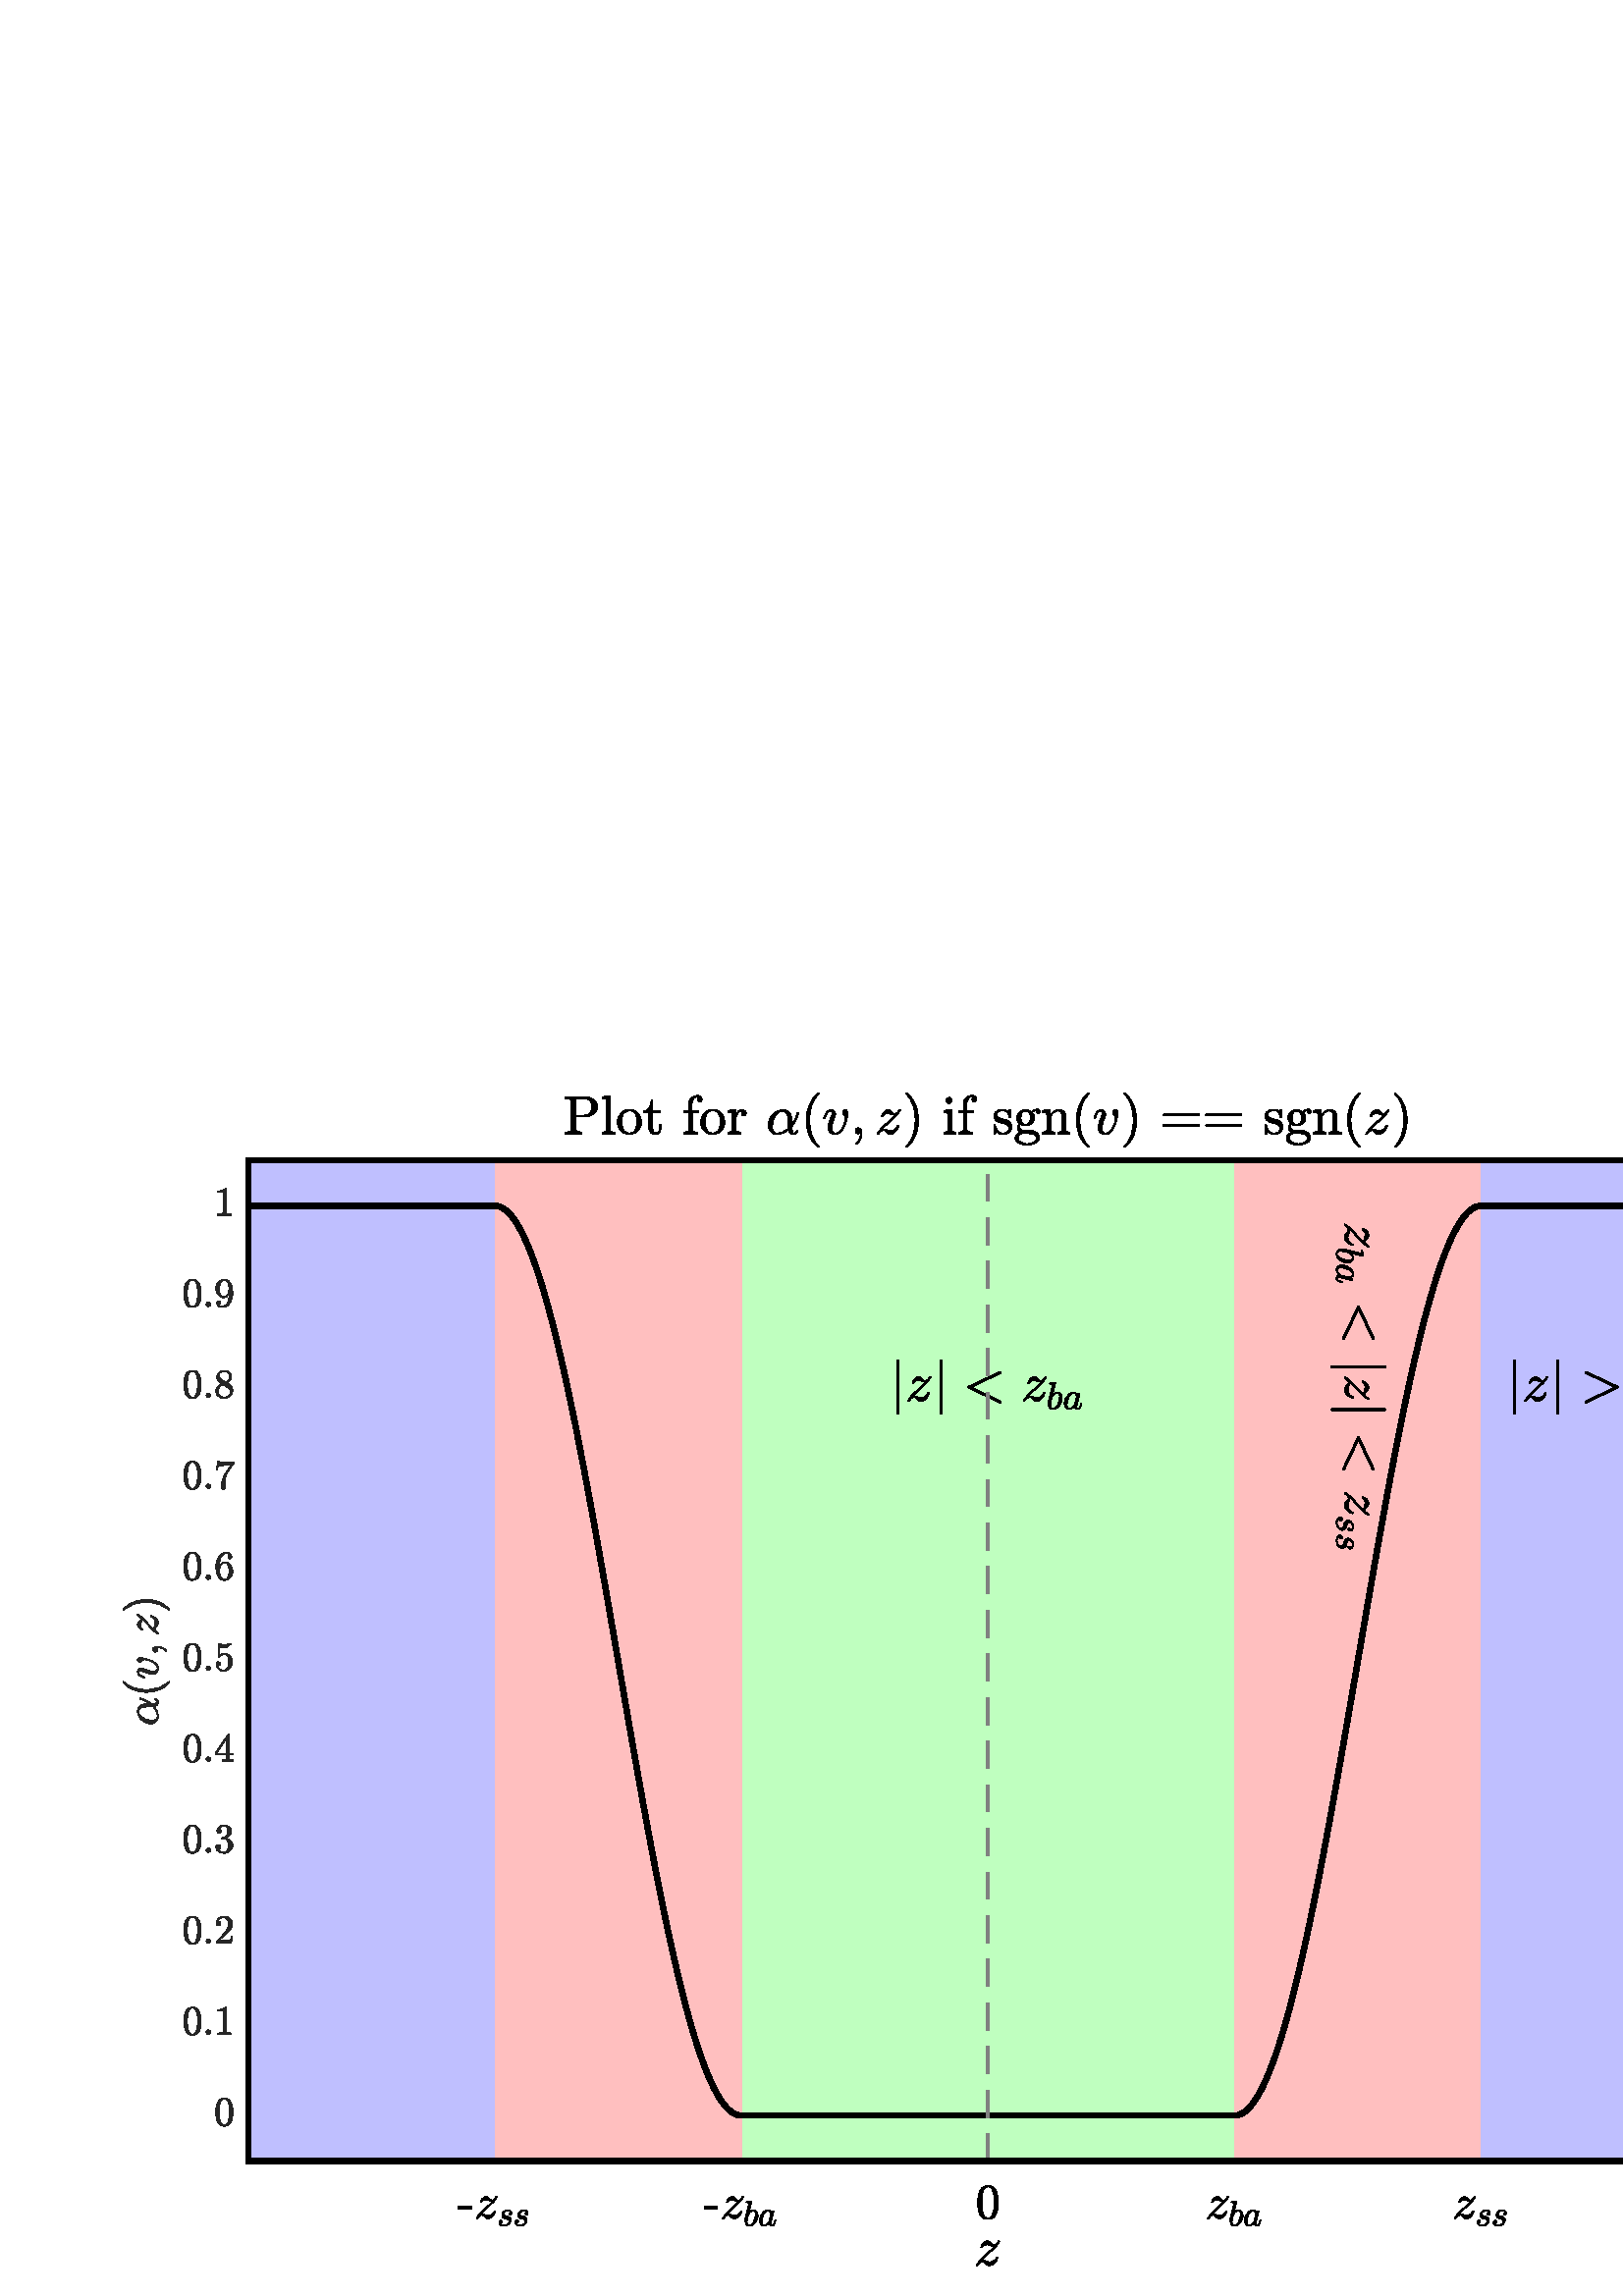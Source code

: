 %!PS-Adobe-3.0 EPSF-3.0
%%Pages: (atend)
%%BoundingBox: 0 0 700 450
%%LanguageLevel: 3
%%EndComments
%%BeginProlog
%%BeginResource: procset (Apache XML Graphics Std ProcSet) 1.2 0
%%Version: 1.2 0
%%Copyright: (Copyright 2001-2003,2010 The Apache Software Foundation. License terms: http://www.apache.org/licenses/LICENSE-2.0)
/bd{bind def}bind def
/ld{load def}bd
/GR/grestore ld
/GS/gsave ld
/RM/rmoveto ld
/C/curveto ld
/t/show ld
/L/lineto ld
/ML/setmiterlimit ld
/CT/concat ld
/f/fill ld
/N/newpath ld
/S/stroke ld
/CC/setcmykcolor ld
/A/ashow ld
/cp/closepath ld
/RC/setrgbcolor ld
/LJ/setlinejoin ld
/GC/setgray ld
/LW/setlinewidth ld
/M/moveto ld
/re {4 2 roll M
1 index 0 rlineto
0 exch rlineto
neg 0 rlineto
cp } bd
/_ctm matrix def
/_tm matrix def
/BT { _ctm currentmatrix pop matrix _tm copy pop 0 0 moveto } bd
/ET { _ctm setmatrix } bd
/iTm { _ctm setmatrix _tm concat } bd
/Tm { _tm astore pop iTm 0 0 moveto } bd
/ux 0.0 def
/uy 0.0 def
/F {
  /Tp exch def
  /Tf exch def
  Tf findfont Tp scalefont setfont
  /cf Tf def  /cs Tp def
} bd
/ULS {currentpoint /uy exch def /ux exch def} bd
/ULE {
  /Tcx currentpoint pop def
  gsave
  newpath
  cf findfont cs scalefont dup
  /FontMatrix get 0 get /Ts exch def /FontInfo get dup
  /UnderlinePosition get Ts mul /To exch def
  /UnderlineThickness get Ts mul /Tt exch def
  ux uy To add moveto  Tcx uy To add lineto
  Tt setlinewidth stroke
  grestore
} bd
/OLE {
  /Tcx currentpoint pop def
  gsave
  newpath
  cf findfont cs scalefont dup
  /FontMatrix get 0 get /Ts exch def /FontInfo get dup
  /UnderlinePosition get Ts mul /To exch def
  /UnderlineThickness get Ts mul /Tt exch def
  ux uy To add cs add moveto Tcx uy To add cs add lineto
  Tt setlinewidth stroke
  grestore
} bd
/SOE {
  /Tcx currentpoint pop def
  gsave
  newpath
  cf findfont cs scalefont dup
  /FontMatrix get 0 get /Ts exch def /FontInfo get dup
  /UnderlinePosition get Ts mul /To exch def
  /UnderlineThickness get Ts mul /Tt exch def
  ux uy To add cs 10 mul 26 idiv add moveto Tcx uy To add cs 10 mul 26 idiv add lineto
  Tt setlinewidth stroke
  grestore
} bd
/QT {
/Y22 exch store
/X22 exch store
/Y21 exch store
/X21 exch store
currentpoint
/Y21 load 2 mul add 3 div exch
/X21 load 2 mul add 3 div exch
/X21 load 2 mul /X22 load add 3 div
/Y21 load 2 mul /Y22 load add 3 div
/X22 load /Y22 load curveto
} bd
/SSPD {
dup length /d exch dict def
{
/v exch def
/k exch def
currentpagedevice k known {
/cpdv currentpagedevice k get def
v cpdv ne {
/upd false def
/nullv v type /nulltype eq def
/nullcpdv cpdv type /nulltype eq def
nullv nullcpdv or
{
/upd true def
} {
/sametype v type cpdv type eq def
sametype {
v type /arraytype eq {
/vlen v length def
/cpdvlen cpdv length def
vlen cpdvlen eq {
0 1 vlen 1 sub {
/i exch def
/obj v i get def
/cpdobj cpdv i get def
obj cpdobj ne {
/upd true def
exit
} if
} for
} {
/upd true def
} ifelse
} {
v type /dicttype eq {
v {
/dv exch def
/dk exch def
/cpddv cpdv dk get def
dv cpddv ne {
/upd true def
exit
} if
} forall
} {
/upd true def
} ifelse
} ifelse
} if
} ifelse
upd true eq {
d k v put
} if
} if
} if
} forall
d length 0 gt {
d setpagedevice
} if
} bd
/RE { % /NewFontName [NewEncodingArray] /FontName RE -
  findfont dup length dict begin
  {
    1 index /FID ne
    {def} {pop pop} ifelse
  } forall
  /Encoding exch def
  /FontName 1 index def
  currentdict definefont pop
  end
} bind def
%%EndResource
%%BeginResource: procset (Apache XML Graphics EPS ProcSet) 1.0 0
%%Version: 1.0 0
%%Copyright: (Copyright 2002-2003 The Apache Software Foundation. License terms: http://www.apache.org/licenses/LICENSE-2.0)
/BeginEPSF { %def
/b4_Inc_state save def         % Save state for cleanup
/dict_count countdictstack def % Count objects on dict stack
/op_count count 1 sub def      % Count objects on operand stack
userdict begin                 % Push userdict on dict stack
/showpage { } def              % Redefine showpage, { } = null proc
0 setgray 0 setlinecap         % Prepare graphics state
1 setlinewidth 0 setlinejoin
10 setmiterlimit [ ] 0 setdash newpath
/languagelevel where           % If level not equal to 1 then
{pop languagelevel             % set strokeadjust and
1 ne                           % overprint to their defaults.
{false setstrokeadjust false setoverprint
} if
} if
} bd
/EndEPSF { %def
count op_count sub {pop} repeat            % Clean up stacks
countdictstack dict_count sub {end} repeat
b4_Inc_state restore
} bd
%%EndResource
%FOPBeginFontDict
%%IncludeResource: font Courier-Oblique
%%IncludeResource: font Courier-BoldOblique
%%IncludeResource: font Courier-Bold
%%IncludeResource: font ZapfDingbats
%%IncludeResource: font Symbol
%%IncludeResource: font Helvetica
%%IncludeResource: font Helvetica-Oblique
%%IncludeResource: font Helvetica-Bold
%%IncludeResource: font Helvetica-BoldOblique
%%IncludeResource: font Times-Roman
%%IncludeResource: font Times-Italic
%%IncludeResource: font Times-Bold
%%IncludeResource: font Times-BoldItalic
%%IncludeResource: font Courier
%FOPEndFontDict
%%BeginResource: encoding WinAnsiEncoding
/WinAnsiEncoding [
/.notdef /.notdef /.notdef /.notdef /.notdef
/.notdef /.notdef /.notdef /.notdef /.notdef
/.notdef /.notdef /.notdef /.notdef /.notdef
/.notdef /.notdef /.notdef /.notdef /.notdef
/.notdef /.notdef /.notdef /.notdef /.notdef
/.notdef /.notdef /.notdef /.notdef /.notdef
/.notdef /.notdef /space /exclam /quotedbl
/numbersign /dollar /percent /ampersand /quotesingle
/parenleft /parenright /asterisk /plus /comma
/hyphen /period /slash /zero /one
/two /three /four /five /six
/seven /eight /nine /colon /semicolon
/less /equal /greater /question /at
/A /B /C /D /E
/F /G /H /I /J
/K /L /M /N /O
/P /Q /R /S /T
/U /V /W /X /Y
/Z /bracketleft /backslash /bracketright /asciicircum
/underscore /quoteleft /a /b /c
/d /e /f /g /h
/i /j /k /l /m
/n /o /p /q /r
/s /t /u /v /w
/x /y /z /braceleft /bar
/braceright /asciitilde /bullet /Euro /bullet
/quotesinglbase /florin /quotedblbase /ellipsis /dagger
/daggerdbl /circumflex /perthousand /Scaron /guilsinglleft
/OE /bullet /Zcaron /bullet /bullet
/quoteleft /quoteright /quotedblleft /quotedblright /bullet
/endash /emdash /asciitilde /trademark /scaron
/guilsinglright /oe /bullet /zcaron /Ydieresis
/space /exclamdown /cent /sterling /currency
/yen /brokenbar /section /dieresis /copyright
/ordfeminine /guillemotleft /logicalnot /sfthyphen /registered
/macron /degree /plusminus /twosuperior /threesuperior
/acute /mu /paragraph /middot /cedilla
/onesuperior /ordmasculine /guillemotright /onequarter /onehalf
/threequarters /questiondown /Agrave /Aacute /Acircumflex
/Atilde /Adieresis /Aring /AE /Ccedilla
/Egrave /Eacute /Ecircumflex /Edieresis /Igrave
/Iacute /Icircumflex /Idieresis /Eth /Ntilde
/Ograve /Oacute /Ocircumflex /Otilde /Odieresis
/multiply /Oslash /Ugrave /Uacute /Ucircumflex
/Udieresis /Yacute /Thorn /germandbls /agrave
/aacute /acircumflex /atilde /adieresis /aring
/ae /ccedilla /egrave /eacute /ecircumflex
/edieresis /igrave /iacute /icircumflex /idieresis
/eth /ntilde /ograve /oacute /ocircumflex
/otilde /odieresis /divide /oslash /ugrave
/uacute /ucircumflex /udieresis /yacute /thorn
/ydieresis
] def
%%EndResource
%FOPBeginFontReencode
/Courier-Oblique findfont
dup length dict begin
  {1 index /FID ne {def} {pop pop} ifelse} forall
  /Encoding WinAnsiEncoding def
  currentdict
end
/Courier-Oblique exch definefont pop
/Courier-BoldOblique findfont
dup length dict begin
  {1 index /FID ne {def} {pop pop} ifelse} forall
  /Encoding WinAnsiEncoding def
  currentdict
end
/Courier-BoldOblique exch definefont pop
/Courier-Bold findfont
dup length dict begin
  {1 index /FID ne {def} {pop pop} ifelse} forall
  /Encoding WinAnsiEncoding def
  currentdict
end
/Courier-Bold exch definefont pop
/Helvetica findfont
dup length dict begin
  {1 index /FID ne {def} {pop pop} ifelse} forall
  /Encoding WinAnsiEncoding def
  currentdict
end
/Helvetica exch definefont pop
/Helvetica-Oblique findfont
dup length dict begin
  {1 index /FID ne {def} {pop pop} ifelse} forall
  /Encoding WinAnsiEncoding def
  currentdict
end
/Helvetica-Oblique exch definefont pop
/Helvetica-Bold findfont
dup length dict begin
  {1 index /FID ne {def} {pop pop} ifelse} forall
  /Encoding WinAnsiEncoding def
  currentdict
end
/Helvetica-Bold exch definefont pop
/Helvetica-BoldOblique findfont
dup length dict begin
  {1 index /FID ne {def} {pop pop} ifelse} forall
  /Encoding WinAnsiEncoding def
  currentdict
end
/Helvetica-BoldOblique exch definefont pop
/Times-Roman findfont
dup length dict begin
  {1 index /FID ne {def} {pop pop} ifelse} forall
  /Encoding WinAnsiEncoding def
  currentdict
end
/Times-Roman exch definefont pop
/Times-Italic findfont
dup length dict begin
  {1 index /FID ne {def} {pop pop} ifelse} forall
  /Encoding WinAnsiEncoding def
  currentdict
end
/Times-Italic exch definefont pop
/Times-Bold findfont
dup length dict begin
  {1 index /FID ne {def} {pop pop} ifelse} forall
  /Encoding WinAnsiEncoding def
  currentdict
end
/Times-Bold exch definefont pop
/Times-BoldItalic findfont
dup length dict begin
  {1 index /FID ne {def} {pop pop} ifelse} forall
  /Encoding WinAnsiEncoding def
  currentdict
end
/Times-BoldItalic exch definefont pop
/Courier findfont
dup length dict begin
  {1 index /FID ne {def} {pop pop} ifelse} forall
  /Encoding WinAnsiEncoding def
  currentdict
end
/Courier exch definefont pop
%FOPEndFontReencode
%%EndProlog
%%Page: 1 1
%%PageBoundingBox: 0 0 700 450
%%BeginPageSetup
[1 0 0 -1 0 450] CT
%%EndPageSetup
GS
1 GC
N
0 0 700 450 re
f
GR
GS
1 GC
N
0 0 700 450 re
f
GR
GS
1 GC
N
91 400.5 M
633.5 400.5 L
633.5 33.5 L
91 33.5 L
cp
f
GR
GS
0.873 GC
1 LJ
2 LW
N
633.5 383.818 M
91 383.818 L
S
GR
GS
0.873 GC
1 LJ
2 LW
N
633.5 350.455 M
91 350.455 L
S
GR
GS
0.873 GC
1 LJ
2 LW
N
633.5 317.091 M
91 317.091 L
S
GR
GS
0.873 GC
1 LJ
2 LW
N
633.5 283.727 M
91 283.727 L
S
GR
GS
0.873 GC
1 LJ
2 LW
N
633.5 250.364 M
91 250.364 L
S
GR
GS
0.873 GC
1 LJ
2 LW
N
633.5 217 M
91 217 L
S
GR
GS
0.873 GC
1 LJ
2 LW
N
633.5 183.636 M
91 183.636 L
S
GR
GS
0.873 GC
1 LJ
2 LW
N
633.5 150.273 M
91 150.273 L
S
GR
GS
0.873 GC
1 LJ
2 LW
N
633.5 116.909 M
91 116.909 L
S
GR
GS
0.873 GC
1 LJ
2 LW
N
633.5 83.545 M
91 83.545 L
S
GR
GS
0.873 GC
1 LJ
2 LW
N
633.5 50.182 M
91 50.182 L
S
GR
GS
0.149 GC
2 setlinecap
1 LJ
2 LW
N
91 400.5 M
633.5 400.5 L
S
GR
GS
0.149 GC
2 setlinecap
1 LJ
2 LW
N
91 400.5 M
91 33.5 L
S
GR
GS
0.149 GC
2 setlinecap
1 LJ
2 LW
N
91 383.818 M
96.425 383.818 L
S
GR
GS
0.149 GC
2 setlinecap
1 LJ
2 LW
N
91 350.455 M
96.425 350.455 L
S
GR
GS
0.149 GC
2 setlinecap
1 LJ
2 LW
N
91 317.091 M
96.425 317.091 L
S
GR
GS
0.149 GC
2 setlinecap
1 LJ
2 LW
N
91 283.727 M
96.425 283.727 L
S
GR
GS
0.149 GC
2 setlinecap
1 LJ
2 LW
N
91 250.364 M
96.425 250.364 L
S
GR
GS
0.149 GC
2 setlinecap
1 LJ
2 LW
N
91 217 M
96.425 217 L
S
GR
GS
0.149 GC
2 setlinecap
1 LJ
2 LW
N
91 183.636 M
96.425 183.636 L
S
GR
GS
0.149 GC
2 setlinecap
1 LJ
2 LW
N
91 150.273 M
96.425 150.273 L
S
GR
GS
0.149 GC
2 setlinecap
1 LJ
2 LW
N
91 116.909 M
96.425 116.909 L
S
GR
GS
0.149 GC
2 setlinecap
1 LJ
2 LW
N
91 83.545 M
96.425 83.545 L
S
GR
GS
0.149 GC
2 setlinecap
1 LJ
2 LW
N
91 50.182 M
96.425 50.182 L
S
GR
GS
[1 0 0 1 86.0 383.818] CT
0.149 GC
N
-3.75 3.928 M
-5.594 3.928 -6.25 2.412 QT
-6.906 0.897 -6.906 -1.181 QT
-6.906 -2.494 -6.672 -3.642 QT
-6.438 -4.791 -5.734 -5.588 QT
-5.031 -6.384 -3.75 -6.384 QT
-2.766 -6.384 -2.133 -5.908 QT
-1.5 -5.431 -1.172 -4.666 QT
-0.844 -3.9 -0.719 -3.025 QT
-0.594 -2.15 -0.594 -1.181 QT
-0.594 0.1 -0.836 1.225 QT
-1.078 2.35 -1.773 3.139 QT
-2.469 3.928 -3.75 3.928 QT
cp
-3.75 3.537 M
-2.922 3.537 -2.508 2.686 QT
-2.094 1.834 -2 0.787 QT
-1.906 -0.259 -1.906 -1.431 QT
-1.906 -2.556 -2 -3.509 QT
-2.094 -4.463 -2.5 -5.236 QT
-2.906 -6.009 -3.75 -6.009 QT
-4.594 -6.009 -5.008 -5.228 QT
-5.422 -4.447 -5.516 -3.502 QT
-5.609 -2.556 -5.609 -1.431 QT
-5.609 -0.588 -5.57 0.155 QT
-5.531 0.897 -5.352 1.678 QT
-5.172 2.459 -4.781 2.998 QT
-4.391 3.537 -3.75 3.537 QT
cp
f
GR
GS
[1 0 0 1 86.0 350.455] CT
0.149 GC
N
-15.417 3.928 M
-17.26 3.928 -17.917 2.412 QT
-18.573 0.897 -18.573 -1.181 QT
-18.573 -2.494 -18.339 -3.642 QT
-18.104 -4.791 -17.401 -5.588 QT
-16.698 -6.384 -15.417 -6.384 QT
-14.432 -6.384 -13.8 -5.908 QT
-13.167 -5.431 -12.839 -4.666 QT
-12.51 -3.9 -12.385 -3.025 QT
-12.26 -2.15 -12.26 -1.181 QT
-12.26 0.1 -12.503 1.225 QT
-12.745 2.35 -13.44 3.139 QT
-14.135 3.928 -15.417 3.928 QT
cp
-15.417 3.537 M
-14.589 3.537 -14.175 2.686 QT
-13.76 1.834 -13.667 0.787 QT
-13.573 -0.259 -13.573 -1.431 QT
-13.573 -2.556 -13.667 -3.509 QT
-13.76 -4.463 -14.167 -5.236 QT
-14.573 -6.009 -15.417 -6.009 QT
-16.26 -6.009 -16.675 -5.228 QT
-17.089 -4.447 -17.182 -3.502 QT
-17.276 -2.556 -17.276 -1.431 QT
-17.276 -0.588 -17.237 0.155 QT
-17.198 0.897 -17.018 1.678 QT
-16.839 2.459 -16.448 2.998 QT
-16.057 3.537 -15.417 3.537 QT
cp
f
GR
GS
[1 0 0 1 86.0 350.455] CT
0.149 GC
N
-10.401 2.772 M
-10.401 2.428 -10.151 2.194 QT
-9.901 1.959 -9.573 1.959 QT
-9.37 1.959 -9.175 2.069 QT
-8.979 2.178 -8.87 2.373 QT
-8.76 2.569 -8.76 2.772 QT
-8.76 3.1 -9.003 3.35 QT
-9.245 3.6 -9.573 3.6 QT
-9.901 3.6 -10.151 3.35 QT
-10.401 3.1 -10.401 2.772 QT
cp
f
GR
GS
[1 0 0 1 86.0 350.455] CT
0.149 GC
N
-6.109 3.6 M
-6.109 3.069 L
-4.234 3.069 -4.234 2.6 QT
-4.234 -5.275 L
-5.016 -4.9 -6.203 -4.9 QT
-6.203 -5.431 L
-4.359 -5.431 -3.422 -6.384 QT
-3.203 -6.384 L
-3.156 -6.384 -3.109 -6.345 QT
-3.063 -6.306 -3.063 -6.259 QT
-3.063 2.6 L
-3.063 3.069 -1.188 3.069 QT
-1.188 3.6 L
-6.109 3.6 L
cp
f
GR
GS
[1 0 0 1 86.0 317.091] CT
0.149 GC
N
/f2019240591{-15.417 3.928 M
-17.26 3.928 -17.917 2.412 QT
-18.573 0.897 -18.573 -1.181 QT
-18.573 -2.494 -18.339 -3.642 QT
-18.104 -4.791 -17.401 -5.588 QT
-16.698 -6.384 -15.417 -6.384 QT
-14.432 -6.384 -13.8 -5.908 QT
-13.167 -5.431 -12.839 -4.666 QT
-12.51 -3.9 -12.385 -3.025 QT
-12.26 -2.15 -12.26 -1.181 QT
-12.26 0.1 -12.503 1.225 QT
-12.745 2.35 -13.44 3.139 QT
-14.135 3.928 -15.417 3.928 QT
cp
-15.417 3.537 M
-14.589 3.537 -14.175 2.686 QT
-13.76 1.834 -13.667 0.787 QT
-13.573 -0.259 -13.573 -1.431 QT
-13.573 -2.556 -13.667 -3.509 QT
-13.76 -4.463 -14.167 -5.236 QT
-14.573 -6.009 -15.417 -6.009 QT
-16.26 -6.009 -16.675 -5.228 QT
-17.089 -4.447 -17.182 -3.502 QT
-17.276 -2.556 -17.276 -1.431 QT
-17.276 -0.588 -17.237 0.155 QT
-17.198 0.897 -17.018 1.678 QT
-16.839 2.459 -16.448 2.998 QT
-16.057 3.537 -15.417 3.537 QT
cp}def
f2019240591
f
GR
GS
[1 0 0 1 86.0 317.091] CT
0.149 GC
N
/f-2096180215{-10.401 2.772 M
-10.401 2.428 -10.151 2.194 QT
-9.901 1.959 -9.573 1.959 QT
-9.37 1.959 -9.175 2.069 QT
-8.979 2.178 -8.87 2.373 QT
-8.76 2.569 -8.76 2.772 QT
-8.76 3.1 -9.003 3.35 QT
-9.245 3.6 -9.573 3.6 QT
-9.901 3.6 -10.151 3.35 QT
-10.401 3.1 -10.401 2.772 QT
cp}def
f-2096180215
f
GR
GS
[1 0 0 1 86.0 317.091] CT
0.149 GC
N
/f142694514{-6.75 3.6 M
-6.75 3.194 L
-6.75 3.162 -6.719 3.116 QT
-4.391 0.537 L
-3.859 -0.041 -3.531 -0.423 QT
-3.203 -0.806 -2.883 -1.314 QT
-2.563 -1.822 -2.375 -2.345 QT
-2.188 -2.869 -2.188 -3.447 QT
-2.188 -4.072 -2.414 -4.634 QT
-2.641 -5.197 -3.094 -5.533 QT
-3.547 -5.869 -4.188 -5.869 QT
-4.828 -5.869 -5.352 -5.47 QT
-5.875 -5.072 -6.094 -4.463 QT
-6.031 -4.478 -5.922 -4.478 QT
-5.594 -4.478 -5.352 -4.252 QT
-5.109 -4.025 -5.109 -3.666 QT
-5.109 -3.322 -5.352 -3.08 QT
-5.594 -2.838 -5.922 -2.838 QT
-6.281 -2.838 -6.516 -3.08 QT
-6.75 -3.322 -6.75 -3.666 QT
-6.75 -4.228 -6.539 -4.72 QT
-6.328 -5.213 -5.93 -5.595 QT
-5.531 -5.978 -5.031 -6.181 QT
-4.531 -6.384 -3.969 -6.384 QT
-3.109 -6.384 -2.367 -6.025 QT
-1.625 -5.666 -1.195 -5.002 QT
-0.766 -4.338 -0.766 -3.447 QT
-0.766 -2.806 -1.047 -2.22 QT
-1.328 -1.634 -1.773 -1.15 QT
-2.219 -0.666 -2.922 -0.056 QT
-3.625 0.553 -3.844 0.756 QT
-5.531 2.381 L
-4.094 2.381 L
-3.031 2.381 -2.32 2.366 QT
-1.609 2.35 -1.563 2.303 QT
-1.391 2.116 -1.203 0.928 QT
-0.766 0.928 L
-1.188 3.6 L
-6.75 3.6 L
cp}def
f142694514
f
GR
GS
[1 0 0 1 86.0 283.727] CT
0.149 GC
N
f2019240591
f
GR
GS
[1 0 0 1 86.0 283.727] CT
0.149 GC
N
f-2096180215
f
GR
GS
[1 0 0 1 86.0 283.727] CT
0.149 GC
N
/f-467740898{-6.078 2.444 M
-5.719 2.959 -5.125 3.209 QT
-4.531 3.459 -3.859 3.459 QT
-2.984 3.459 -2.617 2.709 QT
-2.25 1.959 -2.25 1.022 QT
-2.25 0.6 -2.328 0.17 QT
-2.406 -0.259 -2.586 -0.619 QT
-2.766 -0.978 -3.086 -1.205 QT
-3.406 -1.431 -3.859 -1.431 QT
-4.859 -1.431 L
-5 -1.431 -5 -1.556 QT
-5 -1.697 L
-5 -1.806 -4.859 -1.806 QT
-4.031 -1.884 L
-3.516 -1.884 -3.164 -2.275 QT
-2.813 -2.666 -2.648 -3.236 QT
-2.484 -3.806 -2.484 -4.322 QT
-2.484 -5.041 -2.82 -5.502 QT
-3.156 -5.963 -3.859 -5.963 QT
-4.422 -5.963 -4.945 -5.744 QT
-5.469 -5.525 -5.766 -5.088 QT
-5.734 -5.088 -5.719 -5.095 QT
-5.703 -5.103 -5.672 -5.103 QT
-5.328 -5.103 -5.102 -4.869 QT
-4.875 -4.634 -4.875 -4.306 QT
-4.875 -3.978 -5.102 -3.744 QT
-5.328 -3.509 -5.672 -3.509 QT
-6 -3.509 -6.234 -3.744 QT
-6.469 -3.978 -6.469 -4.306 QT
-6.469 -4.947 -6.078 -5.423 QT
-5.688 -5.9 -5.078 -6.142 QT
-4.469 -6.384 -3.859 -6.384 QT
-3.391 -6.384 -2.891 -6.252 QT
-2.391 -6.119 -1.977 -5.869 QT
-1.563 -5.619 -1.305 -5.22 QT
-1.047 -4.822 -1.047 -4.322 QT
-1.047 -3.681 -1.328 -3.15 QT
-1.609 -2.619 -2.102 -2.228 QT
-2.594 -1.838 -3.172 -1.65 QT
-2.531 -1.525 -1.945 -1.158 QT
-1.359 -0.791 -1 -0.22 QT
-0.641 0.35 -0.641 1.006 QT
-0.641 1.834 -1.094 2.506 QT
-1.547 3.178 -2.289 3.553 QT
-3.031 3.928 -3.859 3.928 QT
-4.563 3.928 -5.266 3.662 QT
-5.969 3.397 -6.422 2.858 QT
-6.875 2.319 -6.875 1.584 QT
-6.875 1.209 -6.625 0.959 QT
-6.375 0.709 -6 0.709 QT
-5.75 0.709 -5.555 0.819 QT
-5.359 0.928 -5.242 1.139 QT
-5.125 1.35 -5.125 1.584 QT
-5.125 1.944 -5.383 2.194 QT
-5.641 2.444 -6 2.444 QT
-6.078 2.444 L
cp}def
f-467740898
f
GR
GS
[1 0 0 1 86.0 250.364] CT
0.149 GC
N
f2019240591
f
GR
GS
[1 0 0 1 86.0 250.364] CT
0.149 GC
N
f-2096180215
f
GR
GS
[1 0 0 1 86.0 250.364] CT
0.149 GC
N
/f-844843194{-7.078 1.131 M
-7.078 0.6 L
-2.453 -6.322 L
-2.391 -6.384 -2.297 -6.384 QT
-2.078 -6.384 L
-1.906 -6.384 -1.906 -6.228 QT
-1.906 0.6 L
-0.438 0.6 L
-0.438 1.131 L
-1.906 1.131 L
-1.906 2.6 L
-1.906 2.897 -1.469 2.983 QT
-1.031 3.069 -0.453 3.069 QT
-0.453 3.6 L
-4.578 3.6 L
-4.578 3.069 L
-4 3.069 -3.563 2.983 QT
-3.125 2.897 -3.125 2.6 QT
-3.125 1.131 L
-7.078 1.131 L
cp
-6.578 0.6 M
-3.031 0.6 L
-3.031 -4.713 L
-6.578 0.6 L
cp}def
f-844843194
f
GR
GS
[1 0 0 1 86.0 217] CT
0.149 GC
N
f2019240591
f
GR
GS
[1 0 0 1 86.0 217] CT
0.149 GC
N
f-2096180215
f
GR
GS
[1 0 0 1 86.0 217] CT
0.149 GC
N
/f-56489310{-6.203 1.897 M
-6.047 2.334 -5.727 2.694 QT
-5.406 3.053 -4.969 3.256 QT
-4.531 3.459 -4.063 3.459 QT
-2.984 3.459 -2.57 2.616 QT
-2.156 1.772 -2.156 0.569 QT
-2.156 0.053 -2.18 -0.306 QT
-2.203 -0.666 -2.281 -0.994 QT
-2.422 -1.525 -2.766 -1.916 QT
-3.109 -2.306 -3.625 -2.306 QT
-4.125 -2.306 -4.484 -2.158 QT
-4.844 -2.009 -5.07 -1.798 QT
-5.297 -1.588 -5.477 -1.361 QT
-5.656 -1.134 -5.703 -1.119 QT
-5.859 -1.119 L
-5.906 -1.119 -5.961 -1.166 QT
-6.016 -1.213 -6.016 -1.259 QT
-6.016 -6.275 L
-6.016 -6.306 -5.969 -6.345 QT
-5.922 -6.384 -5.859 -6.384 QT
-5.828 -6.384 L
-4.813 -5.9 -3.672 -5.9 QT
-2.563 -5.9 -1.531 -6.384 QT
-1.484 -6.384 L
-1.438 -6.384 -1.391 -6.353 QT
-1.344 -6.322 -1.344 -6.275 QT
-1.344 -6.134 L
-1.344 -6.056 -1.375 -6.056 QT
-1.891 -5.384 -2.664 -5.002 QT
-3.438 -4.619 -4.266 -4.619 QT
-4.859 -4.619 -5.5 -4.791 QT
-5.5 -1.947 L
-5 -2.353 -4.609 -2.525 QT
-4.219 -2.697 -3.609 -2.697 QT
-2.781 -2.697 -2.125 -2.22 QT
-1.469 -1.744 -1.117 -0.978 QT
-0.766 -0.213 -0.766 0.584 QT
-0.766 1.491 -1.203 2.256 QT
-1.641 3.022 -2.406 3.475 QT
-3.172 3.928 -4.063 3.928 QT
-4.797 3.928 -5.422 3.545 QT
-6.047 3.162 -6.398 2.522 QT
-6.75 1.881 -6.75 1.147 QT
-6.75 0.819 -6.531 0.608 QT
-6.313 0.397 -5.984 0.397 QT
-5.656 0.397 -5.43 0.608 QT
-5.203 0.819 -5.203 1.147 QT
-5.203 1.475 -5.43 1.702 QT
-5.656 1.928 -5.984 1.928 QT
-6.031 1.928 -6.102 1.912 QT
-6.172 1.897 -6.203 1.897 QT
cp}def
f-56489310
f
GR
GS
[1 0 0 1 86.0 183.636] CT
0.149 GC
N
f2019240591
f
GR
GS
[1 0 0 1 86.0 183.636] CT
0.149 GC
N
f-2096180215
f
GR
GS
[1 0 0 1 86.0 183.636] CT
0.149 GC
N
/f1565865318{-3.75 3.928 M
-4.688 3.928 -5.305 3.436 QT
-5.922 2.944 -6.266 2.155 QT
-6.609 1.366 -6.742 0.498 QT
-6.875 -0.369 -6.875 -1.244 QT
-6.875 -2.431 -6.414 -3.627 QT
-5.953 -4.822 -5.055 -5.603 QT
-4.156 -6.384 -2.922 -6.384 QT
-2.406 -6.384 -1.961 -6.197 QT
-1.516 -6.009 -1.266 -5.627 QT
-1.016 -5.244 -1.016 -4.713 QT
-1.016 -4.4 -1.227 -4.197 QT
-1.438 -3.994 -1.75 -3.994 QT
-2.031 -3.994 -2.242 -4.205 QT
-2.453 -4.416 -2.453 -4.713 QT
-2.453 -5.009 -2.242 -5.22 QT
-2.031 -5.431 -1.75 -5.431 QT
-1.656 -5.431 L
-1.859 -5.697 -2.203 -5.83 QT
-2.547 -5.963 -2.922 -5.963 QT
-3.375 -5.963 -3.758 -5.759 QT
-4.141 -5.556 -4.453 -5.22 QT
-4.766 -4.884 -4.969 -4.478 QT
-5.172 -4.072 -5.281 -3.556 QT
-5.391 -3.041 -5.422 -2.588 QT
-5.453 -2.134 -5.453 -1.447 QT
-5.188 -2.056 -4.703 -2.447 QT
-4.219 -2.838 -3.625 -2.838 QT
-2.953 -2.838 -2.406 -2.564 QT
-1.859 -2.291 -1.461 -1.814 QT
-1.063 -1.338 -0.852 -0.72 QT
-0.641 -0.103 -0.641 0.522 QT
-0.641 1.397 -1.031 2.194 QT
-1.422 2.991 -2.133 3.459 QT
-2.844 3.928 -3.75 3.928 QT
cp
-3.75 3.459 M
-3.172 3.459 -2.82 3.194 QT
-2.469 2.928 -2.305 2.491 QT
-2.141 2.053 -2.102 1.608 QT
-2.063 1.162 -2.063 0.522 QT
-2.063 -0.322 -2.141 -0.923 QT
-2.219 -1.525 -2.578 -1.986 QT
-2.938 -2.447 -3.672 -2.447 QT
-4.281 -2.447 -4.672 -2.033 QT
-5.063 -1.619 -5.242 -0.994 QT
-5.422 -0.369 -5.422 0.209 QT
-5.422 0.412 -5.406 0.506 QT
-5.406 0.537 -5.414 0.545 QT
-5.422 0.553 -5.422 0.584 QT
-5.422 1.225 -5.289 1.881 QT
-5.156 2.537 -4.789 2.998 QT
-4.422 3.459 -3.75 3.459 QT
cp}def
f1565865318
f
GR
GS
[1 0 0 1 86.0 150.273] CT
0.149 GC
N
f2019240591
f
GR
GS
[1 0 0 1 86.0 150.273] CT
0.149 GC
N
f-2096180215
f
GR
GS
[1 0 0 1 86.0 150.273] CT
0.149 GC
N
/f1562795325{-4.891 3.209 M
-4.891 2.381 -4.742 1.584 QT
-4.594 0.787 -4.313 0.006 QT
-4.031 -0.775 -3.633 -1.525 QT
-3.234 -2.275 -2.766 -2.947 QT
-1.391 -4.838 L
-3.109 -4.838 L
-5.766 -4.838 -5.859 -4.775 QT
-6.047 -4.525 -6.219 -3.384 QT
-6.656 -3.384 L
-6.172 -6.541 L
-5.734 -6.541 L
-5.734 -6.494 L
-5.734 -6.228 -4.813 -6.142 QT
-3.891 -6.056 -3.016 -6.056 QT
-0.234 -6.056 L
-0.234 -5.666 L
-0.234 -5.666 -0.234 -5.658 QT
-0.234 -5.65 -0.234 -5.634 QT
-2.313 -2.728 L
-3.063 -1.603 -3.258 -0.228 QT
-3.453 1.147 -3.453 3.209 QT
-3.453 3.506 -3.664 3.717 QT
-3.875 3.928 -4.172 3.928 QT
-4.469 3.928 -4.68 3.717 QT
-4.891 3.506 -4.891 3.209 QT
cp}def
f1562795325
f
GR
GS
[1 0 0 1 86.0 116.909] CT
0.149 GC
N
f2019240591
f
GR
GS
[1 0 0 1 86.0 116.909] CT
0.149 GC
N
f-2096180215
f
GR
GS
[1 0 0 1 86.0 116.909] CT
0.149 GC
N
/f2045131622{-6.875 1.319 M
-6.875 0.428 -6.281 -0.267 QT
-5.688 -0.963 -4.75 -1.431 QT
-5.313 -1.791 L
-5.828 -2.119 -6.148 -2.681 QT
-6.469 -3.244 -6.469 -3.853 QT
-6.469 -4.572 -6.094 -5.15 QT
-5.719 -5.728 -5.086 -6.056 QT
-4.453 -6.384 -3.75 -6.384 QT
-3.078 -6.384 -2.461 -6.119 QT
-1.844 -5.853 -1.445 -5.345 QT
-1.047 -4.838 -1.047 -4.134 QT
-1.047 -3.634 -1.281 -3.205 QT
-1.516 -2.775 -1.93 -2.431 QT
-2.344 -2.088 -2.813 -1.838 QT
-1.969 -1.291 L
-1.375 -0.9 -1.008 -0.275 QT
-0.641 0.35 -0.641 1.053 QT
-0.641 1.866 -1.078 2.53 QT
-1.516 3.194 -2.234 3.561 QT
-2.953 3.928 -3.75 3.928 QT
-4.531 3.928 -5.25 3.616 QT
-5.969 3.303 -6.422 2.702 QT
-6.875 2.1 -6.875 1.319 QT
cp
-6.063 1.319 M
-6.063 1.912 -5.734 2.405 QT
-5.406 2.897 -4.867 3.178 QT
-4.328 3.459 -3.75 3.459 QT
-2.875 3.459 -2.164 2.944 QT
-1.453 2.428 -1.453 1.6 QT
-1.453 1.303 -1.57 1.022 QT
-1.688 0.741 -1.891 0.514 QT
-2.094 0.287 -2.344 0.131 QT
-4.344 -1.166 L
-4.813 -0.916 -5.211 -0.533 QT
-5.609 -0.15 -5.836 0.319 QT
-6.063 0.787 -6.063 1.319 QT
cp
-5.031 -3.259 M
-3.203 -2.088 L
-2.578 -2.447 -2.172 -2.97 QT
-1.766 -3.494 -1.766 -4.134 QT
-1.766 -4.65 -2.055 -5.072 QT
-2.344 -5.494 -2.797 -5.728 QT
-3.25 -5.963 -3.766 -5.963 QT
-4.219 -5.963 -4.68 -5.783 QT
-5.141 -5.603 -5.438 -5.259 QT
-5.734 -4.916 -5.734 -4.447 QT
-5.734 -3.744 -5.031 -3.259 QT
cp}def
f2045131622
f
GR
GS
[1 0 0 1 86.0 83.545] CT
0.149 GC
N
f2019240591
f
GR
GS
[1 0 0 1 86.0 83.545] CT
0.149 GC
N
f-2096180215
f
GR
GS
[1 0 0 1 86.0 83.545] CT
0.149 GC
N
/f-606001856{-5.813 2.975 M
-5.391 3.459 -4.375 3.459 QT
-3.813 3.459 -3.313 3.069 QT
-2.813 2.678 -2.547 2.116 QT
-2.234 1.475 -2.148 0.756 QT
-2.063 0.037 -2.063 -1.041 QT
-2.313 -0.431 -2.797 -0.041 QT
-3.281 0.35 -3.891 0.35 QT
-4.766 0.35 -5.453 -0.127 QT
-6.141 -0.603 -6.508 -1.377 QT
-6.875 -2.15 -6.875 -3.009 QT
-6.875 -3.916 -6.461 -4.697 QT
-6.047 -5.478 -5.32 -5.931 QT
-4.594 -6.384 -3.672 -6.384 QT
-2.766 -6.384 -2.156 -5.892 QT
-1.547 -5.4 -1.227 -4.619 QT
-0.906 -3.838 -0.773 -2.97 QT
-0.641 -2.103 -0.641 -1.244 QT
-0.641 -0.088 -1.07 1.116 QT
-1.5 2.319 -2.344 3.123 QT
-3.188 3.928 -4.375 3.928 QT
-5.266 3.928 -5.883 3.514 QT
-6.5 3.1 -6.5 2.256 QT
-6.5 1.944 -6.289 1.733 QT
-6.078 1.522 -5.766 1.522 QT
-5.469 1.522 -5.258 1.733 QT
-5.047 1.944 -5.047 2.256 QT
-5.047 2.537 -5.266 2.756 QT
-5.484 2.975 -5.766 2.975 QT
-5.813 2.975 L
cp
-3.844 -0.041 M
-3.219 -0.041 -2.828 -0.455 QT
-2.438 -0.869 -2.266 -1.486 QT
-2.094 -2.103 -2.094 -2.713 QT
-2.094 -2.994 L
-2.094 -3.056 L
-2.094 -4.181 -2.422 -5.072 QT
-2.75 -5.963 -3.672 -5.963 QT
-4.266 -5.963 -4.641 -5.697 QT
-5.016 -5.431 -5.188 -5.002 QT
-5.359 -4.572 -5.406 -4.08 QT
-5.453 -3.588 -5.453 -3.009 QT
-5.453 -2.166 -5.375 -1.564 QT
-5.297 -0.963 -4.938 -0.502 QT
-4.578 -0.041 -3.844 -0.041 QT
cp}def
f-606001856
f
GR
GS
[1 0 0 1 86.0 50.182] CT
0.149 GC
N
/f-1006936576{-6.109 3.6 M
-6.109 3.069 L
-4.234 3.069 -4.234 2.6 QT
-4.234 -5.275 L
-5.016 -4.9 -6.203 -4.9 QT
-6.203 -5.431 L
-4.359 -5.431 -3.422 -6.384 QT
-3.203 -6.384 L
-3.156 -6.384 -3.109 -6.345 QT
-3.063 -6.306 -3.063 -6.259 QT
-3.063 2.6 L
-3.063 3.069 -1.188 3.069 QT
-1.188 3.6 L
-6.109 3.6 L
cp}def
f-1006936576
f
GR
GS
[0 -1 1 0 63.833 217.0] CT
0.149 GC
N
/f-173655871{-20.464 -5.753 M
-21.276 -5.753 -21.901 -6.135 QT
-22.526 -6.518 -22.862 -7.167 QT
-23.198 -7.815 -23.198 -8.628 QT
-23.198 -9.784 -22.558 -10.909 QT
-21.917 -12.034 -20.855 -12.745 QT
-19.792 -13.456 -18.62 -13.456 QT
-17.745 -13.456 -17.089 -13.003 QT
-16.433 -12.549 -16.097 -11.799 QT
-15.761 -11.049 -15.761 -10.19 QT
-15.745 -9.049 L
-15.167 -9.862 -14.761 -10.729 QT
-14.355 -11.596 -14.136 -12.518 QT
-14.105 -12.628 -14.011 -12.628 QT
-13.808 -12.628 L
-13.651 -12.628 -13.651 -12.471 QT
-13.651 -12.456 -13.667 -12.409 QT
-13.87 -11.628 -14.167 -10.917 QT
-14.464 -10.206 -14.87 -9.526 QT
-15.276 -8.846 -15.745 -8.299 QT
-15.745 -6.19 -15.245 -6.19 QT
-14.933 -6.19 -14.73 -6.378 QT
-14.526 -6.565 -14.378 -6.838 QT
-14.23 -7.112 -14.183 -7.128 QT
-13.98 -7.128 L
-13.839 -7.128 -13.839 -6.956 QT
-13.839 -6.534 -14.323 -6.143 QT
-14.808 -5.753 -15.292 -5.753 QT
-15.901 -5.753 -16.308 -6.151 QT
-16.714 -6.549 -16.87 -7.19 QT
-17.667 -6.503 -18.597 -6.128 QT
-19.526 -5.753 -20.464 -5.753 QT
cp
-20.433 -6.19 M
-18.62 -6.19 -16.948 -7.69 QT
-16.948 -7.784 -16.972 -7.932 QT
-16.995 -8.081 -16.995 -8.096 QT
-16.995 -9.94 L
-16.995 -13.018 -18.651 -13.018 QT
-19.651 -13.018 -20.394 -12.167 QT
-21.136 -11.315 -21.511 -10.128 QT
-21.886 -8.94 -21.886 -7.971 QT
-21.886 -7.221 -21.511 -6.706 QT
-21.136 -6.19 -20.433 -6.19 QT
cp}def
f-173655871
f
GR
GS
[0 -1 1 0 63.833 217.0] CT
0.149 GC
N
/f-542641730{-8.004 -1.721 M
-8.942 -2.471 -9.629 -3.44 QT
-10.317 -4.409 -10.754 -5.503 QT
-11.192 -6.596 -11.403 -7.792 QT
-11.613 -8.987 -11.613 -10.19 QT
-11.613 -11.409 -11.403 -12.604 QT
-11.192 -13.799 -10.746 -14.901 QT
-10.301 -16.003 -9.613 -16.971 QT
-8.926 -17.94 -8.004 -18.659 QT
-8.004 -18.69 -7.91 -18.69 QT
-7.754 -18.69 L
-7.707 -18.69 -7.668 -18.643 QT
-7.629 -18.596 -7.629 -18.534 QT
-7.629 -18.471 -7.66 -18.44 QT
-8.488 -17.612 -9.043 -16.682 QT
-9.598 -15.753 -9.934 -14.706 QT
-10.27 -13.659 -10.418 -12.534 QT
-10.567 -11.409 -10.567 -10.19 QT
-10.567 -4.784 -7.676 -1.987 QT
-7.629 -1.924 -7.629 -1.846 QT
-7.629 -1.799 -7.676 -1.745 QT
-7.723 -1.69 -7.754 -1.69 QT
-7.91 -1.69 L
-8.004 -1.69 -8.004 -1.721 QT
cp}def
f-542641730
f
GR
GS
[0 -1 1 0 63.833 217.0] CT
0.149 GC
N
/f752306682{-5.041 -7.862 M
-5.041 -8.237 -4.947 -8.698 QT
-4.853 -9.159 -4.759 -9.448 QT
-4.666 -9.737 -4.345 -10.596 QT
-4.025 -11.456 -4.009 -11.487 QT
-3.791 -12.112 -3.791 -12.503 QT
-3.791 -13.018 -4.166 -13.018 QT
-4.837 -13.018 -5.275 -12.323 QT
-5.712 -11.628 -5.916 -10.768 QT
-5.947 -10.659 -6.056 -10.659 QT
-6.259 -10.659 L
-6.4 -10.659 -6.4 -10.815 QT
-6.4 -10.878 L
-6.119 -11.878 -5.556 -12.667 QT
-4.994 -13.456 -4.134 -13.456 QT
-3.525 -13.456 -3.103 -13.057 QT
-2.681 -12.659 -2.681 -12.034 QT
-2.681 -11.721 -2.822 -11.378 QT
-3.166 -10.518 -3.353 -9.995 QT
-3.541 -9.471 -3.705 -8.831 QT
-3.869 -8.19 -3.869 -7.643 QT
-3.869 -7.003 -3.572 -6.596 QT
-3.275 -6.19 -2.65 -6.19 QT
-1.478 -6.19 -0.525 -8.018 QT
-0.228 -8.612 0.038 -9.409 QT
0.303 -10.206 0.303 -10.69 QT
0.303 -11.206 0.139 -11.495 QT
-0.025 -11.784 -0.291 -12.096 QT
-0.556 -12.409 -0.556 -12.596 QT
-0.556 -12.924 -0.283 -13.198 QT
-0.009 -13.471 0.319 -13.471 QT
0.725 -13.471 0.905 -13.096 QT
1.084 -12.721 1.084 -12.253 QT
1.084 -11.69 0.92 -10.909 QT
0.756 -10.128 0.475 -9.284 QT
0.194 -8.44 -0.056 -7.971 QT
-1.181 -5.753 -2.666 -5.753 QT
-3.744 -5.753 -4.392 -6.284 QT
-5.041 -6.815 -5.041 -7.862 QT
cp}def
f752306682
f
GR
GS
[0 -1 1 0 63.833 217.0] CT
0.149 GC
N
/f-163539017{3.424 -2.878 M
3.424 -2.956 3.487 -3.018 QT
4.096 -3.612 4.44 -4.385 QT
4.784 -5.159 4.784 -6.003 QT
4.784 -6.221 L
4.503 -5.94 4.096 -5.94 QT
3.706 -5.94 3.432 -6.213 QT
3.159 -6.487 3.159 -6.878 QT
3.159 -7.284 3.432 -7.549 QT
3.706 -7.815 4.096 -7.815 QT
4.706 -7.815 4.963 -7.253 QT
5.221 -6.69 5.221 -6.003 QT
5.221 -5.065 4.846 -4.213 QT
4.471 -3.362 3.784 -2.674 QT
3.706 -2.643 3.674 -2.643 QT
3.581 -2.643 3.503 -2.721 QT
3.424 -2.799 3.424 -2.878 QT
cp}def
f-163539017
f
GR
GS
[0 -1 1 0 63.833 217.0] CT
0.149 GC
N
/f1796598546{9.898 -5.753 M
9.773 -5.753 9.773 -5.909 QT
9.773 -5.987 9.805 -6.018 QT
10.258 -6.815 10.898 -7.534 QT
11.539 -8.253 12.359 -8.987 QT
13.18 -9.721 14.008 -10.456 QT
14.836 -11.19 15.351 -11.768 QT
15.273 -11.768 L
14.898 -11.768 14.18 -12.01 QT
13.461 -12.253 13.039 -12.253 QT
12.601 -12.253 12.18 -12.057 QT
11.758 -11.862 11.633 -11.456 QT
11.617 -11.331 11.508 -11.331 QT
11.289 -11.331 L
11.164 -11.331 11.164 -11.503 QT
11.164 -11.549 L
11.289 -12.049 11.594 -12.479 QT
11.898 -12.909 12.344 -13.182 QT
12.789 -13.456 13.273 -13.456 QT
13.617 -13.456 13.836 -13.299 QT
14.055 -13.143 14.359 -12.823 QT
14.664 -12.503 14.844 -12.362 QT
15.023 -12.221 15.32 -12.221 QT
15.68 -12.221 15.976 -12.557 QT
16.273 -12.893 16.57 -13.409 QT
16.617 -13.456 16.695 -13.456 QT
16.883 -13.456 L
16.945 -13.456 16.984 -13.409 QT
17.023 -13.362 17.023 -13.299 QT
17.023 -13.253 16.992 -13.19 QT
16.539 -12.409 15.93 -11.721 QT
15.32 -11.034 14.336 -10.151 QT
13.351 -9.268 12.672 -8.659 QT
11.992 -8.049 11.398 -7.409 QT
11.539 -7.44 11.758 -7.44 QT
12.18 -7.44 12.898 -7.198 QT
13.617 -6.956 14.008 -6.956 QT
14.43 -6.956 14.859 -7.143 QT
15.289 -7.331 15.601 -7.659 QT
15.914 -7.987 16.023 -8.424 QT
16.07 -8.534 16.164 -8.534 QT
16.367 -8.534 L
16.43 -8.534 16.476 -8.479 QT
16.523 -8.424 16.523 -8.378 QT
16.523 -8.362 16.492 -8.315 QT
16.336 -7.674 15.945 -7.088 QT
15.555 -6.503 14.992 -6.128 QT
14.43 -5.753 13.773 -5.753 QT
13.461 -5.753 13.234 -5.901 QT
13.008 -6.049 12.703 -6.378 QT
12.398 -6.706 12.211 -6.846 QT
12.023 -6.987 11.742 -6.987 QT
10.898 -6.987 10.226 -5.799 QT
10.164 -5.753 10.101 -5.753 QT
9.898 -5.753 L
cp}def
f1796598546
f
GR
GS
[0 -1 1 0 63.833 217.0] CT
0.149 GC
N
/f409834767{18.579 -1.69 M
18.422 -1.69 18.422 -1.846 QT
18.422 -1.909 18.454 -1.94 QT
21.36 -4.784 21.36 -10.19 QT
21.36 -15.596 18.485 -18.393 QT
18.422 -18.44 18.422 -18.534 QT
18.422 -18.596 18.469 -18.643 QT
18.516 -18.69 18.579 -18.69 QT
18.735 -18.69 L
18.782 -18.69 18.813 -18.659 QT
20.032 -17.69 20.844 -16.315 QT
21.657 -14.94 22.04 -13.378 QT
22.422 -11.815 22.422 -10.19 QT
22.422 -8.987 22.219 -7.823 QT
22.016 -6.659 21.571 -5.526 QT
21.125 -4.393 20.446 -3.432 QT
19.766 -2.471 18.813 -1.721 QT
18.782 -1.69 18.735 -1.69 QT
18.579 -1.69 L
cp}def
f409834767
f
GR
GS
[1 0 0 1 362.25 31.0] CT
N
/f2059649932{-154.966 -7.2 M
-154.966 -7.903 L
-152.919 -7.903 -152.919 -8.544 QT
-152.919 -19.528 L
-152.919 -20.153 -154.966 -20.153 QT
-154.966 -20.856 L
-147.857 -20.856 L
-146.763 -20.856 -145.669 -20.411 QT
-144.576 -19.966 -143.865 -19.106 QT
-143.154 -18.247 -143.154 -17.106 QT
-143.154 -15.997 -143.865 -15.153 QT
-144.576 -14.309 -145.661 -13.872 QT
-146.747 -13.434 -147.857 -13.434 QT
-151.06 -13.434 L
-151.06 -8.544 L
-151.06 -7.903 -148.997 -7.903 QT
-148.997 -7.2 L
-154.966 -7.2 L
cp
-151.122 -14.044 M
-148.404 -14.044 L
-147.294 -14.044 -146.615 -14.356 QT
-145.935 -14.669 -145.615 -15.341 QT
-145.294 -16.013 -145.294 -17.106 QT
-145.294 -18.731 -146.013 -19.442 QT
-146.732 -20.153 -148.404 -20.153 QT
-150.107 -20.153 L
-150.466 -20.153 -150.661 -20.13 QT
-150.857 -20.106 -150.99 -19.966 QT
-151.122 -19.825 -151.122 -19.528 QT
-151.122 -14.044 L
cp}def
f2059649932
f
GR
GS
[1 0 0 1 362.25 31.0] CT
N
/f1036069498{-141.417 -7.2 M
-141.417 -7.903 L
-140.73 -7.903 -140.292 -8.013 QT
-139.855 -8.122 -139.855 -8.544 QT
-139.855 -19.044 L
-139.855 -19.575 -140.011 -19.817 QT
-140.167 -20.059 -140.472 -20.106 QT
-140.777 -20.153 -141.417 -20.153 QT
-141.417 -20.856 L
-138.449 -21.075 L
-138.449 -8.544 L
-138.449 -8.122 -138.003 -8.013 QT
-137.558 -7.903 -136.886 -7.903 QT
-136.886 -7.2 L
-141.417 -7.2 L
cp}def
f1036069498
f
GR
GS
[1 0 0 1 362.25 31.0] CT
N
/f501943657{-131.471 -6.981 M
-132.674 -6.981 -133.698 -7.591 QT
-134.721 -8.2 -135.315 -9.224 QT
-135.909 -10.247 -135.909 -11.466 QT
-135.909 -12.372 -135.581 -13.224 QT
-135.253 -14.075 -134.643 -14.747 QT
-134.034 -15.419 -133.229 -15.794 QT
-132.424 -16.169 -131.471 -16.169 QT
-130.237 -16.169 -129.229 -15.52 QT
-128.221 -14.872 -127.635 -13.778 QT
-127.049 -12.684 -127.049 -11.466 QT
-127.049 -10.263 -127.643 -9.231 QT
-128.237 -8.2 -129.26 -7.591 QT
-130.284 -6.981 -131.471 -6.981 QT
cp
-131.471 -7.559 M
-129.862 -7.559 -129.331 -8.724 QT
-128.799 -9.888 -128.799 -11.684 QT
-128.799 -12.684 -128.901 -13.349 QT
-129.003 -14.013 -129.378 -14.544 QT
-129.596 -14.872 -129.94 -15.122 QT
-130.284 -15.372 -130.674 -15.505 QT
-131.065 -15.638 -131.471 -15.638 QT
-132.096 -15.638 -132.659 -15.356 QT
-133.221 -15.075 -133.596 -14.544 QT
-133.956 -13.981 -134.057 -13.302 QT
-134.159 -12.622 -134.159 -11.684 QT
-134.159 -10.559 -133.963 -9.669 QT
-133.768 -8.778 -133.182 -8.169 QT
-132.596 -7.559 -131.471 -7.559 QT
cp}def
f501943657
f
GR
GS
[1 0 0 1 362.25 31.0] CT
N
/f-1593581687{-124.424 -9.606 M
-124.424 -15.122 L
-126.096 -15.122 L
-126.096 -15.638 L
-124.784 -15.638 -124.167 -16.856 QT
-123.549 -18.075 -123.549 -19.513 QT
-122.971 -19.513 L
-122.971 -15.825 L
-120.159 -15.825 L
-120.159 -15.122 L
-122.971 -15.122 L
-122.971 -9.638 L
-122.971 -8.809 -122.698 -8.184 QT
-122.424 -7.559 -121.69 -7.559 QT
-121.018 -7.559 -120.713 -8.224 QT
-120.409 -8.888 -120.409 -9.638 QT
-120.409 -10.825 L
-119.831 -10.825 L
-119.831 -9.606 L
-119.831 -8.981 -120.057 -8.372 QT
-120.284 -7.763 -120.737 -7.372 QT
-121.19 -6.981 -121.831 -6.981 QT
-123.034 -6.981 -123.729 -7.7 QT
-124.424 -8.419 -124.424 -9.606 QT
cp}def
f-1593581687
f
GR
GS
[1 0 0 1 362.25 31.0] CT
N
/f660359729{-111.386 -7.2 M
-111.386 -7.903 L
-110.714 -7.903 -110.269 -8.013 QT
-109.824 -8.122 -109.824 -8.544 QT
-109.824 -15.122 L
-111.355 -15.122 L
-111.355 -15.825 L
-109.824 -15.825 L
-109.824 -18.216 L
-109.824 -18.856 -109.558 -19.419 QT
-109.292 -19.981 -108.839 -20.403 QT
-108.386 -20.825 -107.792 -21.067 QT
-107.199 -21.309 -106.574 -21.309 QT
-105.886 -21.309 -105.347 -20.903 QT
-104.808 -20.497 -104.808 -19.841 QT
-104.808 -19.45 -105.066 -19.192 QT
-105.324 -18.934 -105.714 -18.934 QT
-106.089 -18.934 -106.355 -19.192 QT
-106.621 -19.45 -106.621 -19.841 QT
-106.621 -20.466 -106.089 -20.684 QT
-106.417 -20.778 -106.667 -20.778 QT
-107.246 -20.778 -107.66 -20.364 QT
-108.074 -19.95 -108.285 -19.356 QT
-108.496 -18.763 -108.496 -18.184 QT
-108.496 -15.825 L
-106.183 -15.825 L
-106.183 -15.122 L
-108.417 -15.122 L
-108.417 -8.544 L
-108.417 -8.122 -107.831 -8.013 QT
-107.246 -7.903 -106.496 -7.903 QT
-106.496 -7.2 L
-111.386 -7.2 L
cp}def
f660359729
f
GR
GS
[1 0 0 1 362.25 31.0] CT
N
/f-1385531055{-100.916 -6.981 M
-102.119 -6.981 -103.142 -7.591 QT
-104.166 -8.2 -104.759 -9.224 QT
-105.353 -10.247 -105.353 -11.466 QT
-105.353 -12.372 -105.025 -13.224 QT
-104.697 -14.075 -104.088 -14.747 QT
-103.478 -15.419 -102.673 -15.794 QT
-101.869 -16.169 -100.916 -16.169 QT
-99.681 -16.169 -98.673 -15.52 QT
-97.666 -14.872 -97.08 -13.778 QT
-96.494 -12.684 -96.494 -11.466 QT
-96.494 -10.263 -97.088 -9.231 QT
-97.681 -8.2 -98.705 -7.591 QT
-99.728 -6.981 -100.916 -6.981 QT
cp
-100.916 -7.559 M
-99.306 -7.559 -98.775 -8.724 QT
-98.244 -9.888 -98.244 -11.684 QT
-98.244 -12.684 -98.345 -13.349 QT
-98.447 -14.013 -98.822 -14.544 QT
-99.041 -14.872 -99.384 -15.122 QT
-99.728 -15.372 -100.119 -15.505 QT
-100.509 -15.638 -100.916 -15.638 QT
-101.541 -15.638 -102.103 -15.356 QT
-102.666 -15.075 -103.041 -14.544 QT
-103.4 -13.981 -103.502 -13.302 QT
-103.603 -12.622 -103.603 -11.684 QT
-103.603 -10.559 -103.408 -9.669 QT
-103.213 -8.778 -102.627 -8.169 QT
-102.041 -7.559 -100.916 -7.559 QT
cp}def
f-1385531055
f
GR
GS
[1 0 0 1 362.25 31.0] CT
N
/f1341906099{-95.4 -7.2 M
-95.4 -7.903 L
-94.712 -7.903 -94.275 -8.013 QT
-93.837 -8.122 -93.837 -8.544 QT
-93.837 -13.997 L
-93.837 -14.528 -93.994 -14.77 QT
-94.15 -15.013 -94.455 -15.067 QT
-94.759 -15.122 -95.4 -15.122 QT
-95.4 -15.825 L
-92.541 -16.044 L
-92.541 -14.091 L
-92.212 -14.95 -91.619 -15.497 QT
-91.025 -16.044 -90.166 -16.044 QT
-89.572 -16.044 -89.103 -15.692 QT
-88.634 -15.341 -88.634 -14.763 QT
-88.634 -14.403 -88.892 -14.13 QT
-89.15 -13.856 -89.541 -13.856 QT
-89.916 -13.856 -90.173 -14.122 QT
-90.431 -14.388 -90.431 -14.763 QT
-90.431 -15.294 -90.056 -15.528 QT
-90.166 -15.528 L
-90.978 -15.528 -91.494 -14.942 QT
-92.009 -14.356 -92.22 -13.481 QT
-92.431 -12.606 -92.431 -11.825 QT
-92.431 -8.544 L
-92.431 -7.903 -90.494 -7.903 QT
-90.494 -7.2 L
-95.4 -7.2 L
cp}def
f1341906099
f
GR
GS
[1 0 0 1 362.25 31.0] CT
N
/f-937303096{-77.384 -6.981 M
-78.337 -6.981 -79.072 -7.427 QT
-79.806 -7.872 -80.212 -8.638 QT
-80.619 -9.403 -80.619 -10.372 QT
-80.619 -11.716 -79.861 -13.044 QT
-79.103 -14.372 -77.845 -15.208 QT
-76.587 -16.044 -75.212 -16.044 QT
-74.197 -16.044 -73.423 -15.513 QT
-72.65 -14.981 -72.252 -14.091 QT
-71.853 -13.2 -71.853 -12.2 QT
-71.837 -10.856 L
-71.15 -11.809 -70.673 -12.833 QT
-70.197 -13.856 -69.947 -14.95 QT
-69.916 -15.059 -69.791 -15.059 QT
-69.556 -15.059 L
-69.369 -15.059 -69.369 -14.872 QT
-69.369 -14.856 -69.4 -14.825 QT
-69.634 -13.903 -69.986 -13.059 QT
-70.337 -12.216 -70.806 -11.419 QT
-71.275 -10.622 -71.837 -9.981 QT
-71.837 -7.497 -71.259 -7.497 QT
-70.884 -7.497 -70.65 -7.724 QT
-70.416 -7.95 -70.228 -8.27 QT
-70.041 -8.591 -69.994 -8.591 QT
-69.759 -8.591 L
-69.603 -8.591 -69.603 -8.403 QT
-69.603 -7.903 -70.173 -7.442 QT
-70.744 -6.981 -71.291 -6.981 QT
-72.025 -6.981 -72.502 -7.45 QT
-72.978 -7.919 -73.15 -8.669 QT
-74.087 -7.872 -75.181 -7.427 QT
-76.275 -6.981 -77.384 -6.981 QT
cp
-77.353 -7.497 M
-75.212 -7.497 -73.244 -9.263 QT
-73.259 -9.372 -73.283 -9.544 QT
-73.306 -9.716 -73.306 -9.747 QT
-73.306 -11.903 L
-73.306 -15.528 -75.259 -15.528 QT
-76.431 -15.528 -77.306 -14.52 QT
-78.181 -13.513 -78.627 -12.122 QT
-79.072 -10.731 -79.072 -9.591 QT
-79.072 -8.716 -78.627 -8.106 QT
-78.181 -7.497 -77.353 -7.497 QT
cp}def
f-937303096
f
GR
GS
[1 0 0 1 362.25 31.0] CT
N
/f-1426010166{-62.344 -2.231 M
-63.454 -3.122 -64.258 -4.255 QT
-65.063 -5.388 -65.579 -6.677 QT
-66.094 -7.966 -66.352 -9.372 QT
-66.61 -10.778 -66.61 -12.2 QT
-66.61 -13.638 -66.352 -15.044 QT
-66.094 -16.45 -65.571 -17.747 QT
-65.048 -19.044 -64.235 -20.177 QT
-63.423 -21.309 -62.344 -22.169 QT
-62.344 -22.2 -62.251 -22.2 QT
-62.063 -22.2 L
-62.001 -22.2 -61.954 -22.145 QT
-61.907 -22.091 -61.907 -22.028 QT
-61.907 -21.934 -61.938 -21.903 QT
-62.923 -20.934 -63.571 -19.841 QT
-64.219 -18.747 -64.618 -17.513 QT
-65.016 -16.278 -65.188 -14.958 QT
-65.36 -13.638 -65.36 -12.2 QT
-65.36 -5.841 -61.969 -2.544 QT
-61.907 -2.481 -61.907 -2.372 QT
-61.907 -2.325 -61.962 -2.263 QT
-62.016 -2.2 -62.063 -2.2 QT
-62.251 -2.2 L
-62.344 -2.2 -62.344 -2.231 QT
cp}def
f-1426010166
f
GR
GS
[1 0 0 1 362.25 31.0] CT
N
/f574537665{-58.629 -9.45 M
-58.629 -9.903 -58.52 -10.442 QT
-58.41 -10.981 -58.309 -11.325 QT
-58.207 -11.669 -57.824 -12.677 QT
-57.442 -13.684 -57.426 -13.731 QT
-57.16 -14.45 -57.16 -14.919 QT
-57.16 -15.528 -57.598 -15.528 QT
-58.395 -15.528 -58.91 -14.708 QT
-59.426 -13.888 -59.66 -12.888 QT
-59.707 -12.763 -59.832 -12.763 QT
-60.067 -12.763 L
-60.238 -12.763 -60.238 -12.95 QT
-60.238 -12.997 L
-59.91 -14.2 -59.246 -15.122 QT
-58.582 -16.044 -57.567 -16.044 QT
-56.848 -16.044 -56.356 -15.575 QT
-55.863 -15.106 -55.863 -14.372 QT
-55.863 -14.013 -56.035 -13.591 QT
-56.426 -12.575 -56.653 -11.966 QT
-56.879 -11.356 -57.067 -10.599 QT
-57.254 -9.841 -57.254 -9.2 QT
-57.254 -8.45 -56.91 -7.974 QT
-56.567 -7.497 -55.832 -7.497 QT
-54.442 -7.497 -53.332 -9.638 QT
-52.973 -10.341 -52.66 -11.278 QT
-52.348 -12.216 -52.348 -12.794 QT
-52.348 -13.403 -52.543 -13.739 QT
-52.738 -14.075 -53.051 -14.442 QT
-53.363 -14.809 -53.363 -15.028 QT
-53.363 -15.419 -53.043 -15.739 QT
-52.723 -16.059 -52.332 -16.059 QT
-51.848 -16.059 -51.637 -15.622 QT
-51.426 -15.184 -51.426 -14.622 QT
-51.426 -13.966 -51.621 -13.044 QT
-51.817 -12.122 -52.153 -11.138 QT
-52.488 -10.153 -52.77 -9.591 QT
-54.082 -6.981 -55.848 -6.981 QT
-57.113 -6.981 -57.871 -7.606 QT
-58.629 -8.231 -58.629 -9.45 QT
cp}def
f574537665
f
GR
GS
[1 0 0 1 362.25 31.0] CT
N
/f-1309051985{-48.373 -3.591 M
-48.373 -3.684 -48.295 -3.763 QT
-47.576 -4.45 -47.178 -5.364 QT
-46.78 -6.278 -46.78 -7.278 QT
-46.78 -7.528 L
-47.092 -7.2 -47.576 -7.2 QT
-48.03 -7.2 -48.35 -7.52 QT
-48.67 -7.841 -48.67 -8.309 QT
-48.67 -8.778 -48.35 -9.091 QT
-48.03 -9.403 -47.576 -9.403 QT
-46.858 -9.403 -46.553 -8.739 QT
-46.248 -8.075 -46.248 -7.278 QT
-46.248 -6.169 -46.694 -5.169 QT
-47.139 -4.169 -47.951 -3.356 QT
-48.03 -3.325 -48.076 -3.325 QT
-48.186 -3.325 -48.28 -3.411 QT
-48.373 -3.497 -48.373 -3.591 QT
cp}def
f-1309051985
f
GR
GS
[1 0 0 1 362.25 31.0] CT
N
/f-826359644{-40.485 -6.981 M
-40.641 -6.981 -40.641 -7.153 QT
-40.641 -7.263 -40.61 -7.294 QT
-40.078 -8.231 -39.32 -9.075 QT
-38.563 -9.919 -37.602 -10.778 QT
-36.641 -11.638 -35.664 -12.513 QT
-34.688 -13.388 -34.078 -14.059 QT
-34.156 -14.059 L
-34.61 -14.059 -35.453 -14.341 QT
-36.297 -14.622 -36.797 -14.622 QT
-37.313 -14.622 -37.813 -14.395 QT
-38.313 -14.169 -38.453 -13.684 QT
-38.485 -13.544 -38.61 -13.544 QT
-38.844 -13.544 L
-39 -13.544 -39 -13.747 QT
-39 -13.809 L
-38.844 -14.388 -38.492 -14.895 QT
-38.141 -15.403 -37.617 -15.724 QT
-37.094 -16.044 -36.531 -16.044 QT
-36.125 -16.044 -35.86 -15.864 QT
-35.594 -15.684 -35.242 -15.302 QT
-34.891 -14.919 -34.672 -14.755 QT
-34.453 -14.591 -34.125 -14.591 QT
-33.688 -14.591 -33.336 -14.989 QT
-32.985 -15.388 -32.656 -15.981 QT
-32.594 -16.044 -32.5 -16.044 QT
-32.266 -16.044 L
-32.203 -16.044 -32.156 -15.989 QT
-32.11 -15.934 -32.11 -15.856 QT
-32.11 -15.794 -32.156 -15.731 QT
-32.688 -14.809 -33.406 -14.005 QT
-34.125 -13.2 -35.281 -12.161 QT
-36.438 -11.122 -37.235 -10.403 QT
-38.031 -9.684 -38.719 -8.919 QT
-38.563 -8.966 -38.297 -8.966 QT
-37.813 -8.966 -36.969 -8.684 QT
-36.125 -8.403 -35.672 -8.403 QT
-35.172 -8.403 -34.664 -8.614 QT
-34.156 -8.825 -33.781 -9.216 QT
-33.406 -9.606 -33.281 -10.122 QT
-33.235 -10.263 -33.125 -10.263 QT
-32.891 -10.263 L
-32.813 -10.263 -32.758 -10.2 QT
-32.703 -10.138 -32.703 -10.059 QT
-32.703 -10.044 -32.735 -9.997 QT
-32.906 -9.247 -33.367 -8.559 QT
-33.828 -7.872 -34.5 -7.427 QT
-35.172 -6.981 -35.938 -6.981 QT
-36.313 -6.981 -36.578 -7.153 QT
-36.844 -7.325 -37.195 -7.716 QT
-37.547 -8.106 -37.774 -8.27 QT
-38 -8.434 -38.328 -8.434 QT
-39.313 -8.434 -40.11 -7.044 QT
-40.172 -6.981 -40.25 -6.981 QT
-40.485 -6.981 L
cp}def
f-826359644
f
GR
GS
[1 0 0 1 362.25 31.0] CT
N
/f-1418534583{-29.991 -2.2 M
-30.163 -2.2 -30.163 -2.372 QT
-30.163 -2.466 -30.132 -2.497 QT
-26.71 -5.841 -26.71 -12.2 QT
-26.71 -18.559 -30.085 -21.856 QT
-30.163 -21.903 -30.163 -22.028 QT
-30.163 -22.091 -30.109 -22.145 QT
-30.054 -22.2 -29.991 -22.2 QT
-29.804 -22.2 L
-29.741 -22.2 -29.71 -22.169 QT
-28.273 -21.028 -27.312 -19.411 QT
-26.351 -17.794 -25.905 -15.958 QT
-25.46 -14.122 -25.46 -12.2 QT
-25.46 -10.778 -25.702 -9.411 QT
-25.945 -8.044 -26.468 -6.708 QT
-26.991 -5.372 -27.788 -4.247 QT
-28.585 -3.122 -29.71 -2.231 QT
-29.741 -2.2 -29.804 -2.2 QT
-29.991 -2.2 L
cp}def
f-1418534583
f
GR
GS
[1 0 0 1 362.25 31.0] CT
N
/f1846034913{-16.234 -7.2 M
-16.234 -7.903 L
-15.547 -7.903 -15.109 -8.013 QT
-14.672 -8.122 -14.672 -8.544 QT
-14.672 -13.997 L
-14.672 -14.763 -14.969 -14.942 QT
-15.266 -15.122 -16.141 -15.122 QT
-16.141 -15.825 L
-13.266 -16.044 L
-13.266 -8.544 L
-13.266 -8.122 -12.883 -8.013 QT
-12.5 -7.903 -11.859 -7.903 QT
-11.859 -7.2 L
-16.234 -7.2 L
cp
-15.375 -19.481 M
-15.375 -19.919 -15.047 -20.247 QT
-14.719 -20.575 -14.281 -20.575 QT
-14 -20.575 -13.734 -20.434 QT
-13.469 -20.294 -13.328 -20.028 QT
-13.188 -19.763 -13.188 -19.481 QT
-13.188 -19.044 -13.516 -18.716 QT
-13.844 -18.388 -14.281 -18.388 QT
-14.719 -18.388 -15.047 -18.716 QT
-15.375 -19.044 -15.375 -19.481 QT
cp}def
f1846034913
f
GR
GS
[1 0 0 1 362.25 31.0] CT
N
/f1998432034{-10.648 -7.2 M
-10.648 -7.903 L
-9.976 -7.903 -9.53 -8.013 QT
-9.085 -8.122 -9.085 -8.544 QT
-9.085 -15.122 L
-10.616 -15.122 L
-10.616 -15.825 L
-9.085 -15.825 L
-9.085 -18.216 L
-9.085 -18.856 -8.82 -19.419 QT
-8.554 -19.981 -8.101 -20.403 QT
-7.648 -20.825 -7.054 -21.067 QT
-6.46 -21.309 -5.835 -21.309 QT
-5.148 -21.309 -4.609 -20.903 QT
-4.07 -20.497 -4.07 -19.841 QT
-4.07 -19.45 -4.327 -19.192 QT
-4.585 -18.934 -4.976 -18.934 QT
-5.351 -18.934 -5.616 -19.192 QT
-5.882 -19.45 -5.882 -19.841 QT
-5.882 -20.466 -5.351 -20.684 QT
-5.679 -20.778 -5.929 -20.778 QT
-6.507 -20.778 -6.921 -20.364 QT
-7.335 -19.95 -7.546 -19.356 QT
-7.757 -18.763 -7.757 -18.184 QT
-7.757 -15.825 L
-5.445 -15.825 L
-5.445 -15.122 L
-7.679 -15.122 L
-7.679 -8.544 L
-7.679 -8.122 -7.093 -8.013 QT
-6.507 -7.903 -5.757 -7.903 QT
-5.757 -7.2 L
-10.648 -7.2 L
cp}def
f1998432034
f
GR
GS
[1 0 0 1 362.25 31.0] CT
N
/f1700356197{2.161 -7.138 M
2.161 -10.403 L
2.161 -10.559 2.333 -10.559 QT
2.568 -10.559 L
2.693 -10.559 2.724 -10.403 QT
3.286 -7.497 5.427 -7.497 QT
6.38 -7.497 7.013 -7.927 QT
7.646 -8.356 7.646 -9.263 QT
7.646 -9.903 7.154 -10.356 QT
6.661 -10.809 5.974 -10.981 QT
4.63 -11.247 L
3.958 -11.388 3.411 -11.692 QT
2.865 -11.997 2.513 -12.497 QT
2.161 -12.997 2.161 -13.669 QT
2.161 -14.544 2.622 -15.106 QT
3.083 -15.669 3.825 -15.919 QT
4.568 -16.169 5.427 -16.169 QT
6.458 -16.169 7.208 -15.622 QT
7.786 -16.122 L
7.786 -16.169 7.88 -16.169 QT
8.036 -16.169 L
8.099 -16.169 8.146 -16.114 QT
8.193 -16.059 8.193 -15.997 QT
8.193 -13.388 L
8.193 -13.2 8.036 -13.2 QT
7.786 -13.2 L
7.615 -13.2 7.615 -13.388 QT
7.615 -14.434 7.036 -15.067 QT
6.458 -15.7 5.411 -15.7 QT
4.505 -15.7 3.849 -15.364 QT
3.193 -15.028 3.193 -14.216 QT
3.193 -13.669 3.661 -13.309 QT
4.13 -12.95 4.771 -12.794 QT
6.13 -12.544 L
6.818 -12.388 7.404 -12.013 QT
7.99 -11.638 8.341 -11.075 QT
8.693 -10.513 8.693 -9.794 QT
8.693 -9.075 8.443 -8.544 QT
8.193 -8.013 7.747 -7.661 QT
7.302 -7.309 6.693 -7.145 QT
6.083 -6.981 5.427 -6.981 QT
4.177 -6.981 3.286 -7.809 QT
2.552 -7.028 L
2.552 -6.981 2.443 -6.981 QT
2.333 -6.981 L
2.161 -6.981 2.161 -7.138 QT
cp}def
f1700356197
f
GR
GS
[1 0 0 1 362.25 31.0] CT
N
/f-1744826208{9.941 -5.638 M
9.941 -6.356 10.457 -6.888 QT
10.972 -7.419 11.691 -7.638 QT
11.285 -7.95 11.074 -8.403 QT
10.863 -8.856 10.863 -9.372 QT
10.863 -10.309 11.457 -11.044 QT
10.535 -11.934 10.535 -13.106 QT
10.535 -13.731 10.808 -14.278 QT
11.082 -14.825 11.558 -15.224 QT
12.035 -15.622 12.621 -15.833 QT
13.207 -16.044 13.816 -16.044 QT
15.019 -16.044 15.957 -15.341 QT
16.378 -15.778 16.933 -16.02 QT
17.488 -16.263 18.097 -16.263 QT
18.535 -16.263 18.808 -15.958 QT
19.082 -15.653 19.082 -15.216 QT
19.082 -14.981 18.894 -14.794 QT
18.707 -14.606 18.457 -14.606 QT
18.207 -14.606 18.019 -14.794 QT
17.832 -14.981 17.832 -15.216 QT
17.832 -15.591 18.082 -15.731 QT
17.05 -15.731 16.3 -15.028 QT
16.66 -14.669 16.878 -14.145 QT
17.097 -13.622 17.097 -13.106 QT
17.097 -12.247 16.628 -11.567 QT
16.16 -10.888 15.394 -10.513 QT
14.628 -10.138 13.816 -10.138 QT
12.722 -10.138 11.816 -10.731 QT
11.535 -10.341 11.535 -9.856 QT
11.535 -9.325 11.886 -8.934 QT
12.238 -8.544 12.753 -8.544 QT
14.394 -8.544 L
15.597 -8.544 16.55 -8.325 QT
17.503 -8.106 18.152 -7.466 QT
18.8 -6.825 18.8 -5.638 QT
18.8 -4.763 18.058 -4.177 QT
17.316 -3.591 16.285 -3.333 QT
15.253 -3.075 14.378 -3.075 QT
13.488 -3.075 12.457 -3.333 QT
11.425 -3.591 10.683 -4.177 QT
9.941 -4.763 9.941 -5.638 QT
cp
11.066 -5.638 M
11.066 -4.966 11.613 -4.513 QT
12.16 -4.059 12.925 -3.841 QT
13.691 -3.622 14.378 -3.622 QT
15.05 -3.622 15.824 -3.841 QT
16.597 -4.059 17.136 -4.513 QT
17.675 -4.966 17.675 -5.638 QT
17.675 -6.684 16.722 -6.989 QT
15.769 -7.294 14.394 -7.294 QT
12.753 -7.294 L
12.3 -7.294 11.917 -7.075 QT
11.535 -6.856 11.3 -6.458 QT
11.066 -6.059 11.066 -5.638 QT
cp
13.816 -10.684 M
15.519 -10.684 15.519 -13.106 QT
15.519 -14.138 15.16 -14.817 QT
14.8 -15.497 13.816 -15.497 QT
12.847 -15.497 12.488 -14.817 QT
12.128 -14.138 12.128 -13.106 QT
12.128 -12.434 12.261 -11.895 QT
12.394 -11.356 12.769 -11.02 QT
13.144 -10.684 13.816 -10.684 QT
cp}def
f-1744826208
f
GR
GS
[1 0 0 1 362.25 31.0] CT
N
/f423429379{19.972 -7.2 M
19.972 -7.903 L
20.66 -7.903 21.097 -8.013 QT
21.535 -8.122 21.535 -8.544 QT
21.535 -13.997 L
21.535 -14.528 21.378 -14.77 QT
21.222 -15.013 20.918 -15.067 QT
20.613 -15.122 19.972 -15.122 QT
19.972 -15.825 L
22.878 -16.044 L
22.878 -14.091 L
23.269 -14.95 24.058 -15.497 QT
24.847 -16.044 25.769 -16.044 QT
27.16 -16.044 27.863 -15.38 QT
28.566 -14.716 28.566 -13.341 QT
28.566 -8.544 L
28.566 -8.122 29.003 -8.013 QT
29.441 -7.903 30.128 -7.903 QT
30.128 -7.2 L
25.535 -7.2 L
25.535 -7.903 L
26.222 -7.903 26.66 -8.013 QT
27.097 -8.122 27.097 -8.544 QT
27.097 -13.278 L
27.097 -14.263 26.816 -14.895 QT
26.535 -15.528 25.66 -15.528 QT
24.503 -15.528 23.753 -14.599 QT
23.003 -13.669 23.003 -12.481 QT
23.003 -8.544 L
23.003 -8.122 23.441 -8.013 QT
23.878 -7.903 24.55 -7.903 QT
24.55 -7.2 L
19.972 -7.2 L
cp}def
f423429379
f
GR
GS
[1 0 0 1 362.25 31.0] CT
N
/f-2137832684{36.693 -2.231 M
35.583 -3.122 34.779 -4.255 QT
33.974 -5.388 33.458 -6.677 QT
32.943 -7.966 32.685 -9.372 QT
32.427 -10.778 32.427 -12.2 QT
32.427 -13.638 32.685 -15.044 QT
32.943 -16.45 33.466 -17.747 QT
33.99 -19.044 34.802 -20.177 QT
35.615 -21.309 36.693 -22.169 QT
36.693 -22.2 36.786 -22.2 QT
36.974 -22.2 L
37.036 -22.2 37.083 -22.145 QT
37.13 -22.091 37.13 -22.028 QT
37.13 -21.934 37.099 -21.903 QT
36.115 -20.934 35.466 -19.841 QT
34.818 -18.747 34.419 -17.513 QT
34.021 -16.278 33.849 -14.958 QT
33.677 -13.638 33.677 -12.2 QT
33.677 -5.841 37.068 -2.544 QT
37.13 -2.481 37.13 -2.372 QT
37.13 -2.325 37.076 -2.263 QT
37.021 -2.2 36.974 -2.2 QT
36.786 -2.2 L
36.693 -2.2 36.693 -2.231 QT
cp}def
f-2137832684
f
GR
GS
[1 0 0 1 362.25 31.0] CT
N
/f-1544575035{40.408 -9.45 M
40.408 -9.903 40.517 -10.442 QT
40.627 -10.981 40.728 -11.325 QT
40.83 -11.669 41.213 -12.677 QT
41.596 -13.684 41.611 -13.731 QT
41.877 -14.45 41.877 -14.919 QT
41.877 -15.528 41.439 -15.528 QT
40.642 -15.528 40.127 -14.708 QT
39.611 -13.888 39.377 -12.888 QT
39.33 -12.763 39.205 -12.763 QT
38.971 -12.763 L
38.799 -12.763 38.799 -12.95 QT
38.799 -12.997 L
39.127 -14.2 39.791 -15.122 QT
40.455 -16.044 41.471 -16.044 QT
42.189 -16.044 42.681 -15.575 QT
43.174 -15.106 43.174 -14.372 QT
43.174 -14.013 43.002 -13.591 QT
42.611 -12.575 42.385 -11.966 QT
42.158 -11.356 41.971 -10.599 QT
41.783 -9.841 41.783 -9.2 QT
41.783 -8.45 42.127 -7.974 QT
42.471 -7.497 43.205 -7.497 QT
44.596 -7.497 45.705 -9.638 QT
46.064 -10.341 46.377 -11.278 QT
46.689 -12.216 46.689 -12.794 QT
46.689 -13.403 46.494 -13.739 QT
46.299 -14.075 45.986 -14.442 QT
45.674 -14.809 45.674 -15.028 QT
45.674 -15.419 45.994 -15.739 QT
46.314 -16.059 46.705 -16.059 QT
47.189 -16.059 47.4 -15.622 QT
47.611 -15.184 47.611 -14.622 QT
47.611 -13.966 47.416 -13.044 QT
47.221 -12.122 46.885 -11.138 QT
46.549 -10.153 46.267 -9.591 QT
44.955 -6.981 43.189 -6.981 QT
41.924 -6.981 41.166 -7.606 QT
40.408 -8.231 40.408 -9.45 QT
cp}def
f-1544575035
f
GR
GS
[1 0 0 1 362.25 31.0] CT
N
/f2018985199{49.976 -2.2 M
49.804 -2.2 49.804 -2.372 QT
49.804 -2.466 49.836 -2.497 QT
53.258 -5.841 53.258 -12.2 QT
53.258 -18.559 49.883 -21.856 QT
49.804 -21.903 49.804 -22.028 QT
49.804 -22.091 49.859 -22.145 QT
49.914 -22.2 49.976 -22.2 QT
50.164 -22.2 L
50.226 -22.2 50.258 -22.169 QT
51.695 -21.028 52.656 -19.411 QT
53.617 -17.794 54.062 -15.958 QT
54.508 -14.122 54.508 -12.2 QT
54.508 -10.778 54.265 -9.411 QT
54.023 -8.044 53.5 -6.708 QT
52.976 -5.372 52.179 -4.247 QT
51.383 -3.122 50.258 -2.231 QT
50.226 -2.2 50.164 -2.2 QT
49.976 -2.2 L
cp}def
f2018985199
f
GR
GS
[1 0 0 1 362.25 31.0] CT
N
/f1497223498{64.624 -9.856 M
64.468 -9.856 64.358 -9.981 QT
64.249 -10.106 64.249 -10.263 QT
64.249 -10.419 64.358 -10.536 QT
64.468 -10.653 64.624 -10.653 QT
77.186 -10.653 L
77.327 -10.653 77.436 -10.536 QT
77.546 -10.419 77.546 -10.263 QT
77.546 -10.106 77.436 -9.981 QT
77.327 -9.856 77.186 -9.856 QT
64.624 -9.856 L
cp
64.624 -13.747 M
64.468 -13.747 64.358 -13.864 QT
64.249 -13.981 64.249 -14.138 QT
64.249 -14.294 64.358 -14.419 QT
64.468 -14.544 64.624 -14.544 QT
77.186 -14.544 L
77.327 -14.544 77.436 -14.419 QT
77.546 -14.294 77.546 -14.138 QT
77.546 -13.981 77.436 -13.864 QT
77.327 -13.747 77.186 -13.747 QT
64.624 -13.747 L
cp}def
f1497223498
f
GR
GS
[1 0 0 1 362.25 31.0] CT
N
/f-522489424{80.179 -9.856 M
80.023 -9.856 79.914 -9.981 QT
79.804 -10.106 79.804 -10.263 QT
79.804 -10.419 79.914 -10.536 QT
80.023 -10.653 80.179 -10.653 QT
92.742 -10.653 L
92.883 -10.653 92.992 -10.536 QT
93.101 -10.419 93.101 -10.263 QT
93.101 -10.106 92.992 -9.981 QT
92.883 -9.856 92.742 -9.856 QT
80.179 -9.856 L
cp
80.179 -13.747 M
80.023 -13.747 79.914 -13.864 QT
79.804 -13.981 79.804 -14.138 QT
79.804 -14.294 79.914 -14.419 QT
80.023 -14.544 80.179 -14.544 QT
92.742 -14.544 L
92.883 -14.544 92.992 -14.419 QT
93.101 -14.294 93.101 -14.138 QT
93.101 -13.981 92.992 -13.864 QT
92.883 -13.747 92.742 -13.747 QT
80.179 -13.747 L
cp}def
f-522489424
f
GR
GS
[1 0 0 1 362.25 31.0] CT
N
/f1408005545{101.574 -7.138 M
101.574 -10.403 L
101.574 -10.559 101.745 -10.559 QT
101.98 -10.559 L
102.105 -10.559 102.136 -10.403 QT
102.699 -7.497 104.839 -7.497 QT
105.792 -7.497 106.425 -7.927 QT
107.058 -8.356 107.058 -9.263 QT
107.058 -9.903 106.566 -10.356 QT
106.074 -10.809 105.386 -10.981 QT
104.042 -11.247 L
103.37 -11.388 102.824 -11.692 QT
102.277 -11.997 101.925 -12.497 QT
101.574 -12.997 101.574 -13.669 QT
101.574 -14.544 102.035 -15.106 QT
102.495 -15.669 103.238 -15.919 QT
103.98 -16.169 104.839 -16.169 QT
105.87 -16.169 106.62 -15.622 QT
107.199 -16.122 L
107.199 -16.169 107.292 -16.169 QT
107.449 -16.169 L
107.511 -16.169 107.558 -16.114 QT
107.605 -16.059 107.605 -15.997 QT
107.605 -13.388 L
107.605 -13.2 107.449 -13.2 QT
107.199 -13.2 L
107.027 -13.2 107.027 -13.388 QT
107.027 -14.434 106.449 -15.067 QT
105.87 -15.7 104.824 -15.7 QT
103.917 -15.7 103.261 -15.364 QT
102.605 -15.028 102.605 -14.216 QT
102.605 -13.669 103.074 -13.309 QT
103.542 -12.95 104.183 -12.794 QT
105.542 -12.544 L
106.23 -12.388 106.816 -12.013 QT
107.402 -11.638 107.753 -11.075 QT
108.105 -10.513 108.105 -9.794 QT
108.105 -9.075 107.855 -8.544 QT
107.605 -8.013 107.16 -7.661 QT
106.714 -7.309 106.105 -7.145 QT
105.495 -6.981 104.839 -6.981 QT
103.589 -6.981 102.699 -7.809 QT
101.964 -7.028 L
101.964 -6.981 101.855 -6.981 QT
101.745 -6.981 L
101.574 -6.981 101.574 -7.138 QT
cp}def
f1408005545
f
GR
GS
[1 0 0 1 362.25 31.0] CT
N
/f-1271848330{109.353 -5.638 M
109.353 -6.356 109.869 -6.888 QT
110.384 -7.419 111.103 -7.638 QT
110.697 -7.95 110.486 -8.403 QT
110.275 -8.856 110.275 -9.372 QT
110.275 -10.309 110.869 -11.044 QT
109.947 -11.934 109.947 -13.106 QT
109.947 -13.731 110.22 -14.278 QT
110.494 -14.825 110.97 -15.224 QT
111.447 -15.622 112.033 -15.833 QT
112.619 -16.044 113.228 -16.044 QT
114.431 -16.044 115.369 -15.341 QT
115.791 -15.778 116.345 -16.02 QT
116.9 -16.263 117.509 -16.263 QT
117.947 -16.263 118.22 -15.958 QT
118.494 -15.653 118.494 -15.216 QT
118.494 -14.981 118.306 -14.794 QT
118.119 -14.606 117.869 -14.606 QT
117.619 -14.606 117.431 -14.794 QT
117.244 -14.981 117.244 -15.216 QT
117.244 -15.591 117.494 -15.731 QT
116.462 -15.731 115.712 -15.028 QT
116.072 -14.669 116.291 -14.145 QT
116.509 -13.622 116.509 -13.106 QT
116.509 -12.247 116.041 -11.567 QT
115.572 -10.888 114.806 -10.513 QT
114.041 -10.138 113.228 -10.138 QT
112.134 -10.138 111.228 -10.731 QT
110.947 -10.341 110.947 -9.856 QT
110.947 -9.325 111.298 -8.934 QT
111.65 -8.544 112.166 -8.544 QT
113.806 -8.544 L
115.009 -8.544 115.962 -8.325 QT
116.916 -8.106 117.564 -7.466 QT
118.212 -6.825 118.212 -5.638 QT
118.212 -4.763 117.47 -4.177 QT
116.728 -3.591 115.697 -3.333 QT
114.666 -3.075 113.791 -3.075 QT
112.9 -3.075 111.869 -3.333 QT
110.837 -3.591 110.095 -4.177 QT
109.353 -4.763 109.353 -5.638 QT
cp
110.478 -5.638 M
110.478 -4.966 111.025 -4.513 QT
111.572 -4.059 112.337 -3.841 QT
113.103 -3.622 113.791 -3.622 QT
114.462 -3.622 115.236 -3.841 QT
116.009 -4.059 116.548 -4.513 QT
117.087 -4.966 117.087 -5.638 QT
117.087 -6.684 116.134 -6.989 QT
115.181 -7.294 113.806 -7.294 QT
112.166 -7.294 L
111.712 -7.294 111.33 -7.075 QT
110.947 -6.856 110.712 -6.458 QT
110.478 -6.059 110.478 -5.638 QT
cp
113.228 -10.684 M
114.931 -10.684 114.931 -13.106 QT
114.931 -14.138 114.572 -14.817 QT
114.212 -15.497 113.228 -15.497 QT
112.259 -15.497 111.9 -14.817 QT
111.541 -14.138 111.541 -13.106 QT
111.541 -12.434 111.673 -11.895 QT
111.806 -11.356 112.181 -11.02 QT
112.556 -10.684 113.228 -10.684 QT
cp}def
f-1271848330
f
GR
GS
[1 0 0 1 362.25 31.0] CT
N
/f1506518887{119.384 -7.2 M
119.384 -7.903 L
120.072 -7.903 120.509 -8.013 QT
120.947 -8.122 120.947 -8.544 QT
120.947 -13.997 L
120.947 -14.528 120.791 -14.77 QT
120.634 -15.013 120.33 -15.067 QT
120.025 -15.122 119.384 -15.122 QT
119.384 -15.825 L
122.291 -16.044 L
122.291 -14.091 L
122.681 -14.95 123.47 -15.497 QT
124.259 -16.044 125.181 -16.044 QT
126.572 -16.044 127.275 -15.38 QT
127.978 -14.716 127.978 -13.341 QT
127.978 -8.544 L
127.978 -8.122 128.416 -8.013 QT
128.853 -7.903 129.541 -7.903 QT
129.541 -7.2 L
124.947 -7.2 L
124.947 -7.903 L
125.634 -7.903 126.072 -8.013 QT
126.509 -8.122 126.509 -8.544 QT
126.509 -13.278 L
126.509 -14.263 126.228 -14.895 QT
125.947 -15.528 125.072 -15.528 QT
123.916 -15.528 123.166 -14.599 QT
122.416 -13.669 122.416 -12.481 QT
122.416 -8.544 L
122.416 -8.122 122.853 -8.013 QT
123.291 -7.903 123.963 -7.903 QT
123.963 -7.2 L
119.384 -7.2 L
cp}def
f1506518887
f
GR
GS
[1 0 0 1 362.25 31.0] CT
N
/f-1973570002{136.105 -2.231 M
134.996 -3.122 134.191 -4.255 QT
133.386 -5.388 132.871 -6.677 QT
132.355 -7.966 132.097 -9.372 QT
131.839 -10.778 131.839 -12.2 QT
131.839 -13.638 132.097 -15.044 QT
132.355 -16.45 132.878 -17.747 QT
133.402 -19.044 134.214 -20.177 QT
135.027 -21.309 136.105 -22.169 QT
136.105 -22.2 136.199 -22.2 QT
136.386 -22.2 L
136.449 -22.2 136.496 -22.145 QT
136.542 -22.091 136.542 -22.028 QT
136.542 -21.934 136.511 -21.903 QT
135.527 -20.934 134.878 -19.841 QT
134.23 -18.747 133.831 -17.513 QT
133.433 -16.278 133.261 -14.958 QT
133.089 -13.638 133.089 -12.2 QT
133.089 -5.841 136.48 -2.544 QT
136.542 -2.481 136.542 -2.372 QT
136.542 -2.325 136.488 -2.263 QT
136.433 -2.2 136.386 -2.2 QT
136.199 -2.2 L
136.105 -2.2 136.105 -2.231 QT
cp}def
f-1973570002
f
GR
GS
[1 0 0 1 362.25 31.0] CT
N
/f372481247{138.664 -6.981 M
138.508 -6.981 138.508 -7.153 QT
138.508 -7.263 138.539 -7.294 QT
139.07 -8.231 139.828 -9.075 QT
140.586 -9.919 141.547 -10.778 QT
142.508 -11.638 143.484 -12.513 QT
144.461 -13.388 145.07 -14.059 QT
144.992 -14.059 L
144.539 -14.059 143.695 -14.341 QT
142.851 -14.622 142.351 -14.622 QT
141.836 -14.622 141.336 -14.395 QT
140.836 -14.169 140.695 -13.684 QT
140.664 -13.544 140.539 -13.544 QT
140.305 -13.544 L
140.148 -13.544 140.148 -13.747 QT
140.148 -13.809 L
140.305 -14.388 140.656 -14.895 QT
141.008 -15.403 141.531 -15.724 QT
142.055 -16.044 142.617 -16.044 QT
143.023 -16.044 143.289 -15.864 QT
143.555 -15.684 143.906 -15.302 QT
144.258 -14.919 144.476 -14.755 QT
144.695 -14.591 145.023 -14.591 QT
145.461 -14.591 145.812 -14.989 QT
146.164 -15.388 146.492 -15.981 QT
146.555 -16.044 146.648 -16.044 QT
146.883 -16.044 L
146.945 -16.044 146.992 -15.989 QT
147.039 -15.934 147.039 -15.856 QT
147.039 -15.794 146.992 -15.731 QT
146.461 -14.809 145.742 -14.005 QT
145.023 -13.2 143.867 -12.161 QT
142.711 -11.122 141.914 -10.403 QT
141.117 -9.684 140.43 -8.919 QT
140.586 -8.966 140.851 -8.966 QT
141.336 -8.966 142.18 -8.684 QT
143.023 -8.403 143.476 -8.403 QT
143.976 -8.403 144.484 -8.614 QT
144.992 -8.825 145.367 -9.216 QT
145.742 -9.606 145.867 -10.122 QT
145.914 -10.263 146.023 -10.263 QT
146.258 -10.263 L
146.336 -10.263 146.391 -10.2 QT
146.445 -10.138 146.445 -10.059 QT
146.445 -10.044 146.414 -9.997 QT
146.242 -9.247 145.781 -8.559 QT
145.32 -7.872 144.648 -7.427 QT
143.976 -6.981 143.211 -6.981 QT
142.836 -6.981 142.57 -7.153 QT
142.305 -7.325 141.953 -7.716 QT
141.601 -8.106 141.375 -8.27 QT
141.148 -8.434 140.82 -8.434 QT
139.836 -8.434 139.039 -7.044 QT
138.976 -6.981 138.898 -6.981 QT
138.664 -6.981 L
cp}def
f372481247
f
GR
GS
[1 0 0 1 362.25 31.0] CT
N
/f-1287280163{149.157 -2.2 M
148.985 -2.2 148.985 -2.372 QT
148.985 -2.466 149.016 -2.497 QT
152.438 -5.841 152.438 -12.2 QT
152.438 -18.559 149.063 -21.856 QT
148.985 -21.903 148.985 -22.028 QT
148.985 -22.091 149.04 -22.145 QT
149.095 -22.2 149.157 -22.2 QT
149.345 -22.2 L
149.407 -22.2 149.438 -22.169 QT
150.876 -21.028 151.837 -19.411 QT
152.798 -17.794 153.243 -15.958 QT
153.688 -14.122 153.688 -12.2 QT
153.688 -10.778 153.446 -9.411 QT
153.204 -8.044 152.681 -6.708 QT
152.157 -5.372 151.36 -4.247 QT
150.563 -3.122 149.438 -2.231 QT
149.407 -2.2 149.345 -2.2 QT
149.157 -2.2 L
cp}def
f-1287280163
f
GR
GS
0.75 1 0.75 RC
N
452.667 400.5 M
452.667 33.5 L
271.833 33.5 L
271.833 400.5 L
cp
f
GR
GS
1 0.75 0.75 RC
N
543.083 400.5 M
543.083 33.5 L
452.667 33.5 L
452.667 400.5 L
cp
f
GR
GS
0.75 0.75 1 RC
N
633.5 400.5 M
633.5 33.5 L
543.083 33.5 L
543.083 400.5 L
cp
f
GR
GS
1 0.75 0.75 RC
N
271.833 33.5 M
181.417 33.5 L
181.417 400.5 L
271.833 400.5 L
cp
f
GR
GS
0.75 0.75 1 RC
N
181.417 33.5 M
91 33.5 L
91 400.5 L
181.417 400.5 L
cp
f
GR
GS
[1 0 0 1 181.417 417.182] CT
N
/f1967884176{-13.339 0.992 M
-13.339 -0.133 L
-8.573 -0.133 L
-8.573 0.992 L
-13.339 0.992 L
cp}def
f1967884176
f
GR
GS
[1 0 0 1 181.417 417.182] CT
N
/f-1214294269{-6.667 4.523 M
-6.807 4.523 -6.807 4.351 QT
-6.807 4.273 -6.76 4.226 QT
-6.292 3.398 -5.604 2.64 QT
-4.917 1.882 -4.057 1.101 QT
-3.198 0.32 -2.323 -0.461 QT
-1.448 -1.243 -0.901 -1.852 QT
-0.964 -1.852 L
-1.37 -1.852 -2.128 -2.11 QT
-2.885 -2.368 -3.339 -2.368 QT
-3.807 -2.368 -4.253 -2.157 QT
-4.698 -1.946 -4.823 -1.524 QT
-4.854 -1.383 -4.964 -1.383 QT
-5.182 -1.383 L
-5.323 -1.383 -5.323 -1.571 QT
-5.323 -1.618 L
-5.182 -2.149 -4.862 -2.61 QT
-4.542 -3.071 -4.073 -3.352 QT
-3.604 -3.633 -3.089 -3.633 QT
-2.729 -3.633 -2.495 -3.469 QT
-2.26 -3.305 -1.94 -2.961 QT
-1.62 -2.618 -1.425 -2.469 QT
-1.229 -2.321 -0.932 -2.321 QT
-0.542 -2.321 -0.229 -2.68 QT
0.083 -3.039 0.396 -3.586 QT
0.443 -3.633 0.521 -3.633 QT
0.74 -3.633 L
0.802 -3.633 0.841 -3.586 QT
0.88 -3.539 0.88 -3.477 QT
0.88 -3.414 0.849 -3.368 QT
0.365 -2.524 -0.284 -1.797 QT
-0.932 -1.071 -1.971 -0.141 QT
-3.01 0.789 -3.729 1.437 QT
-4.448 2.086 -5.073 2.773 QT
-4.932 2.742 -4.698 2.742 QT
-4.26 2.742 -3.495 2.992 QT
-2.729 3.242 -2.323 3.242 QT
-1.87 3.242 -1.417 3.046 QT
-0.964 2.851 -0.628 2.5 QT
-0.292 2.148 -0.182 1.695 QT
-0.135 1.57 -0.042 1.57 QT
0.177 1.57 L
0.255 1.57 0.302 1.625 QT
0.349 1.679 0.349 1.742 QT
0.349 1.757 0.318 1.804 QT
0.161 2.476 -0.253 3.101 QT
-0.667 3.726 -1.268 4.125 QT
-1.87 4.523 -2.557 4.523 QT
-2.901 4.523 -3.135 4.367 QT
-3.37 4.211 -3.69 3.859 QT
-4.01 3.507 -4.214 3.359 QT
-4.417 3.211 -4.714 3.211 QT
-5.604 3.211 -6.323 4.461 QT
-6.385 4.523 -6.448 4.523 QT
-6.667 4.523 L
cp}def
f-1214294269
f
GR
GS
[1 0 0 1 181.417 417.182] CT
N
/f-946376019{1.954 6.223 M
2.314 6.817 3.36 6.817 QT
3.814 6.817 4.228 6.661 QT
4.642 6.504 4.915 6.2 QT
5.189 5.895 5.189 5.442 QT
5.189 5.114 4.946 4.895 QT
4.704 4.676 4.345 4.598 QT
3.642 4.457 L
3.173 4.348 2.86 4.012 QT
2.548 3.676 2.548 3.207 QT
2.548 2.629 2.86 2.184 QT
3.173 1.739 3.689 1.504 QT
4.204 1.27 4.751 1.27 QT
5.345 1.27 5.814 1.551 QT
6.282 1.832 6.282 2.395 QT
6.282 2.692 6.11 2.918 QT
5.939 3.145 5.642 3.145 QT
5.47 3.145 5.345 3.036 QT
5.22 2.926 5.22 2.754 QT
5.22 2.598 5.306 2.457 QT
5.392 2.317 5.532 2.231 QT
5.673 2.145 5.829 2.145 QT
5.72 1.864 5.407 1.739 QT
5.095 1.614 4.72 1.614 QT
4.392 1.614 4.064 1.746 QT
3.735 1.879 3.532 2.137 QT
3.329 2.395 3.329 2.739 QT
3.329 2.973 3.501 3.153 QT
3.673 3.332 3.907 3.411 QT
4.657 3.567 L
5.032 3.629 5.329 3.825 QT
5.626 4.02 5.798 4.317 QT
5.97 4.614 5.97 4.989 QT
5.97 5.473 5.704 5.942 QT
5.439 6.411 5.048 6.692 QT
4.345 7.161 3.345 7.161 QT
2.657 7.161 2.079 6.848 QT
1.501 6.536 1.501 5.895 QT
1.501 5.551 1.704 5.286 QT
1.907 5.02 2.267 5.02 QT
2.485 5.02 2.626 5.145 QT
2.767 5.27 2.767 5.489 QT
2.767 5.786 2.54 6.004 QT
2.314 6.223 2.017 6.223 QT
1.954 6.223 L
cp}def
f-946376019
f
GR
GS
[1 0 0 1 181.417 417.182] CT
N
/f1892804136{7.86 6.223 M
8.22 6.817 9.267 6.817 QT
9.72 6.817 10.134 6.661 QT
10.548 6.504 10.821 6.2 QT
11.095 5.895 11.095 5.442 QT
11.095 5.114 10.853 4.895 QT
10.61 4.676 10.251 4.598 QT
9.548 4.457 L
9.079 4.348 8.767 4.012 QT
8.454 3.676 8.454 3.207 QT
8.454 2.629 8.767 2.184 QT
9.079 1.739 9.595 1.504 QT
10.11 1.27 10.657 1.27 QT
11.251 1.27 11.72 1.551 QT
12.189 1.832 12.189 2.395 QT
12.189 2.692 12.017 2.918 QT
11.845 3.145 11.548 3.145 QT
11.376 3.145 11.251 3.036 QT
11.126 2.926 11.126 2.754 QT
11.126 2.598 11.212 2.457 QT
11.298 2.317 11.439 2.231 QT
11.579 2.145 11.735 2.145 QT
11.626 1.864 11.314 1.739 QT
11.001 1.614 10.626 1.614 QT
10.298 1.614 9.97 1.746 QT
9.642 1.879 9.439 2.137 QT
9.235 2.395 9.235 2.739 QT
9.235 2.973 9.407 3.153 QT
9.579 3.332 9.814 3.411 QT
10.564 3.567 L
10.939 3.629 11.235 3.825 QT
11.532 4.02 11.704 4.317 QT
11.876 4.614 11.876 4.989 QT
11.876 5.473 11.61 5.942 QT
11.345 6.411 10.954 6.692 QT
10.251 7.161 9.251 7.161 QT
8.564 7.161 7.985 6.848 QT
7.407 6.536 7.407 5.895 QT
7.407 5.551 7.61 5.286 QT
7.814 5.02 8.173 5.02 QT
8.392 5.02 8.532 5.145 QT
8.673 5.27 8.673 5.489 QT
8.673 5.786 8.446 6.004 QT
8.22 6.223 7.923 6.223 QT
7.86 6.223 L
cp}def
f1892804136
f
GR
GS
[1 0 0 1 271.833 417.182] CT
N
/f-1013864303{-13.466 0.992 M
-13.466 -0.133 L
-8.701 -0.133 L
-8.701 0.992 L
-13.466 0.992 L
cp}def
f-1013864303
f
GR
GS
[1 0 0 1 271.833 417.182] CT
N
/f-504667614{-6.794 4.523 M
-6.935 4.523 -6.935 4.351 QT
-6.935 4.273 -6.888 4.226 QT
-6.419 3.398 -5.732 2.64 QT
-5.044 1.882 -4.185 1.101 QT
-3.326 0.32 -2.451 -0.461 QT
-1.576 -1.243 -1.029 -1.852 QT
-1.091 -1.852 L
-1.497 -1.852 -2.255 -2.11 QT
-3.013 -2.368 -3.466 -2.368 QT
-3.935 -2.368 -4.38 -2.157 QT
-4.826 -1.946 -4.951 -1.524 QT
-4.982 -1.383 -5.091 -1.383 QT
-5.31 -1.383 L
-5.451 -1.383 -5.451 -1.571 QT
-5.451 -1.618 L
-5.31 -2.149 -4.99 -2.61 QT
-4.669 -3.071 -4.201 -3.352 QT
-3.732 -3.633 -3.216 -3.633 QT
-2.857 -3.633 -2.622 -3.469 QT
-2.388 -3.305 -2.068 -2.961 QT
-1.747 -2.618 -1.552 -2.469 QT
-1.357 -2.321 -1.06 -2.321 QT
-0.669 -2.321 -0.357 -2.68 QT
-0.044 -3.039 0.268 -3.586 QT
0.315 -3.633 0.393 -3.633 QT
0.612 -3.633 L
0.674 -3.633 0.714 -3.586 QT
0.753 -3.539 0.753 -3.477 QT
0.753 -3.414 0.721 -3.368 QT
0.237 -2.524 -0.411 -1.797 QT
-1.06 -1.071 -2.099 -0.141 QT
-3.138 0.789 -3.857 1.437 QT
-4.576 2.086 -5.201 2.773 QT
-5.06 2.742 -4.826 2.742 QT
-4.388 2.742 -3.622 2.992 QT
-2.857 3.242 -2.451 3.242 QT
-1.997 3.242 -1.544 3.046 QT
-1.091 2.851 -0.755 2.5 QT
-0.419 2.148 -0.31 1.695 QT
-0.263 1.57 -0.169 1.57 QT
0.049 1.57 L
0.128 1.57 0.174 1.625 QT
0.221 1.679 0.221 1.742 QT
0.221 1.757 0.19 1.804 QT
0.034 2.476 -0.38 3.101 QT
-0.794 3.726 -1.396 4.125 QT
-1.997 4.523 -2.685 4.523 QT
-3.029 4.523 -3.263 4.367 QT
-3.497 4.211 -3.818 3.859 QT
-4.138 3.507 -4.341 3.359 QT
-4.544 3.211 -4.841 3.211 QT
-5.732 3.211 -6.451 4.461 QT
-6.513 4.523 -6.576 4.523 QT
-6.794 4.523 L
cp}def
f-504667614
f
GR
GS
[1 0 0 1 271.833 417.182] CT
N
/f-1231294725{2.952 7.161 M
2.155 7.161 1.717 6.551 QT
1.28 5.942 1.28 5.114 QT
1.28 4.989 1.342 4.637 QT
1.405 4.286 1.405 4.207 QT
2.67 -0.839 L
2.717 -1.074 2.733 -1.199 QT
2.733 -1.402 1.889 -1.402 QT
1.748 -1.402 1.748 -1.574 QT
1.764 -1.605 1.788 -1.691 QT
1.811 -1.777 1.842 -1.816 QT
1.873 -1.855 1.936 -1.855 QT
3.686 -1.996 L
3.858 -1.996 3.858 -1.839 QT
2.889 2.004 L
3.623 1.27 4.373 1.27 QT
4.92 1.27 5.319 1.567 QT
5.717 1.864 5.913 2.34 QT
6.108 2.817 6.108 3.348 QT
6.108 3.973 5.866 4.645 QT
5.623 5.317 5.194 5.895 QT
4.764 6.473 4.186 6.817 QT
3.608 7.161 2.952 7.161 QT
cp
2.967 6.817 M
3.42 6.817 3.803 6.45 QT
4.186 6.082 4.436 5.614 QT
4.702 5.098 4.92 4.207 QT
5.139 3.317 5.139 2.786 QT
5.139 2.317 4.952 1.965 QT
4.764 1.614 4.342 1.614 QT
3.873 1.614 3.444 1.957 QT
3.014 2.301 2.686 2.786 QT
2.327 4.254 L
2.123 5.067 2.108 5.567 QT
2.108 6.051 2.319 6.434 QT
2.53 6.817 2.967 6.817 QT
cp}def
f-1231294725
f
GR
GS
[1 0 0 1 271.833 417.182] CT
N
/f-1863949118{8.375 7.161 M
7.547 7.161 7.078 6.543 QT
6.609 5.926 6.609 5.082 QT
6.609 4.254 7.039 3.356 QT
7.468 2.457 8.203 1.864 QT
8.937 1.27 9.781 1.27 QT
10.172 1.27 10.476 1.481 QT
10.781 1.692 10.953 2.051 QT
11.093 1.536 11.515 1.536 QT
11.687 1.536 11.797 1.637 QT
11.906 1.739 11.906 1.895 QT
11.906 1.942 11.906 1.957 QT
11.906 1.973 11.89 2.004 QT
10.984 5.629 L
10.89 6.02 10.89 6.27 QT
10.89 6.817 11.265 6.817 QT
11.672 6.817 11.89 6.301 QT
12.109 5.786 12.25 5.114 QT
12.265 5.036 12.343 5.036 QT
12.515 5.036 L
12.562 5.036 12.593 5.082 QT
12.625 5.129 12.625 5.161 QT
12.39 6.067 12.125 6.614 QT
11.859 7.161 11.25 7.161 QT
10.812 7.161 10.476 6.903 QT
10.14 6.645 10.047 6.223 QT
9.218 7.161 8.375 7.161 QT
cp
8.375 6.817 M
8.859 6.817 9.297 6.465 QT
9.734 6.114 10.047 5.645 QT
10.062 5.629 10.062 5.598 QT
10.765 2.786 L
10.781 2.739 L
10.703 2.286 10.445 1.95 QT
10.187 1.614 9.75 1.614 QT
9.312 1.614 8.929 1.973 QT
8.547 2.332 8.297 2.817 QT
8.047 3.332 7.812 4.246 QT
7.578 5.161 7.578 5.661 QT
7.578 6.098 7.773 6.457 QT
7.968 6.817 8.375 6.817 QT
cp}def
f-1863949118
f
GR
GS
[1 0 0 1 362.25 417.182] CT
N
/f-724647934{0 4.711 M
-2.203 4.711 -3 2.898 QT
-3.797 1.086 -3.797 -1.414 QT
-3.797 -2.977 -3.508 -4.36 QT
-3.219 -5.743 -2.375 -6.704 QT
-1.531 -7.664 0 -7.664 QT
1.188 -7.664 1.945 -7.086 QT
2.703 -6.508 3.094 -5.586 QT
3.484 -4.664 3.633 -3.618 QT
3.781 -2.571 3.781 -1.414 QT
3.781 0.132 3.492 1.476 QT
3.203 2.82 2.367 3.765 QT
1.531 4.711 0 4.711 QT
cp
0 4.242 M
1 4.242 1.492 3.218 QT
1.984 2.195 2.102 0.945 QT
2.219 -0.305 2.219 -1.711 QT
2.219 -3.071 2.102 -4.211 QT
1.984 -5.352 1.5 -6.274 QT
1.016 -7.196 0 -7.196 QT
-1.016 -7.196 -1.508 -6.266 QT
-2 -5.336 -2.117 -4.204 QT
-2.234 -3.071 -2.234 -1.711 QT
-2.234 -0.711 -2.188 0.179 QT
-2.141 1.07 -1.93 2.015 QT
-1.719 2.961 -1.242 3.601 QT
-0.766 4.242 0 4.242 QT
cp}def
f-724647934
f
GR
GS
[1 0 0 1 452.667 417.182] CT
N
/f-1364402166{-9.794 4.523 M
-9.935 4.523 -9.935 4.351 QT
-9.935 4.273 -9.888 4.226 QT
-9.419 3.398 -8.732 2.64 QT
-8.044 1.882 -7.185 1.101 QT
-6.326 0.32 -5.451 -0.461 QT
-4.576 -1.243 -4.029 -1.852 QT
-4.091 -1.852 L
-4.497 -1.852 -5.255 -2.11 QT
-6.013 -2.368 -6.466 -2.368 QT
-6.935 -2.368 -7.38 -2.157 QT
-7.826 -1.946 -7.951 -1.524 QT
-7.982 -1.383 -8.091 -1.383 QT
-8.31 -1.383 L
-8.451 -1.383 -8.451 -1.571 QT
-8.451 -1.618 L
-8.31 -2.149 -7.99 -2.61 QT
-7.669 -3.071 -7.201 -3.352 QT
-6.732 -3.633 -6.216 -3.633 QT
-5.857 -3.633 -5.622 -3.469 QT
-5.388 -3.305 -5.068 -2.961 QT
-4.747 -2.618 -4.552 -2.469 QT
-4.357 -2.321 -4.06 -2.321 QT
-3.669 -2.321 -3.357 -2.68 QT
-3.044 -3.039 -2.732 -3.586 QT
-2.685 -3.633 -2.607 -3.633 QT
-2.388 -3.633 L
-2.326 -3.633 -2.286 -3.586 QT
-2.247 -3.539 -2.247 -3.477 QT
-2.247 -3.414 -2.279 -3.368 QT
-2.763 -2.524 -3.411 -1.797 QT
-4.06 -1.071 -5.099 -0.141 QT
-6.138 0.789 -6.857 1.437 QT
-7.576 2.086 -8.201 2.773 QT
-8.06 2.742 -7.826 2.742 QT
-7.388 2.742 -6.622 2.992 QT
-5.857 3.242 -5.451 3.242 QT
-4.997 3.242 -4.544 3.046 QT
-4.091 2.851 -3.755 2.5 QT
-3.419 2.148 -3.31 1.695 QT
-3.263 1.57 -3.169 1.57 QT
-2.951 1.57 L
-2.872 1.57 -2.826 1.625 QT
-2.779 1.679 -2.779 1.742 QT
-2.779 1.757 -2.81 1.804 QT
-2.966 2.476 -3.38 3.101 QT
-3.794 3.726 -4.396 4.125 QT
-4.997 4.523 -5.685 4.523 QT
-6.029 4.523 -6.263 4.367 QT
-6.497 4.211 -6.818 3.859 QT
-7.138 3.507 -7.341 3.359 QT
-7.544 3.211 -7.841 3.211 QT
-8.732 3.211 -9.451 4.461 QT
-9.513 4.523 -9.576 4.523 QT
-9.794 4.523 L
cp}def
f-1364402166
f
GR
GS
[1 0 0 1 452.667 417.182] CT
N
/f720164902{-0.048 7.161 M
-0.845 7.161 -1.283 6.551 QT
-1.72 5.942 -1.72 5.114 QT
-1.72 4.989 -1.658 4.637 QT
-1.595 4.286 -1.595 4.207 QT
-0.33 -0.839 L
-0.283 -1.074 -0.267 -1.199 QT
-0.267 -1.402 -1.111 -1.402 QT
-1.252 -1.402 -1.252 -1.574 QT
-1.236 -1.605 -1.212 -1.691 QT
-1.189 -1.777 -1.158 -1.816 QT
-1.127 -1.855 -1.064 -1.855 QT
0.686 -1.996 L
0.858 -1.996 0.858 -1.839 QT
-0.111 2.004 L
0.623 1.27 1.373 1.27 QT
1.92 1.27 2.319 1.567 QT
2.717 1.864 2.913 2.34 QT
3.108 2.817 3.108 3.348 QT
3.108 3.973 2.866 4.645 QT
2.623 5.317 2.194 5.895 QT
1.764 6.473 1.186 6.817 QT
0.608 7.161 -0.048 7.161 QT
cp
-0.033 6.817 M
0.42 6.817 0.803 6.45 QT
1.186 6.082 1.436 5.614 QT
1.702 5.098 1.92 4.207 QT
2.139 3.317 2.139 2.786 QT
2.139 2.317 1.952 1.965 QT
1.764 1.614 1.342 1.614 QT
0.873 1.614 0.444 1.957 QT
0.014 2.301 -0.314 2.786 QT
-0.673 4.254 L
-0.877 5.067 -0.892 5.567 QT
-0.892 6.051 -0.681 6.434 QT
-0.47 6.817 -0.033 6.817 QT
cp}def
f720164902
f
GR
GS
[1 0 0 1 452.667 417.182] CT
N
/f414669192{5.375 7.161 M
4.547 7.161 4.078 6.543 QT
3.609 5.926 3.609 5.082 QT
3.609 4.254 4.039 3.356 QT
4.468 2.457 5.203 1.864 QT
5.937 1.27 6.781 1.27 QT
7.172 1.27 7.476 1.481 QT
7.781 1.692 7.953 2.051 QT
8.093 1.536 8.515 1.536 QT
8.687 1.536 8.797 1.637 QT
8.906 1.739 8.906 1.895 QT
8.906 1.942 8.906 1.957 QT
8.906 1.973 8.89 2.004 QT
7.984 5.629 L
7.89 6.02 7.89 6.27 QT
7.89 6.817 8.265 6.817 QT
8.672 6.817 8.89 6.301 QT
9.109 5.786 9.25 5.114 QT
9.265 5.036 9.343 5.036 QT
9.515 5.036 L
9.562 5.036 9.593 5.082 QT
9.625 5.129 9.625 5.161 QT
9.39 6.067 9.125 6.614 QT
8.859 7.161 8.25 7.161 QT
7.812 7.161 7.476 6.903 QT
7.14 6.645 7.047 6.223 QT
6.218 7.161 5.375 7.161 QT
cp
5.375 6.817 M
5.859 6.817 6.297 6.465 QT
6.734 6.114 7.047 5.645 QT
7.062 5.629 7.062 5.598 QT
7.765 2.786 L
7.781 2.739 L
7.703 2.286 7.445 1.95 QT
7.187 1.614 6.75 1.614 QT
6.312 1.614 5.929 1.973 QT
5.547 2.332 5.297 2.817 QT
5.047 3.332 4.812 4.246 QT
4.578 5.161 4.578 5.661 QT
4.578 6.098 4.773 6.457 QT
4.968 6.817 5.375 6.817 QT
cp}def
f414669192
f
GR
GS
[1 0 0 1 543.083 417.182] CT
N
/f2081301257{-9.667 4.523 M
-9.807 4.523 -9.807 4.351 QT
-9.807 4.273 -9.76 4.226 QT
-9.292 3.398 -8.604 2.64 QT
-7.917 1.882 -7.057 1.101 QT
-6.198 0.32 -5.323 -0.461 QT
-4.448 -1.243 -3.901 -1.852 QT
-3.964 -1.852 L
-4.37 -1.852 -5.128 -2.11 QT
-5.885 -2.368 -6.339 -2.368 QT
-6.807 -2.368 -7.253 -2.157 QT
-7.698 -1.946 -7.823 -1.524 QT
-7.854 -1.383 -7.964 -1.383 QT
-8.182 -1.383 L
-8.323 -1.383 -8.323 -1.571 QT
-8.323 -1.618 L
-8.182 -2.149 -7.862 -2.61 QT
-7.542 -3.071 -7.073 -3.352 QT
-6.604 -3.633 -6.089 -3.633 QT
-5.729 -3.633 -5.495 -3.469 QT
-5.26 -3.305 -4.94 -2.961 QT
-4.62 -2.618 -4.424 -2.469 QT
-4.229 -2.321 -3.932 -2.321 QT
-3.542 -2.321 -3.229 -2.68 QT
-2.917 -3.039 -2.604 -3.586 QT
-2.557 -3.633 -2.479 -3.633 QT
-2.26 -3.633 L
-2.198 -3.633 -2.159 -3.586 QT
-2.12 -3.539 -2.12 -3.477 QT
-2.12 -3.414 -2.151 -3.368 QT
-2.635 -2.524 -3.284 -1.797 QT
-3.932 -1.071 -4.971 -0.141 QT
-6.01 0.789 -6.729 1.437 QT
-7.448 2.086 -8.073 2.773 QT
-7.932 2.742 -7.698 2.742 QT
-7.26 2.742 -6.495 2.992 QT
-5.729 3.242 -5.323 3.242 QT
-4.87 3.242 -4.417 3.046 QT
-3.964 2.851 -3.628 2.5 QT
-3.292 2.148 -3.182 1.695 QT
-3.135 1.57 -3.042 1.57 QT
-2.823 1.57 L
-2.745 1.57 -2.698 1.625 QT
-2.651 1.679 -2.651 1.742 QT
-2.651 1.757 -2.682 1.804 QT
-2.839 2.476 -3.253 3.101 QT
-3.667 3.726 -4.268 4.125 QT
-4.87 4.523 -5.557 4.523 QT
-5.901 4.523 -6.135 4.367 QT
-6.37 4.211 -6.69 3.859 QT
-7.01 3.507 -7.214 3.359 QT
-7.417 3.211 -7.714 3.211 QT
-8.604 3.211 -9.323 4.461 QT
-9.385 4.523 -9.448 4.523 QT
-9.667 4.523 L
cp}def
f2081301257
f
GR
GS
[1 0 0 1 543.083 417.182] CT
N
/f56860690{-1.046 6.223 M
-0.686 6.817 0.36 6.817 QT
0.814 6.817 1.228 6.661 QT
1.642 6.504 1.915 6.2 QT
2.189 5.895 2.189 5.442 QT
2.189 5.114 1.946 4.895 QT
1.704 4.676 1.345 4.598 QT
0.642 4.457 L
0.173 4.348 -0.14 4.012 QT
-0.452 3.676 -0.452 3.207 QT
-0.452 2.629 -0.14 2.184 QT
0.173 1.739 0.689 1.504 QT
1.204 1.27 1.751 1.27 QT
2.345 1.27 2.814 1.551 QT
3.282 1.832 3.282 2.395 QT
3.282 2.692 3.11 2.918 QT
2.939 3.145 2.642 3.145 QT
2.47 3.145 2.345 3.036 QT
2.22 2.926 2.22 2.754 QT
2.22 2.598 2.306 2.457 QT
2.392 2.317 2.532 2.231 QT
2.673 2.145 2.829 2.145 QT
2.72 1.864 2.407 1.739 QT
2.095 1.614 1.72 1.614 QT
1.392 1.614 1.064 1.746 QT
0.735 1.879 0.532 2.137 QT
0.329 2.395 0.329 2.739 QT
0.329 2.973 0.501 3.153 QT
0.673 3.332 0.907 3.411 QT
1.657 3.567 L
2.032 3.629 2.329 3.825 QT
2.626 4.02 2.798 4.317 QT
2.97 4.614 2.97 4.989 QT
2.97 5.473 2.704 5.942 QT
2.439 6.411 2.048 6.692 QT
1.345 7.161 0.345 7.161 QT
-0.343 7.161 -0.921 6.848 QT
-1.499 6.536 -1.499 5.895 QT
-1.499 5.551 -1.296 5.286 QT
-1.093 5.02 -0.733 5.02 QT
-0.515 5.02 -0.374 5.145 QT
-0.233 5.27 -0.233 5.489 QT
-0.233 5.786 -0.46 6.004 QT
-0.686 6.223 -0.983 6.223 QT
-1.046 6.223 L
cp}def
f56860690
f
GR
GS
[1 0 0 1 543.083 417.182] CT
N
/f-266354012{4.86 6.223 M
5.22 6.817 6.267 6.817 QT
6.72 6.817 7.134 6.661 QT
7.548 6.504 7.821 6.2 QT
8.095 5.895 8.095 5.442 QT
8.095 5.114 7.853 4.895 QT
7.61 4.676 7.251 4.598 QT
6.548 4.457 L
6.079 4.348 5.767 4.012 QT
5.454 3.676 5.454 3.207 QT
5.454 2.629 5.767 2.184 QT
6.079 1.739 6.595 1.504 QT
7.11 1.27 7.657 1.27 QT
8.251 1.27 8.72 1.551 QT
9.189 1.832 9.189 2.395 QT
9.189 2.692 9.017 2.918 QT
8.845 3.145 8.548 3.145 QT
8.376 3.145 8.251 3.036 QT
8.126 2.926 8.126 2.754 QT
8.126 2.598 8.212 2.457 QT
8.298 2.317 8.439 2.231 QT
8.579 2.145 8.735 2.145 QT
8.626 1.864 8.314 1.739 QT
8.001 1.614 7.626 1.614 QT
7.298 1.614 6.97 1.746 QT
6.642 1.879 6.439 2.137 QT
6.235 2.395 6.235 2.739 QT
6.235 2.973 6.407 3.153 QT
6.579 3.332 6.814 3.411 QT
7.564 3.567 L
7.939 3.629 8.235 3.825 QT
8.532 4.02 8.704 4.317 QT
8.876 4.614 8.876 4.989 QT
8.876 5.473 8.61 5.942 QT
8.345 6.411 7.954 6.692 QT
7.251 7.161 6.251 7.161 QT
5.564 7.161 4.985 6.848 QT
4.407 6.536 4.407 5.895 QT
4.407 5.551 4.61 5.286 QT
4.814 5.02 5.173 5.02 QT
5.392 5.02 5.532 5.145 QT
5.673 5.27 5.673 5.489 QT
5.673 5.786 5.446 6.004 QT
5.22 6.223 4.923 6.223 QT
4.86 6.223 L
cp}def
f-266354012
f
GR
GS
[1 0 0 1 362.25 116.909] CT
N
/f1734522423{-33.443 9.441 M
-33.443 -9.841 L
-33.443 -9.997 -33.326 -10.099 QT
-33.209 -10.2 -33.053 -10.2 QT
-32.896 -10.2 -32.771 -10.099 QT
-32.646 -9.997 -32.646 -9.841 QT
-32.646 9.441 L
-32.646 9.597 -32.771 9.698 QT
-32.896 9.8 -33.053 9.8 QT
-33.209 9.8 -33.326 9.698 QT
-33.443 9.597 -33.443 9.441 QT
cp}def
f1734522423
f
GR
GS
[1 0 0 1 362.25 116.909] CT
N
/f1742350735{-29.294 5.019 M
-29.45 5.019 -29.45 4.847 QT
-29.45 4.737 -29.419 4.706 QT
-28.888 3.769 -28.13 2.925 QT
-27.372 2.081 -26.411 1.222 QT
-25.45 0.362 -24.474 -0.513 QT
-23.497 -1.388 -22.888 -2.059 QT
-22.966 -2.059 L
-23.419 -2.059 -24.263 -2.341 QT
-25.106 -2.622 -25.606 -2.622 QT
-26.122 -2.622 -26.622 -2.395 QT
-27.122 -2.169 -27.263 -1.684 QT
-27.294 -1.544 -27.419 -1.544 QT
-27.653 -1.544 L
-27.81 -1.544 -27.81 -1.747 QT
-27.81 -1.809 L
-27.653 -2.388 -27.302 -2.895 QT
-26.95 -3.403 -26.427 -3.724 QT
-25.903 -4.044 -25.341 -4.044 QT
-24.935 -4.044 -24.669 -3.864 QT
-24.403 -3.684 -24.052 -3.302 QT
-23.7 -2.919 -23.481 -2.755 QT
-23.263 -2.591 -22.935 -2.591 QT
-22.497 -2.591 -22.145 -2.989 QT
-21.794 -3.388 -21.466 -3.981 QT
-21.403 -4.044 -21.31 -4.044 QT
-21.075 -4.044 L
-21.013 -4.044 -20.966 -3.989 QT
-20.919 -3.934 -20.919 -3.856 QT
-20.919 -3.794 -20.966 -3.731 QT
-21.497 -2.809 -22.216 -2.005 QT
-22.935 -1.2 -24.091 -0.161 QT
-25.247 0.878 -26.044 1.597 QT
-26.841 2.316 -27.528 3.081 QT
-27.372 3.034 -27.106 3.034 QT
-26.622 3.034 -25.778 3.316 QT
-24.935 3.597 -24.481 3.597 QT
-23.981 3.597 -23.474 3.386 QT
-22.966 3.175 -22.591 2.784 QT
-22.216 2.394 -22.091 1.878 QT
-22.044 1.737 -21.935 1.737 QT
-21.7 1.737 L
-21.622 1.737 -21.567 1.8 QT
-21.513 1.862 -21.513 1.941 QT
-21.513 1.956 -21.544 2.003 QT
-21.716 2.753 -22.177 3.441 QT
-22.638 4.128 -23.31 4.573 QT
-23.981 5.019 -24.747 5.019 QT
-25.122 5.019 -25.388 4.847 QT
-25.653 4.675 -26.005 4.284 QT
-26.356 3.894 -26.583 3.73 QT
-26.81 3.566 -27.138 3.566 QT
-28.122 3.566 -28.919 4.956 QT
-28.981 5.019 -29.06 5.019 QT
-29.294 5.019 L
cp}def
f1742350735
f
GR
GS
[1 0 0 1 362.25 116.909] CT
N
/f-604627582{-17.707 9.441 M
-17.707 -9.841 L
-17.707 -9.997 -17.59 -10.099 QT
-17.473 -10.2 -17.316 -10.2 QT
-17.16 -10.2 -17.035 -10.099 QT
-16.91 -9.997 -16.91 -9.841 QT
-16.91 9.441 L
-16.91 9.597 -17.035 9.698 QT
-17.16 9.8 -17.316 9.8 QT
-17.473 9.8 -17.59 9.698 QT
-17.707 9.597 -17.707 9.441 QT
cp}def
f-604627582
f
GR
GS
[1 0 0 1 362.25 116.909] CT
N
/f194211888{-7.127 0.144 M
-7.33 0.05 -7.33 -0.2 QT
-7.33 -0.45 -7.065 -0.575 QT
4.357 -5.966 L
4.435 -5.997 4.498 -5.997 QT
4.67 -5.997 4.779 -5.88 QT
4.888 -5.763 4.888 -5.606 QT
4.888 -5.356 4.654 -5.216 QT
-5.987 -0.2 L
4.716 4.862 L
4.888 4.925 4.888 5.206 QT
4.888 5.362 4.779 5.48 QT
4.67 5.597 4.498 5.597 QT
4.435 5.597 4.357 5.566 QT
-7.127 0.144 L
cp}def
f194211888
f
GR
GS
[1 0 0 1 362.25 116.909] CT
N
/f-26855189{13.109 5.019 M
12.952 5.019 12.952 4.847 QT
12.952 4.737 12.984 4.706 QT
13.515 3.769 14.273 2.925 QT
15.031 2.081 15.992 1.222 QT
16.952 0.362 17.929 -0.513 QT
18.906 -1.388 19.515 -2.059 QT
19.437 -2.059 L
18.984 -2.059 18.14 -2.341 QT
17.296 -2.622 16.796 -2.622 QT
16.281 -2.622 15.781 -2.395 QT
15.281 -2.169 15.14 -1.684 QT
15.109 -1.544 14.984 -1.544 QT
14.749 -1.544 L
14.593 -1.544 14.593 -1.747 QT
14.593 -1.809 L
14.749 -2.388 15.101 -2.895 QT
15.452 -3.403 15.976 -3.724 QT
16.499 -4.044 17.062 -4.044 QT
17.468 -4.044 17.734 -3.864 QT
17.999 -3.684 18.351 -3.302 QT
18.702 -2.919 18.921 -2.755 QT
19.14 -2.591 19.468 -2.591 QT
19.906 -2.591 20.257 -2.989 QT
20.609 -3.388 20.937 -3.981 QT
20.999 -4.044 21.093 -4.044 QT
21.327 -4.044 L
21.39 -4.044 21.437 -3.989 QT
21.484 -3.934 21.484 -3.856 QT
21.484 -3.794 21.437 -3.731 QT
20.906 -2.809 20.187 -2.005 QT
19.468 -1.2 18.312 -0.161 QT
17.156 0.878 16.359 1.597 QT
15.562 2.316 14.874 3.081 QT
15.031 3.034 15.296 3.034 QT
15.781 3.034 16.624 3.316 QT
17.468 3.597 17.921 3.597 QT
18.421 3.597 18.929 3.386 QT
19.437 3.175 19.812 2.784 QT
20.187 2.394 20.312 1.878 QT
20.359 1.737 20.468 1.737 QT
20.702 1.737 L
20.781 1.737 20.835 1.8 QT
20.89 1.862 20.89 1.941 QT
20.89 1.956 20.859 2.003 QT
20.687 2.753 20.226 3.441 QT
19.765 4.128 19.093 4.573 QT
18.421 5.019 17.656 5.019 QT
17.281 5.019 17.015 4.847 QT
16.749 4.675 16.398 4.284 QT
16.046 3.894 15.82 3.73 QT
15.593 3.566 15.265 3.566 QT
14.281 3.566 13.484 4.956 QT
13.421 5.019 13.343 5.019 QT
13.109 5.019 L
cp}def
f-26855189
f
GR
GS
[1 0 0 1 362.25 116.909] CT
N
/f85002357{23.847 7.956 M
23.003 7.956 22.527 7.292 QT
22.05 6.628 22.05 5.737 QT
22.05 5.612 22.121 5.23 QT
22.191 4.847 22.191 4.769 QT
23.535 -0.669 L
23.597 -0.903 23.613 -1.044 QT
23.613 -1.278 22.691 -1.278 QT
22.566 -1.278 22.566 -1.45 QT
22.566 -1.497 22.589 -1.583 QT
22.613 -1.669 22.652 -1.716 QT
22.691 -1.763 22.753 -1.763 QT
24.644 -1.919 L
24.816 -1.919 24.816 -1.731 QT
23.785 2.394 L
24.566 1.612 25.378 1.612 QT
25.972 1.612 26.402 1.925 QT
26.832 2.237 27.043 2.753 QT
27.253 3.269 27.253 3.847 QT
27.253 4.519 26.988 5.245 QT
26.722 5.972 26.261 6.589 QT
25.8 7.206 25.175 7.581 QT
24.55 7.956 23.847 7.956 QT
cp
23.878 7.581 M
24.347 7.581 24.769 7.183 QT
25.191 6.784 25.441 6.284 QT
25.722 5.722 25.964 4.761 QT
26.207 3.8 26.207 3.237 QT
26.207 2.737 26.003 2.355 QT
25.8 1.972 25.347 1.972 QT
24.832 1.972 24.371 2.347 QT
23.91 2.722 23.566 3.237 QT
23.175 4.816 L
22.957 5.706 22.941 6.237 QT
22.941 6.753 23.168 7.167 QT
23.394 7.581 23.878 7.581 QT
cp}def
f85002357
f
GR
GS
[1 0 0 1 362.25 116.909] CT
N
/f-57913763{29.871 7.956 M
28.981 7.956 28.473 7.292 QT
27.965 6.628 27.965 5.722 QT
27.965 4.816 28.434 3.855 QT
28.902 2.894 29.691 2.253 QT
30.481 1.612 31.387 1.612 QT
31.809 1.612 32.137 1.839 QT
32.465 2.066 32.637 2.456 QT
32.793 1.894 33.262 1.894 QT
33.434 1.894 33.551 2.003 QT
33.668 2.112 33.668 2.284 QT
33.668 2.331 33.668 2.347 QT
33.668 2.362 33.668 2.394 QT
32.684 6.3 L
32.59 6.722 32.59 6.987 QT
32.59 7.581 32.996 7.581 QT
33.434 7.581 33.66 7.026 QT
33.887 6.472 34.043 5.737 QT
34.074 5.659 34.152 5.659 QT
34.324 5.659 L
34.387 5.659 34.418 5.706 QT
34.449 5.753 34.449 5.8 QT
34.199 6.769 33.91 7.362 QT
33.621 7.956 32.965 7.956 QT
32.496 7.956 32.129 7.683 QT
31.762 7.409 31.684 6.941 QT
30.777 7.956 29.871 7.956 QT
cp
29.887 7.581 M
30.387 7.581 30.863 7.206 QT
31.34 6.831 31.684 6.316 QT
31.699 6.3 31.699 6.269 QT
32.449 3.237 L
32.465 3.191 L
32.371 2.691 32.098 2.331 QT
31.824 1.972 31.356 1.972 QT
30.887 1.972 30.473 2.362 QT
30.059 2.753 29.793 3.269 QT
29.512 3.831 29.262 4.808 QT
29.012 5.784 29.012 6.331 QT
29.012 6.816 29.223 7.198 QT
29.434 7.581 29.887 7.581 QT
cp}def
f-57913763
f
GR
GS
[0 1 -1 0 497.875 116.909] CT
N
/f-253323517{-59.896 5.019 M
-60.052 5.019 -60.052 4.847 QT
-60.052 4.737 -60.021 4.706 QT
-59.489 3.769 -58.732 2.925 QT
-57.974 2.081 -57.013 1.222 QT
-56.052 0.362 -55.075 -0.513 QT
-54.099 -1.388 -53.489 -2.059 QT
-53.568 -2.059 L
-54.021 -2.059 -54.864 -2.341 QT
-55.708 -2.622 -56.208 -2.622 QT
-56.724 -2.622 -57.224 -2.395 QT
-57.724 -2.169 -57.864 -1.684 QT
-57.896 -1.544 -58.021 -1.544 QT
-58.255 -1.544 L
-58.411 -1.544 -58.411 -1.747 QT
-58.411 -1.809 L
-58.255 -2.388 -57.904 -2.895 QT
-57.552 -3.403 -57.029 -3.724 QT
-56.505 -4.044 -55.943 -4.044 QT
-55.536 -4.044 -55.271 -3.864 QT
-55.005 -3.684 -54.654 -3.302 QT
-54.302 -2.919 -54.083 -2.755 QT
-53.864 -2.591 -53.536 -2.591 QT
-53.099 -2.591 -52.747 -2.989 QT
-52.396 -3.388 -52.068 -3.981 QT
-52.005 -4.044 -51.911 -4.044 QT
-51.677 -4.044 L
-51.614 -4.044 -51.568 -3.989 QT
-51.521 -3.934 -51.521 -3.856 QT
-51.521 -3.794 -51.568 -3.731 QT
-52.099 -2.809 -52.818 -2.005 QT
-53.536 -1.2 -54.693 -0.161 QT
-55.849 0.878 -56.646 1.597 QT
-57.443 2.316 -58.13 3.081 QT
-57.974 3.034 -57.708 3.034 QT
-57.224 3.034 -56.38 3.316 QT
-55.536 3.597 -55.083 3.597 QT
-54.583 3.597 -54.075 3.386 QT
-53.568 3.175 -53.193 2.784 QT
-52.818 2.394 -52.693 1.878 QT
-52.646 1.737 -52.536 1.737 QT
-52.302 1.737 L
-52.224 1.737 -52.169 1.8 QT
-52.114 1.862 -52.114 1.941 QT
-52.114 1.956 -52.146 2.003 QT
-52.318 2.753 -52.779 3.441 QT
-53.239 4.128 -53.911 4.573 QT
-54.583 5.019 -55.349 5.019 QT
-55.724 5.019 -55.989 4.847 QT
-56.255 4.675 -56.607 4.284 QT
-56.958 3.894 -57.185 3.73 QT
-57.411 3.566 -57.739 3.566 QT
-58.724 3.566 -59.521 4.956 QT
-59.583 5.019 -59.661 5.019 QT
-59.896 5.019 L
cp}def
f-253323517
f
GR
GS
[0 1 -1 0 497.875 116.909] CT
N
/f82777714{-49.157 7.956 M
-50.001 7.956 -50.478 7.292 QT
-50.954 6.628 -50.954 5.737 QT
-50.954 5.612 -50.884 5.23 QT
-50.813 4.847 -50.813 4.769 QT
-49.47 -0.669 L
-49.407 -0.903 -49.392 -1.044 QT
-49.392 -1.278 -50.313 -1.278 QT
-50.438 -1.278 -50.438 -1.45 QT
-50.438 -1.497 -50.415 -1.583 QT
-50.392 -1.669 -50.353 -1.716 QT
-50.313 -1.763 -50.251 -1.763 QT
-48.36 -1.919 L
-48.188 -1.919 -48.188 -1.731 QT
-49.22 2.394 L
-48.438 1.612 -47.626 1.612 QT
-47.032 1.612 -46.603 1.925 QT
-46.173 2.237 -45.962 2.753 QT
-45.751 3.269 -45.751 3.847 QT
-45.751 4.519 -46.017 5.245 QT
-46.282 5.972 -46.743 6.589 QT
-47.204 7.206 -47.829 7.581 QT
-48.454 7.956 -49.157 7.956 QT
cp
-49.126 7.581 M
-48.657 7.581 -48.235 7.183 QT
-47.813 6.784 -47.563 6.284 QT
-47.282 5.722 -47.04 4.761 QT
-46.798 3.8 -46.798 3.237 QT
-46.798 2.737 -47.001 2.355 QT
-47.204 1.972 -47.657 1.972 QT
-48.173 1.972 -48.634 2.347 QT
-49.095 2.722 -49.438 3.237 QT
-49.829 4.816 L
-50.048 5.706 -50.063 6.237 QT
-50.063 6.753 -49.837 7.167 QT
-49.61 7.581 -49.126 7.581 QT
cp}def
f82777714
f
GR
GS
[0 1 -1 0 497.875 116.909] CT
N
/f-1615909220{-43.133 7.956 M
-44.024 7.956 -44.532 7.292 QT
-45.04 6.628 -45.04 5.722 QT
-45.04 4.816 -44.571 3.855 QT
-44.102 2.894 -43.313 2.253 QT
-42.524 1.612 -41.618 1.612 QT
-41.196 1.612 -40.868 1.839 QT
-40.54 2.066 -40.368 2.456 QT
-40.211 1.894 -39.743 1.894 QT
-39.571 1.894 -39.454 2.003 QT
-39.336 2.112 -39.336 2.284 QT
-39.336 2.331 -39.336 2.347 QT
-39.336 2.362 -39.336 2.394 QT
-40.321 6.3 L
-40.415 6.722 -40.415 6.987 QT
-40.415 7.581 -40.008 7.581 QT
-39.571 7.581 -39.344 7.026 QT
-39.118 6.472 -38.961 5.737 QT
-38.93 5.659 -38.852 5.659 QT
-38.68 5.659 L
-38.618 5.659 -38.586 5.706 QT
-38.555 5.753 -38.555 5.8 QT
-38.805 6.769 -39.094 7.362 QT
-39.383 7.956 -40.04 7.956 QT
-40.508 7.956 -40.875 7.683 QT
-41.243 7.409 -41.321 6.941 QT
-42.227 7.956 -43.133 7.956 QT
cp
-43.118 7.581 M
-42.618 7.581 -42.141 7.206 QT
-41.665 6.831 -41.321 6.316 QT
-41.305 6.3 -41.305 6.269 QT
-40.555 3.237 L
-40.54 3.191 L
-40.633 2.691 -40.907 2.331 QT
-41.18 1.972 -41.649 1.972 QT
-42.118 1.972 -42.532 2.362 QT
-42.946 2.753 -43.211 3.269 QT
-43.493 3.831 -43.743 4.808 QT
-43.993 5.784 -43.993 6.331 QT
-43.993 6.816 -43.782 7.198 QT
-43.571 7.581 -43.118 7.581 QT
cp}def
f-1615909220
f
GR
GS
[0 1 -1 0 497.875 116.909] CT
N
/f660902398{-29.756 0.144 M
-29.959 0.05 -29.959 -0.2 QT
-29.959 -0.45 -29.693 -0.575 QT
-18.271 -5.966 L
-18.193 -5.997 -18.131 -5.997 QT
-17.959 -5.997 -17.849 -5.88 QT
-17.74 -5.763 -17.74 -5.606 QT
-17.74 -5.356 -17.974 -5.216 QT
-28.615 -0.2 L
-17.912 4.862 L
-17.74 4.925 -17.74 5.206 QT
-17.74 5.362 -17.849 5.48 QT
-17.959 5.597 -18.131 5.597 QT
-18.193 5.597 -18.271 5.566 QT
-29.756 0.144 L
cp}def
f660902398
f
GR
GS
[0 1 -1 0 497.875 116.909] CT
N
/f141031051{-8.113 9.441 M
-8.113 -9.841 L
-8.113 -9.997 -7.996 -10.099 QT
-7.879 -10.2 -7.723 -10.2 QT
-7.567 -10.2 -7.442 -10.099 QT
-7.317 -9.997 -7.317 -9.841 QT
-7.317 9.441 L
-7.317 9.597 -7.442 9.698 QT
-7.567 9.8 -7.723 9.8 QT
-7.879 9.8 -7.996 9.698 QT
-8.113 9.597 -8.113 9.441 QT
cp}def
f141031051
f
GR
GS
[0 1 -1 0 497.875 116.909] CT
N
/f331707810{-3.964 5.019 M
-4.12 5.019 -4.12 4.847 QT
-4.12 4.737 -4.089 4.706 QT
-3.558 3.769 -2.8 2.925 QT
-2.042 2.081 -1.081 1.222 QT
-0.12 0.362 0.856 -0.513 QT
1.833 -1.388 2.442 -2.059 QT
2.364 -2.059 L
1.911 -2.059 1.067 -2.341 QT
0.223 -2.622 -0.277 -2.622 QT
-0.792 -2.622 -1.292 -2.395 QT
-1.792 -2.169 -1.933 -1.684 QT
-1.964 -1.544 -2.089 -1.544 QT
-2.324 -1.544 L
-2.48 -1.544 -2.48 -1.747 QT
-2.48 -1.809 L
-2.324 -2.388 -1.972 -2.895 QT
-1.62 -3.403 -1.097 -3.724 QT
-0.574 -4.044 -0.011 -4.044 QT
0.395 -4.044 0.661 -3.864 QT
0.926 -3.684 1.278 -3.302 QT
1.63 -2.919 1.848 -2.755 QT
2.067 -2.591 2.395 -2.591 QT
2.833 -2.591 3.184 -2.989 QT
3.536 -3.388 3.864 -3.981 QT
3.926 -4.044 4.02 -4.044 QT
4.255 -4.044 L
4.317 -4.044 4.364 -3.989 QT
4.411 -3.934 4.411 -3.856 QT
4.411 -3.794 4.364 -3.731 QT
3.833 -2.809 3.114 -2.005 QT
2.395 -1.2 1.239 -0.161 QT
0.083 0.878 -0.714 1.597 QT
-1.511 2.316 -2.199 3.081 QT
-2.042 3.034 -1.777 3.034 QT
-1.292 3.034 -0.449 3.316 QT
0.395 3.597 0.848 3.597 QT
1.348 3.597 1.856 3.386 QT
2.364 3.175 2.739 2.784 QT
3.114 2.394 3.239 1.878 QT
3.286 1.737 3.395 1.737 QT
3.63 1.737 L
3.708 1.737 3.762 1.8 QT
3.817 1.862 3.817 1.941 QT
3.817 1.956 3.786 2.003 QT
3.614 2.753 3.153 3.441 QT
2.692 4.128 2.02 4.573 QT
1.348 5.019 0.583 5.019 QT
0.208 5.019 -0.058 4.847 QT
-0.324 4.675 -0.675 4.284 QT
-1.027 3.894 -1.253 3.73 QT
-1.48 3.566 -1.808 3.566 QT
-2.792 3.566 -3.589 4.956 QT
-3.652 5.019 -3.73 5.019 QT
-3.964 5.019 L
cp}def
f331707810
f
GR
GS
[0 1 -1 0 497.875 116.909] CT
N
/f1426756615{7.623 9.441 M
7.623 -9.841 L
7.623 -9.997 7.74 -10.099 QT
7.857 -10.2 8.013 -10.2 QT
8.17 -10.2 8.295 -10.099 QT
8.42 -9.997 8.42 -9.841 QT
8.42 9.441 L
8.42 9.597 8.295 9.698 QT
8.17 9.8 8.013 9.8 QT
7.857 9.8 7.74 9.698 QT
7.623 9.597 7.623 9.441 QT
cp}def
f1426756615
f
GR
GS
[0 1 -1 0 497.875 116.909] CT
N
/f-1272798898{18.202 0.144 M
17.999 0.05 17.999 -0.2 QT
17.999 -0.45 18.265 -0.575 QT
29.687 -5.966 L
29.765 -5.997 29.827 -5.997 QT
29.999 -5.997 30.109 -5.88 QT
30.218 -5.763 30.218 -5.606 QT
30.218 -5.356 29.984 -5.216 QT
19.343 -0.2 L
30.046 4.862 L
30.218 4.925 30.218 5.206 QT
30.218 5.362 30.109 5.48 QT
29.999 5.597 29.827 5.597 QT
29.765 5.597 29.687 5.566 QT
18.202 0.144 L
cp}def
f-1272798898
f
GR
GS
[0 1 -1 0 497.875 116.909] CT
N
/f234616414{38.438 5.019 M
38.282 5.019 38.282 4.847 QT
38.282 4.737 38.313 4.706 QT
38.845 3.769 39.603 2.925 QT
40.36 2.081 41.321 1.222 QT
42.282 0.362 43.259 -0.513 QT
44.235 -1.388 44.845 -2.059 QT
44.767 -2.059 L
44.313 -2.059 43.47 -2.341 QT
42.626 -2.622 42.126 -2.622 QT
41.61 -2.622 41.11 -2.395 QT
40.61 -2.169 40.47 -1.684 QT
40.438 -1.544 40.313 -1.544 QT
40.079 -1.544 L
39.923 -1.544 39.923 -1.747 QT
39.923 -1.809 L
40.079 -2.388 40.431 -2.895 QT
40.782 -3.403 41.306 -3.724 QT
41.829 -4.044 42.392 -4.044 QT
42.798 -4.044 43.063 -3.864 QT
43.329 -3.684 43.681 -3.302 QT
44.032 -2.919 44.251 -2.755 QT
44.47 -2.591 44.798 -2.591 QT
45.235 -2.591 45.587 -2.989 QT
45.938 -3.388 46.267 -3.981 QT
46.329 -4.044 46.423 -4.044 QT
46.657 -4.044 L
46.72 -4.044 46.767 -3.989 QT
46.813 -3.934 46.813 -3.856 QT
46.813 -3.794 46.767 -3.731 QT
46.235 -2.809 45.517 -2.005 QT
44.798 -1.2 43.642 -0.161 QT
42.485 0.878 41.688 1.597 QT
40.892 2.316 40.204 3.081 QT
40.36 3.034 40.626 3.034 QT
41.11 3.034 41.954 3.316 QT
42.798 3.597 43.251 3.597 QT
43.751 3.597 44.259 3.386 QT
44.767 3.175 45.142 2.784 QT
45.517 2.394 45.642 1.878 QT
45.688 1.737 45.798 1.737 QT
46.032 1.737 L
46.11 1.737 46.165 1.8 QT
46.22 1.862 46.22 1.941 QT
46.22 1.956 46.188 2.003 QT
46.017 2.753 45.556 3.441 QT
45.095 4.128 44.423 4.573 QT
43.751 5.019 42.985 5.019 QT
42.61 5.019 42.345 4.847 QT
42.079 4.675 41.728 4.284 QT
41.376 3.894 41.149 3.73 QT
40.923 3.566 40.595 3.566 QT
39.61 3.566 38.813 4.956 QT
38.751 5.019 38.673 5.019 QT
38.438 5.019 L
cp}def
f234616414
f
GR
GS
[0 1 -1 0 497.875 116.909] CT
N
/f1969751733{47.974 6.941 M
48.349 7.581 49.489 7.581 QT
49.974 7.581 50.419 7.417 QT
50.864 7.253 51.154 6.917 QT
51.443 6.581 51.443 6.097 QT
51.443 5.737 51.185 5.511 QT
50.927 5.284 50.552 5.191 QT
49.786 5.05 L
49.271 4.909 48.935 4.558 QT
48.599 4.206 48.599 3.691 QT
48.599 3.081 48.935 2.597 QT
49.271 2.112 49.825 1.862 QT
50.38 1.612 50.974 1.612 QT
51.614 1.612 52.114 1.917 QT
52.614 2.222 52.614 2.816 QT
52.614 3.144 52.435 3.386 QT
52.255 3.628 51.943 3.628 QT
51.755 3.628 51.622 3.511 QT
51.489 3.394 51.489 3.206 QT
51.489 3.034 51.583 2.886 QT
51.677 2.737 51.825 2.644 QT
51.974 2.55 52.146 2.55 QT
52.021 2.253 51.685 2.112 QT
51.349 1.972 50.958 1.972 QT
50.599 1.972 50.239 2.12 QT
49.88 2.269 49.669 2.542 QT
49.458 2.816 49.458 3.191 QT
49.458 3.441 49.638 3.636 QT
49.818 3.831 50.068 3.909 QT
50.88 4.081 L
51.271 4.159 51.599 4.362 QT
51.927 4.566 52.114 4.886 QT
52.302 5.206 52.302 5.612 QT
52.302 6.144 52.013 6.644 QT
51.724 7.144 51.302 7.456 QT
50.552 7.956 49.474 7.956 QT
48.724 7.956 48.099 7.612 QT
47.474 7.269 47.474 6.597 QT
47.474 6.206 47.7 5.925 QT
47.927 5.644 48.302 5.644 QT
48.536 5.644 48.685 5.784 QT
48.833 5.925 48.833 6.144 QT
48.833 6.472 48.599 6.706 QT
48.364 6.941 48.036 6.941 QT
47.974 6.941 L
cp}def
f1969751733
f
GR
GS
[0 1 -1 0 497.875 116.909] CT
N
/f-848333251{54.536 6.941 M
54.911 7.581 56.052 7.581 QT
56.536 7.581 56.982 7.417 QT
57.427 7.253 57.716 6.917 QT
58.005 6.581 58.005 6.097 QT
58.005 5.737 57.747 5.511 QT
57.489 5.284 57.114 5.191 QT
56.349 5.05 L
55.833 4.909 55.497 4.558 QT
55.161 4.206 55.161 3.691 QT
55.161 3.081 55.497 2.597 QT
55.833 2.112 56.388 1.862 QT
56.943 1.612 57.536 1.612 QT
58.177 1.612 58.677 1.917 QT
59.177 2.222 59.177 2.816 QT
59.177 3.144 58.997 3.386 QT
58.818 3.628 58.505 3.628 QT
58.318 3.628 58.185 3.511 QT
58.052 3.394 58.052 3.206 QT
58.052 3.034 58.146 2.886 QT
58.239 2.737 58.388 2.644 QT
58.536 2.55 58.708 2.55 QT
58.583 2.253 58.247 2.112 QT
57.911 1.972 57.521 1.972 QT
57.161 1.972 56.802 2.12 QT
56.443 2.269 56.232 2.542 QT
56.021 2.816 56.021 3.191 QT
56.021 3.441 56.2 3.636 QT
56.38 3.831 56.63 3.909 QT
57.443 4.081 L
57.833 4.159 58.161 4.362 QT
58.489 4.566 58.677 4.886 QT
58.864 5.206 58.864 5.612 QT
58.864 6.144 58.575 6.644 QT
58.286 7.144 57.864 7.456 QT
57.114 7.956 56.036 7.956 QT
55.286 7.956 54.661 7.612 QT
54.036 7.269 54.036 6.597 QT
54.036 6.206 54.263 5.925 QT
54.489 5.644 54.864 5.644 QT
55.099 5.644 55.247 5.784 QT
55.396 5.925 55.396 6.144 QT
55.396 6.472 55.161 6.706 QT
54.927 6.941 54.599 6.941 QT
54.536 6.941 L
cp}def
f-848333251
f
GR
GS
[1 0 0 1 588.292 116.909] CT
N
/f-2106549358{-33.301 9.441 M
-33.301 -9.841 L
-33.301 -9.997 -33.184 -10.099 QT
-33.067 -10.2 -32.911 -10.2 QT
-32.755 -10.2 -32.63 -10.099 QT
-32.505 -9.997 -32.505 -9.841 QT
-32.505 9.441 L
-32.505 9.597 -32.63 9.698 QT
-32.755 9.8 -32.911 9.8 QT
-33.067 9.8 -33.184 9.698 QT
-33.301 9.597 -33.301 9.441 QT
cp}def
f-2106549358
f
GR
GS
[1 0 0 1 588.292 116.909] CT
N
/f-2059993937{-29.152 5.019 M
-29.308 5.019 -29.308 4.847 QT
-29.308 4.737 -29.277 4.706 QT
-28.746 3.769 -27.988 2.925 QT
-27.23 2.081 -26.269 1.222 QT
-25.308 0.362 -24.332 -0.513 QT
-23.355 -1.388 -22.746 -2.059 QT
-22.824 -2.059 L
-23.277 -2.059 -24.121 -2.341 QT
-24.965 -2.622 -25.465 -2.622 QT
-25.98 -2.622 -26.48 -2.395 QT
-26.98 -2.169 -27.121 -1.684 QT
-27.152 -1.544 -27.277 -1.544 QT
-27.512 -1.544 L
-27.668 -1.544 -27.668 -1.747 QT
-27.668 -1.809 L
-27.512 -2.388 -27.16 -2.895 QT
-26.808 -3.403 -26.285 -3.724 QT
-25.762 -4.044 -25.199 -4.044 QT
-24.793 -4.044 -24.527 -3.864 QT
-24.262 -3.684 -23.91 -3.302 QT
-23.558 -2.919 -23.34 -2.755 QT
-23.121 -2.591 -22.793 -2.591 QT
-22.355 -2.591 -22.004 -2.989 QT
-21.652 -3.388 -21.324 -3.981 QT
-21.262 -4.044 -21.168 -4.044 QT
-20.933 -4.044 L
-20.871 -4.044 -20.824 -3.989 QT
-20.777 -3.934 -20.777 -3.856 QT
-20.777 -3.794 -20.824 -3.731 QT
-21.355 -2.809 -22.074 -2.005 QT
-22.793 -1.2 -23.949 -0.161 QT
-25.105 0.878 -25.902 1.597 QT
-26.699 2.316 -27.387 3.081 QT
-27.23 3.034 -26.965 3.034 QT
-26.48 3.034 -25.637 3.316 QT
-24.793 3.597 -24.34 3.597 QT
-23.84 3.597 -23.332 3.386 QT
-22.824 3.175 -22.449 2.784 QT
-22.074 2.394 -21.949 1.878 QT
-21.902 1.737 -21.793 1.737 QT
-21.558 1.737 L
-21.48 1.737 -21.426 1.8 QT
-21.371 1.862 -21.371 1.941 QT
-21.371 1.956 -21.402 2.003 QT
-21.574 2.753 -22.035 3.441 QT
-22.496 4.128 -23.168 4.573 QT
-23.84 5.019 -24.605 5.019 QT
-24.98 5.019 -25.246 4.847 QT
-25.512 4.675 -25.863 4.284 QT
-26.215 3.894 -26.441 3.73 QT
-26.668 3.566 -26.996 3.566 QT
-27.98 3.566 -28.777 4.956 QT
-28.84 5.019 -28.918 5.019 QT
-29.152 5.019 L
cp}def
f-2059993937
f
GR
GS
[1 0 0 1 588.292 116.909] CT
N
/f-1339534494{-17.565 9.441 M
-17.565 -9.841 L
-17.565 -9.997 -17.448 -10.099 QT
-17.331 -10.2 -17.175 -10.2 QT
-17.018 -10.2 -16.893 -10.099 QT
-16.768 -9.997 -16.768 -9.841 QT
-16.768 9.441 L
-16.768 9.597 -16.893 9.698 QT
-17.018 9.8 -17.175 9.8 QT
-17.331 9.8 -17.448 9.698 QT
-17.565 9.597 -17.565 9.441 QT
cp}def
f-1339534494
f
GR
GS
[1 0 0 1 588.292 116.909] CT
N
/f-1194688423{-7.189 5.206 M
-7.189 4.941 -6.923 4.816 QT
3.702 -0.2 L
-6.986 -5.263 L
-7.189 -5.325 -7.189 -5.606 QT
-7.189 -5.731 -7.071 -5.864 QT
-6.954 -5.997 -6.782 -5.997 QT
-6.751 -5.997 -6.626 -5.966 QT
4.858 -0.544 L
5.03 -0.45 5.03 -0.2 QT
5.03 0.066 4.796 0.159 QT
-6.626 5.566 L
-6.751 5.597 -6.782 5.597 QT
-6.954 5.597 -7.071 5.464 QT
-7.189 5.331 -7.189 5.206 QT
cp}def
f-1194688423
f
GR
GS
[1 0 0 1 588.292 116.909] CT
N
/f-106998649{13.25 5.019 M
13.094 5.019 13.094 4.847 QT
13.094 4.737 13.125 4.706 QT
13.657 3.769 14.415 2.925 QT
15.172 2.081 16.133 1.222 QT
17.094 0.362 18.071 -0.513 QT
19.047 -1.388 19.657 -2.059 QT
19.579 -2.059 L
19.125 -2.059 18.282 -2.341 QT
17.438 -2.622 16.938 -2.622 QT
16.422 -2.622 15.922 -2.395 QT
15.422 -2.169 15.282 -1.684 QT
15.25 -1.544 15.125 -1.544 QT
14.891 -1.544 L
14.735 -1.544 14.735 -1.747 QT
14.735 -1.809 L
14.891 -2.388 15.243 -2.895 QT
15.594 -3.403 16.118 -3.724 QT
16.641 -4.044 17.204 -4.044 QT
17.61 -4.044 17.875 -3.864 QT
18.141 -3.684 18.493 -3.302 QT
18.844 -2.919 19.063 -2.755 QT
19.282 -2.591 19.61 -2.591 QT
20.047 -2.591 20.399 -2.989 QT
20.75 -3.388 21.079 -3.981 QT
21.141 -4.044 21.235 -4.044 QT
21.469 -4.044 L
21.532 -4.044 21.579 -3.989 QT
21.625 -3.934 21.625 -3.856 QT
21.625 -3.794 21.579 -3.731 QT
21.047 -2.809 20.329 -2.005 QT
19.61 -1.2 18.454 -0.161 QT
17.297 0.878 16.5 1.597 QT
15.704 2.316 15.016 3.081 QT
15.172 3.034 15.438 3.034 QT
15.922 3.034 16.766 3.316 QT
17.61 3.597 18.063 3.597 QT
18.563 3.597 19.071 3.386 QT
19.579 3.175 19.954 2.784 QT
20.329 2.394 20.454 1.878 QT
20.5 1.737 20.61 1.737 QT
20.844 1.737 L
20.922 1.737 20.977 1.8 QT
21.032 1.862 21.032 1.941 QT
21.032 1.956 21 2.003 QT
20.829 2.753 20.368 3.441 QT
19.907 4.128 19.235 4.573 QT
18.563 5.019 17.797 5.019 QT
17.422 5.019 17.157 4.847 QT
16.891 4.675 16.54 4.284 QT
16.188 3.894 15.961 3.73 QT
15.735 3.566 15.407 3.566 QT
14.422 3.566 13.625 4.956 QT
13.563 5.019 13.485 5.019 QT
13.25 5.019 L
cp}def
f-106998649
f
GR
GS
[1 0 0 1 588.292 116.909] CT
N
/f-264828383{22.786 6.941 M
23.161 7.581 24.301 7.581 QT
24.786 7.581 25.231 7.417 QT
25.676 7.253 25.966 6.917 QT
26.255 6.581 26.255 6.097 QT
26.255 5.737 25.997 5.511 QT
25.739 5.284 25.364 5.191 QT
24.598 5.05 L
24.083 4.909 23.747 4.558 QT
23.411 4.206 23.411 3.691 QT
23.411 3.081 23.747 2.597 QT
24.083 2.112 24.637 1.862 QT
25.192 1.612 25.786 1.612 QT
26.426 1.612 26.926 1.917 QT
27.426 2.222 27.426 2.816 QT
27.426 3.144 27.247 3.386 QT
27.067 3.628 26.755 3.628 QT
26.567 3.628 26.434 3.511 QT
26.301 3.394 26.301 3.206 QT
26.301 3.034 26.395 2.886 QT
26.489 2.737 26.637 2.644 QT
26.786 2.55 26.958 2.55 QT
26.833 2.253 26.497 2.112 QT
26.161 1.972 25.77 1.972 QT
25.411 1.972 25.051 2.12 QT
24.692 2.269 24.481 2.542 QT
24.27 2.816 24.27 3.191 QT
24.27 3.441 24.45 3.636 QT
24.63 3.831 24.88 3.909 QT
25.692 4.081 L
26.083 4.159 26.411 4.362 QT
26.739 4.566 26.926 4.886 QT
27.114 5.206 27.114 5.612 QT
27.114 6.144 26.825 6.644 QT
26.536 7.144 26.114 7.456 QT
25.364 7.956 24.286 7.956 QT
23.536 7.956 22.911 7.612 QT
22.286 7.269 22.286 6.597 QT
22.286 6.206 22.512 5.925 QT
22.739 5.644 23.114 5.644 QT
23.348 5.644 23.497 5.784 QT
23.645 5.925 23.645 6.144 QT
23.645 6.472 23.411 6.706 QT
23.176 6.941 22.848 6.941 QT
22.786 6.941 L
cp}def
f-264828383
f
GR
GS
[1 0 0 1 588.292 116.909] CT
N
/f-1596908012{29.348 6.941 M
29.723 7.581 30.864 7.581 QT
31.348 7.581 31.794 7.417 QT
32.239 7.253 32.528 6.917 QT
32.817 6.581 32.817 6.097 QT
32.817 5.737 32.559 5.511 QT
32.301 5.284 31.926 5.191 QT
31.161 5.05 L
30.645 4.909 30.309 4.558 QT
29.973 4.206 29.973 3.691 QT
29.973 3.081 30.309 2.597 QT
30.645 2.112 31.2 1.862 QT
31.755 1.612 32.348 1.612 QT
32.989 1.612 33.489 1.917 QT
33.989 2.222 33.989 2.816 QT
33.989 3.144 33.809 3.386 QT
33.63 3.628 33.317 3.628 QT
33.13 3.628 32.997 3.511 QT
32.864 3.394 32.864 3.206 QT
32.864 3.034 32.958 2.886 QT
33.051 2.737 33.2 2.644 QT
33.348 2.55 33.52 2.55 QT
33.395 2.253 33.059 2.112 QT
32.723 1.972 32.333 1.972 QT
31.973 1.972 31.614 2.12 QT
31.255 2.269 31.044 2.542 QT
30.833 2.816 30.833 3.191 QT
30.833 3.441 31.012 3.636 QT
31.192 3.831 31.442 3.909 QT
32.255 4.081 L
32.645 4.159 32.973 4.362 QT
33.301 4.566 33.489 4.886 QT
33.676 5.206 33.676 5.612 QT
33.676 6.144 33.387 6.644 QT
33.098 7.144 32.676 7.456 QT
31.926 7.956 30.848 7.956 QT
30.098 7.956 29.473 7.612 QT
28.848 7.269 28.848 6.597 QT
28.848 6.206 29.075 5.925 QT
29.301 5.644 29.676 5.644 QT
29.911 5.644 30.059 5.784 QT
30.208 5.925 30.208 6.144 QT
30.208 6.472 29.973 6.706 QT
29.739 6.941 29.411 6.941 QT
29.348 6.941 L
cp}def
f-1596908012
f
GR
GS
[1 0 0 1 362.25 433.864] CT
N
/f1975906801{-4.106 5.019 M
-4.262 5.019 -4.262 4.847 QT
-4.262 4.737 -4.231 4.706 QT
-3.7 3.769 -2.942 2.925 QT
-2.184 2.081 -1.223 1.222 QT
-0.262 0.362 0.714 -0.513 QT
1.691 -1.388 2.3 -2.059 QT
2.222 -2.059 L
1.769 -2.059 0.925 -2.341 QT
0.082 -2.622 -0.418 -2.622 QT
-0.934 -2.622 -1.434 -2.395 QT
-1.934 -2.169 -2.075 -1.684 QT
-2.106 -1.544 -2.231 -1.544 QT
-2.465 -1.544 L
-2.622 -1.544 -2.622 -1.747 QT
-2.622 -1.809 L
-2.465 -2.388 -2.114 -2.895 QT
-1.762 -3.403 -1.239 -3.724 QT
-0.715 -4.044 -0.153 -4.044 QT
0.253 -4.044 0.519 -3.864 QT
0.785 -3.684 1.136 -3.302 QT
1.488 -2.919 1.707 -2.755 QT
1.925 -2.591 2.253 -2.591 QT
2.691 -2.591 3.043 -2.989 QT
3.394 -3.388 3.722 -3.981 QT
3.785 -4.044 3.878 -4.044 QT
4.113 -4.044 L
4.175 -4.044 4.222 -3.989 QT
4.269 -3.934 4.269 -3.856 QT
4.269 -3.794 4.222 -3.731 QT
3.691 -2.809 2.972 -2.005 QT
2.253 -1.2 1.097 -0.161 QT
-0.059 0.878 -0.856 1.597 QT
-1.653 2.316 -2.34 3.081 QT
-2.184 3.034 -1.918 3.034 QT
-1.434 3.034 -0.59 3.316 QT
0.253 3.597 0.707 3.597 QT
1.207 3.597 1.714 3.386 QT
2.222 3.175 2.597 2.784 QT
2.972 2.394 3.097 1.878 QT
3.144 1.737 3.253 1.737 QT
3.488 1.737 L
3.566 1.737 3.621 1.8 QT
3.675 1.862 3.675 1.941 QT
3.675 1.956 3.644 2.003 QT
3.472 2.753 3.011 3.441 QT
2.55 4.128 1.878 4.573 QT
1.207 5.019 0.441 5.019 QT
0.066 5.019 -0.2 4.847 QT
-0.465 4.675 -0.817 4.284 QT
-1.168 3.894 -1.395 3.73 QT
-1.622 3.566 -1.95 3.566 QT
-2.934 3.566 -3.731 4.956 QT
-3.793 5.019 -3.872 5.019 QT
-4.106 5.019 L
cp}def
f1975906801
f
GR
GS
1 LJ
2 LW
N
91 50.182 M
91.181 50.182 L
91.362 50.182 L
91.542 50.182 L
91.723 50.182 L
91.904 50.182 L
92.085 50.182 L
92.266 50.182 L
92.447 50.182 L
92.628 50.182 L
92.808 50.182 L
92.989 50.182 L
93.17 50.182 L
93.351 50.182 L
93.532 50.182 L
93.713 50.182 L
93.893 50.182 L
94.074 50.182 L
94.255 50.182 L
94.436 50.182 L
94.617 50.182 L
94.797 50.182 L
94.978 50.182 L
95.159 50.182 L
95.34 50.182 L
95.521 50.182 L
95.702 50.182 L
95.882 50.182 L
96.063 50.182 L
96.244 50.182 L
96.425 50.182 L
96.606 50.182 L
96.787 50.182 L
96.968 50.182 L
97.148 50.182 L
97.329 50.182 L
97.51 50.182 L
97.691 50.182 L
97.872 50.182 L
98.052 50.182 L
98.233 50.182 L
98.414 50.182 L
98.595 50.182 L
98.776 50.182 L
98.957 50.182 L
99.137 50.182 L
99.318 50.182 L
99.499 50.182 L
99.68 50.182 L
99.861 50.182 L
100.042 50.182 L
100.223 50.182 L
100.403 50.182 L
100.584 50.182 L
100.765 50.182 L
100.946 50.182 L
101.127 50.182 L
101.308 50.182 L
101.488 50.182 L
101.669 50.182 L
101.85 50.182 L
102.031 50.182 L
102.212 50.182 L
102.392 50.182 L
102.573 50.182 L
102.754 50.182 L
102.935 50.182 L
103.116 50.182 L
103.297 50.182 L
103.478 50.182 L
103.658 50.182 L
103.839 50.182 L
104.02 50.182 L
104.201 50.182 L
104.382 50.182 L
104.563 50.182 L
104.743 50.182 L
104.924 50.182 L
105.105 50.182 L
105.286 50.182 L
105.467 50.182 L
105.647 50.182 L
105.828 50.182 L
106.009 50.182 L
106.19 50.182 L
106.371 50.182 L
106.552 50.182 L
106.732 50.182 L
106.913 50.182 L
107.094 50.182 L
107.275 50.182 L
107.456 50.182 L
107.637 50.182 L
107.818 50.182 L
107.998 50.182 L
108.179 50.182 L
108.36 50.182 L
108.541 50.182 L
108.722 50.182 L
108.902 50.182 L
109.083 50.182 L
109.264 50.182 L
109.445 50.182 L
109.626 50.182 L
109.807 50.182 L
109.988 50.182 L
110.168 50.182 L
110.349 50.182 L
110.53 50.182 L
110.711 50.182 L
110.892 50.182 L
111.073 50.182 L
111.253 50.182 L
111.434 50.182 L
111.615 50.182 L
111.796 50.182 L
111.977 50.182 L
112.157 50.182 L
112.338 50.182 L
112.519 50.182 L
112.7 50.182 L
112.881 50.182 L
113.062 50.182 L
113.243 50.182 L
113.423 50.182 L
113.604 50.182 L
113.785 50.182 L
113.966 50.182 L
114.147 50.182 L
114.328 50.182 L
114.508 50.182 L
114.689 50.182 L
114.87 50.182 L
115.051 50.182 L
115.232 50.182 L
115.412 50.182 L
115.593 50.182 L
115.774 50.182 L
115.955 50.182 L
116.136 50.182 L
116.317 50.182 L
116.497 50.182 L
116.678 50.182 L
116.859 50.182 L
117.04 50.182 L
117.221 50.182 L
117.402 50.182 L
117.583 50.182 L
117.763 50.182 L
117.944 50.182 L
118.125 50.182 L
118.306 50.182 L
118.487 50.182 L
118.667 50.182 L
118.848 50.182 L
119.029 50.182 L
119.21 50.182 L
119.391 50.182 L
119.572 50.182 L
119.752 50.182 L
119.933 50.182 L
120.114 50.182 L
120.295 50.182 L
120.476 50.182 L
120.657 50.182 L
120.838 50.182 L
121.018 50.182 L
121.199 50.182 L
121.38 50.182 L
121.561 50.182 L
121.742 50.182 L
121.923 50.182 L
122.103 50.182 L
122.284 50.182 L
122.465 50.182 L
122.646 50.182 L
122.827 50.182 L
123.007 50.182 L
123.188 50.182 L
123.369 50.182 L
123.55 50.182 L
123.731 50.182 L
123.912 50.182 L
124.092 50.182 L
124.273 50.182 L
124.454 50.182 L
124.635 50.182 L
124.816 50.182 L
124.997 50.182 L
125.178 50.182 L
125.358 50.182 L
125.539 50.182 L
125.72 50.182 L
125.901 50.182 L
126.082 50.182 L
126.262 50.182 L
126.443 50.182 L
126.624 50.182 L
126.805 50.182 L
126.986 50.182 L
127.167 50.182 L
127.348 50.182 L
127.528 50.182 L
127.709 50.182 L
127.89 50.182 L
128.071 50.182 L
128.252 50.182 L
128.433 50.182 L
128.613 50.182 L
128.794 50.182 L
128.975 50.182 L
129.156 50.182 L
129.337 50.182 L
129.517 50.182 L
129.698 50.182 L
129.879 50.182 L
130.06 50.182 L
130.241 50.182 L
130.422 50.182 L
130.602 50.182 L
130.783 50.182 L
130.964 50.182 L
131.145 50.182 L
131.326 50.182 L
131.507 50.182 L
131.688 50.182 L
131.868 50.182 L
132.049 50.182 L
132.23 50.182 L
132.411 50.182 L
132.592 50.182 L
132.772 50.182 L
132.953 50.182 L
133.134 50.182 L
133.315 50.182 L
133.496 50.182 L
133.677 50.182 L
133.857 50.182 L
134.038 50.182 L
134.219 50.182 L
134.4 50.182 L
134.581 50.182 L
134.762 50.182 L
134.943 50.182 L
135.123 50.182 L
135.304 50.182 L
135.485 50.182 L
135.666 50.182 L
135.847 50.182 L
136.027 50.182 L
136.208 50.182 L
136.389 50.182 L
136.57 50.182 L
136.751 50.182 L
136.932 50.182 L
137.113 50.182 L
137.293 50.182 L
137.474 50.182 L
137.655 50.182 L
137.836 50.182 L
138.017 50.182 L
138.198 50.182 L
138.378 50.182 L
138.559 50.182 L
138.74 50.182 L
138.921 50.182 L
139.102 50.182 L
139.283 50.182 L
139.463 50.182 L
139.644 50.182 L
139.825 50.182 L
140.006 50.182 L
140.187 50.182 L
140.367 50.182 L
140.548 50.182 L
140.729 50.182 L
140.91 50.182 L
141.091 50.182 L
141.272 50.182 L
141.452 50.182 L
141.633 50.182 L
141.814 50.182 L
141.995 50.182 L
142.176 50.182 L
142.357 50.182 L
142.537 50.182 L
142.718 50.182 L
142.899 50.182 L
143.08 50.182 L
143.261 50.182 L
143.442 50.182 L
143.623 50.182 L
143.803 50.182 L
143.984 50.182 L
144.165 50.182 L
144.346 50.182 L
144.527 50.182 L
144.708 50.182 L
144.888 50.182 L
145.069 50.182 L
145.25 50.182 L
145.431 50.182 L
145.612 50.182 L
145.792 50.182 L
145.973 50.182 L
146.154 50.182 L
146.335 50.182 L
146.516 50.182 L
146.697 50.182 L
146.878 50.182 L
147.058 50.182 L
147.239 50.182 L
147.42 50.182 L
147.601 50.182 L
147.782 50.182 L
147.962 50.182 L
148.143 50.182 L
148.324 50.182 L
148.505 50.182 L
148.686 50.182 L
148.867 50.182 L
149.048 50.182 L
149.228 50.182 L
149.409 50.182 L
149.59 50.182 L
149.771 50.182 L
149.952 50.182 L
150.133 50.182 L
150.313 50.182 L
150.494 50.182 L
150.675 50.182 L
150.856 50.182 L
151.037 50.182 L
151.217 50.182 L
151.398 50.182 L
151.579 50.182 L
151.76 50.182 L
151.941 50.182 L
152.122 50.182 L
152.303 50.182 L
152.483 50.182 L
152.664 50.182 L
152.845 50.182 L
153.026 50.182 L
153.207 50.182 L
153.387 50.182 L
153.568 50.182 L
153.749 50.182 L
153.93 50.182 L
154.111 50.182 L
154.292 50.182 L
154.473 50.182 L
154.653 50.182 L
154.834 50.182 L
155.015 50.182 L
155.196 50.182 L
155.377 50.182 L
155.558 50.182 L
155.738 50.182 L
155.919 50.182 L
156.1 50.182 L
156.281 50.182 L
156.462 50.182 L
156.643 50.182 L
156.823 50.182 L
157.004 50.182 L
157.185 50.182 L
157.366 50.182 L
157.547 50.182 L
157.727 50.182 L
157.908 50.182 L
158.089 50.182 L
158.27 50.182 L
158.451 50.182 L
158.632 50.182 L
158.813 50.182 L
158.993 50.182 L
159.174 50.182 L
159.355 50.182 L
159.536 50.182 L
159.717 50.182 L
159.897 50.182 L
160.078 50.182 L
160.259 50.182 L
160.44 50.182 L
160.621 50.182 L
160.802 50.182 L
160.982 50.182 L
161.163 50.182 L
161.344 50.182 L
161.525 50.182 L
161.706 50.182 L
161.887 50.182 L
162.068 50.182 L
162.248 50.182 L
162.429 50.182 L
162.61 50.182 L
162.791 50.182 L
162.972 50.182 L
163.152 50.182 L
163.333 50.182 L
163.514 50.182 L
163.695 50.182 L
163.876 50.182 L
164.057 50.182 L
164.238 50.182 L
164.418 50.182 L
164.599 50.182 L
164.78 50.182 L
164.961 50.182 L
165.142 50.182 L
165.322 50.182 L
165.503 50.182 L
165.684 50.182 L
165.865 50.182 L
166.046 50.182 L
166.227 50.182 L
166.408 50.182 L
166.588 50.182 L
166.769 50.182 L
166.95 50.182 L
167.131 50.182 L
167.312 50.182 L
167.493 50.182 L
167.673 50.182 L
167.854 50.182 L
168.035 50.182 L
168.216 50.182 L
168.397 50.182 L
168.577 50.182 L
168.758 50.182 L
168.939 50.182 L
169.12 50.182 L
169.301 50.182 L
169.482 50.182 L
169.662 50.182 L
169.843 50.182 L
170.024 50.182 L
170.205 50.182 L
170.386 50.182 L
170.567 50.182 L
170.747 50.182 L
170.928 50.182 L
171.109 50.182 L
171.29 50.182 L
171.471 50.182 L
171.652 50.182 L
171.833 50.182 L
172.013 50.182 L
172.194 50.182 L
172.375 50.182 L
172.556 50.182 L
172.737 50.182 L
172.918 50.182 L
173.098 50.182 L
173.279 50.182 L
173.46 50.182 L
173.641 50.182 L
173.822 50.182 L
174.003 50.182 L
174.183 50.182 L
174.364 50.182 L
174.545 50.182 L
174.726 50.182 L
174.907 50.182 L
175.087 50.182 L
175.268 50.182 L
175.449 50.182 L
175.63 50.182 L
175.811 50.182 L
175.992 50.182 L
176.173 50.182 L
176.353 50.182 L
176.534 50.182 L
176.715 50.182 L
176.896 50.182 L
177.077 50.182 L
177.257 50.182 L
177.438 50.182 L
177.619 50.182 L
177.8 50.182 L
177.981 50.182 L
178.162 50.182 L
178.342 50.182 L
178.523 50.182 L
178.704 50.182 L
178.885 50.182 L
179.066 50.182 L
179.247 50.182 L
179.428 50.182 L
179.608 50.182 L
179.789 50.182 L
179.97 50.182 L
180.151 50.182 L
180.332 50.182 L
180.512 50.182 L
180.693 50.182 L
180.874 50.182 L
181.055 50.182 L
181.236 50.182 L
181.417 50.182 L
181.598 50.185 L
181.778 50.195 L
181.959 50.211 L
182.14 50.234 L
182.321 50.264 L
182.502 50.3 L
182.682 50.343 L
182.863 50.393 L
183.044 50.448 L
183.225 50.511 L
183.406 50.58 L
183.587 50.656 L
183.768 50.738 L
183.948 50.827 L
184.129 50.922 L
184.31 51.024 L
184.491 51.133 L
184.672 51.248 L
184.853 51.369 L
185.033 51.497 L
185.214 51.632 L
185.395 51.773 L
185.576 51.921 L
185.757 52.075 L
185.938 52.236 L
186.118 52.403 L
186.299 52.577 L
186.48 52.757 L
186.661 52.943 L
186.842 53.137 L
187.022 53.336 L
187.203 53.542 L
187.384 53.755 L
187.565 53.974 L
187.746 54.199 L
187.927 54.431 L
188.107 54.669 L
188.288 54.914 L
188.469 55.165 L
188.65 55.423 L
188.831 55.687 L
189.012 55.957 L
189.193 56.233 L
189.373 56.516 L
189.554 56.806 L
189.735 57.101 L
189.916 57.403 L
190.097 57.711 L
190.278 58.026 L
190.458 58.346 L
190.639 58.673 L
190.82 59.007 L
191.001 59.346 L
191.182 59.692 L
191.363 60.044 L
191.543 60.402 L
191.724 60.766 L
191.905 61.137 L
192.086 61.514 L
192.267 61.896 L
192.447 62.285 L
192.628 62.68 L
192.809 63.081 L
192.99 63.489 L
193.171 63.902 L
193.352 64.321 L
193.533 64.746 L
193.713 65.178 L
193.894 65.615 L
194.075 66.058 L
194.256 66.508 L
194.437 66.963 L
194.617 67.424 L
194.798 67.891 L
194.979 68.364 L
195.16 68.843 L
195.341 69.327 L
195.522 69.818 L
195.702 70.314 L
195.883 70.816 L
196.064 71.324 L
196.245 71.838 L
196.426 72.357 L
196.607 72.882 L
196.788 73.413 L
196.968 73.949 L
197.149 74.491 L
197.33 75.039 L
197.511 75.592 L
197.692 76.151 L
197.872 76.715 L
198.053 77.285 L
198.234 77.861 L
198.415 78.442 L
198.596 79.028 L
198.777 79.62 L
198.958 80.217 L
199.138 80.82 L
199.319 81.428 L
199.5 82.041 L
199.681 82.66 L
199.862 83.284 L
200.042 83.913 L
200.223 84.548 L
200.404 85.188 L
200.585 85.833 L
200.766 86.483 L
200.947 87.138 L
201.128 87.799 L
201.308 88.464 L
201.489 89.135 L
201.67 89.811 L
201.851 90.491 L
202.032 91.177 L
202.213 91.868 L
202.393 92.563 L
202.574 93.264 L
202.755 93.969 L
202.936 94.68 L
203.117 95.395 L
203.298 96.115 L
203.478 96.839 L
203.659 97.569 L
203.84 98.303 L
204.021 99.042 L
204.202 99.785 L
204.382 100.533 L
204.563 101.286 L
204.744 102.043 L
204.925 102.805 L
205.106 103.571 L
205.287 104.342 L
205.467 105.117 L
205.648 105.897 L
205.829 106.681 L
206.01 107.47 L
206.191 108.262 L
206.372 109.059 L
206.553 109.861 L
206.733 110.666 L
206.914 111.476 L
207.095 112.29 L
207.276 113.108 L
207.457 113.93 L
207.637 114.756 L
207.818 115.586 L
207.999 116.42 L
208.18 117.259 L
208.361 118.101 L
208.542 118.947 L
208.723 119.797 L
208.903 120.65 L
209.084 121.508 L
209.265 122.369 L
209.446 123.234 L
209.627 124.103 L
209.807 124.975 L
209.988 125.851 L
210.169 126.731 L
210.35 127.614 L
210.531 128.501 L
210.712 129.391 L
210.893 130.285 L
211.073 131.182 L
211.254 132.083 L
211.435 132.986 L
211.616 133.894 L
211.797 134.804 L
211.977 135.718 L
212.158 136.635 L
212.339 137.555 L
212.52 138.478 L
212.701 139.404 L
212.882 140.334 L
213.063 141.266 L
213.243 142.202 L
213.424 143.14 L
213.605 144.081 L
213.786 145.025 L
213.967 145.972 L
214.148 146.922 L
214.328 147.875 L
214.509 148.83 L
214.69 149.788 L
214.871 150.749 L
215.052 151.712 L
215.232 152.678 L
215.413 153.646 L
215.594 154.617 L
215.775 155.59 L
215.956 156.566 L
216.137 157.544 L
216.317 158.525 L
216.498 159.507 L
216.679 160.492 L
216.86 161.48 L
217.041 162.469 L
217.222 163.461 L
217.402 164.455 L
217.583 165.45 L
217.764 166.448 L
217.945 167.448 L
218.126 168.45 L
218.307 169.454 L
218.488 170.459 L
218.668 171.467 L
218.849 172.476 L
219.03 173.487 L
219.211 174.5 L
219.392 175.514 L
219.573 176.53 L
219.753 177.548 L
219.934 178.567 L
220.115 179.588 L
220.296 180.61 L
220.477 181.633 L
220.658 182.658 L
220.838 183.685 L
221.019 184.712 L
221.2 185.741 L
221.381 186.772 L
221.562 187.803 L
221.742 188.836 L
221.923 189.869 L
222.104 190.904 L
222.285 191.94 L
222.466 192.976 L
222.647 194.014 L
222.827 195.053 L
223.008 196.092 L
223.189 197.132 L
223.37 198.174 L
223.551 199.215 L
223.732 200.258 L
223.913 201.301 L
224.093 202.345 L
224.274 203.389 L
224.455 204.434 L
224.636 205.48 L
224.817 206.525 L
224.997 207.572 L
225.178 208.618 L
225.359 209.665 L
225.54 210.713 L
225.721 211.76 L
225.902 212.808 L
226.083 213.856 L
226.263 214.904 L
226.444 215.952 L
226.625 217 L
226.806 218.048 L
226.987 219.096 L
227.167 220.144 L
227.348 221.192 L
227.529 222.24 L
227.71 223.287 L
227.891 224.335 L
228.072 225.382 L
228.253 226.428 L
228.433 227.475 L
228.614 228.52 L
228.795 229.566 L
228.976 230.611 L
229.157 231.655 L
229.337 232.699 L
229.518 233.742 L
229.699 234.785 L
229.88 235.826 L
230.061 236.868 L
230.242 237.908 L
230.423 238.947 L
230.603 239.986 L
230.784 241.024 L
230.965 242.06 L
231.146 243.096 L
231.327 244.131 L
231.508 245.164 L
231.688 246.197 L
231.869 247.228 L
232.05 248.259 L
232.231 249.288 L
232.412 250.315 L
232.592 251.342 L
232.773 252.367 L
232.954 253.39 L
233.135 254.412 L
233.316 255.433 L
233.497 256.452 L
233.677 257.47 L
233.858 258.486 L
234.039 259.5 L
234.22 260.513 L
234.401 261.524 L
234.582 262.533 L
234.762 263.541 L
234.943 264.546 L
235.124 265.55 L
235.305 266.552 L
235.486 267.552 L
235.667 268.55 L
235.848 269.545 L
236.028 270.539 L
236.209 271.531 L
236.39 272.52 L
236.571 273.508 L
236.752 274.493 L
236.933 275.475 L
237.113 276.456 L
237.294 277.434 L
237.475 278.41 L
237.656 279.383 L
237.837 280.354 L
238.018 281.322 L
238.198 282.288 L
238.379 283.251 L
238.56 284.212 L
238.741 285.17 L
238.922 286.125 L
239.102 287.078 L
239.283 288.028 L
239.464 288.975 L
239.645 289.919 L
239.826 290.86 L
240.007 291.798 L
240.188 292.734 L
240.368 293.666 L
240.549 294.596 L
240.73 295.522 L
240.911 296.445 L
241.092 297.365 L
241.273 298.282 L
241.453 299.196 L
241.634 300.106 L
241.815 301.014 L
241.996 301.917 L
242.177 302.818 L
242.357 303.715 L
242.538 304.609 L
242.719 305.499 L
242.9 306.386 L
243.081 307.269 L
243.262 308.148 L
243.443 309.025 L
243.623 309.897 L
243.804 310.766 L
243.985 311.631 L
244.166 312.492 L
244.347 313.35 L
244.527 314.203 L
244.708 315.053 L
244.889 315.899 L
245.07 316.741 L
245.251 317.58 L
245.432 318.414 L
245.613 319.244 L
245.793 320.07 L
245.974 320.892 L
246.155 321.71 L
246.336 322.524 L
246.517 323.334 L
246.697 324.139 L
246.878 324.941 L
247.059 325.738 L
247.24 326.53 L
247.421 327.319 L
247.602 328.103 L
247.783 328.883 L
247.963 329.658 L
248.144 330.429 L
248.325 331.195 L
248.506 331.957 L
248.687 332.714 L
248.868 333.467 L
249.048 334.215 L
249.229 334.958 L
249.41 335.697 L
249.591 336.431 L
249.772 337.161 L
249.952 337.885 L
250.133 338.605 L
250.314 339.32 L
250.495 340.031 L
250.676 340.736 L
250.857 341.437 L
251.037 342.132 L
251.218 342.823 L
251.399 343.509 L
251.58 344.189 L
251.761 344.865 L
251.942 345.536 L
252.122 346.201 L
252.303 346.862 L
252.484 347.517 L
252.665 348.167 L
252.846 348.812 L
253.027 349.452 L
253.208 350.087 L
253.388 350.716 L
253.569 351.34 L
253.75 351.959 L
253.931 352.572 L
254.112 353.18 L
254.292 353.783 L
254.473 354.38 L
254.654 354.972 L
254.835 355.559 L
255.016 356.139 L
255.197 356.715 L
255.378 357.285 L
255.558 357.849 L
255.739 358.408 L
255.92 358.961 L
256.101 359.509 L
256.282 360.051 L
256.462 360.587 L
256.643 361.118 L
256.824 361.643 L
257.005 362.162 L
257.186 362.676 L
257.367 363.184 L
257.547 363.686 L
257.728 364.182 L
257.909 364.673 L
258.09 365.157 L
258.271 365.636 L
258.452 366.109 L
258.633 366.576 L
258.813 367.037 L
258.994 367.492 L
259.175 367.942 L
259.356 368.385 L
259.537 368.822 L
259.717 369.254 L
259.898 369.679 L
260.079 370.098 L
260.26 370.511 L
260.441 370.919 L
260.622 371.32 L
260.802 371.715 L
260.983 372.104 L
261.164 372.486 L
261.345 372.863 L
261.526 373.234 L
261.707 373.598 L
261.888 373.956 L
262.068 374.308 L
262.249 374.654 L
262.43 374.993 L
262.611 375.327 L
262.792 375.654 L
262.973 375.974 L
263.153 376.289 L
263.334 376.597 L
263.515 376.899 L
263.696 377.194 L
263.877 377.484 L
264.057 377.767 L
264.238 378.043 L
264.419 378.313 L
264.6 378.577 L
264.781 378.835 L
264.962 379.086 L
265.142 379.331 L
265.323 379.569 L
265.504 379.801 L
265.685 380.026 L
265.866 380.245 L
266.047 380.458 L
266.228 380.664 L
266.408 380.863 L
266.589 381.057 L
266.77 381.243 L
266.951 381.423 L
267.132 381.597 L
267.313 381.764 L
267.493 381.925 L
267.674 382.079 L
267.855 382.227 L
268.036 382.368 L
268.217 382.503 L
268.397 382.631 L
268.578 382.752 L
268.759 382.867 L
268.94 382.976 L
269.121 383.078 L
269.302 383.173 L
269.482 383.262 L
269.663 383.344 L
269.844 383.42 L
270.025 383.489 L
270.206 383.552 L
270.387 383.607 L
270.568 383.657 L
270.748 383.7 L
270.929 383.736 L
271.11 383.766 L
271.291 383.789 L
271.472 383.805 L
271.652 383.815 L
271.833 383.818 L
272.014 383.818 L
272.195 383.818 L
272.376 383.818 L
272.557 383.818 L
272.737 383.818 L
272.918 383.818 L
273.099 383.818 L
273.28 383.818 L
273.461 383.818 L
273.642 383.818 L
273.823 383.818 L
274.003 383.818 L
274.184 383.818 L
274.365 383.818 L
274.546 383.818 L
274.727 383.818 L
274.908 383.818 L
275.088 383.818 L
275.269 383.818 L
275.45 383.818 L
275.631 383.818 L
275.812 383.818 L
275.992 383.818 L
276.173 383.818 L
276.354 383.818 L
276.535 383.818 L
276.716 383.818 L
276.897 383.818 L
277.078 383.818 L
277.258 383.818 L
277.439 383.818 L
277.62 383.818 L
277.801 383.818 L
277.982 383.818 L
278.163 383.818 L
278.343 383.818 L
278.524 383.818 L
278.705 383.818 L
278.886 383.818 L
279.067 383.818 L
279.247 383.818 L
279.428 383.818 L
279.609 383.818 L
279.79 383.818 L
279.971 383.818 L
280.152 383.818 L
280.332 383.818 L
280.513 383.818 L
280.694 383.818 L
280.875 383.818 L
281.056 383.818 L
281.237 383.818 L
281.418 383.818 L
281.598 383.818 L
281.779 383.818 L
281.96 383.818 L
282.141 383.818 L
282.322 383.818 L
282.503 383.818 L
282.683 383.818 L
282.864 383.818 L
283.045 383.818 L
283.226 383.818 L
283.407 383.818 L
283.587 383.818 L
283.768 383.818 L
283.949 383.818 L
284.13 383.818 L
284.311 383.818 L
284.492 383.818 L
284.673 383.818 L
284.853 383.818 L
285.034 383.818 L
285.215 383.818 L
285.396 383.818 L
285.577 383.818 L
285.758 383.818 L
285.938 383.818 L
286.119 383.818 L
286.3 383.818 L
286.481 383.818 L
286.662 383.818 L
286.842 383.818 L
287.023 383.818 L
287.204 383.818 L
287.385 383.818 L
287.566 383.818 L
287.747 383.818 L
287.927 383.818 L
288.108 383.818 L
288.289 383.818 L
288.47 383.818 L
288.651 383.818 L
288.832 383.818 L
289.013 383.818 L
289.193 383.818 L
289.374 383.818 L
289.555 383.818 L
289.736 383.818 L
289.917 383.818 L
290.098 383.818 L
290.278 383.818 L
290.459 383.818 L
290.64 383.818 L
290.821 383.818 L
291.002 383.818 L
291.182 383.818 L
291.363 383.818 L
291.544 383.818 L
291.725 383.818 L
291.906 383.818 L
292.087 383.818 L
292.267 383.818 L
292.448 383.818 L
292.629 383.818 L
292.81 383.818 L
292.991 383.818 L
293.172 383.818 L
293.353 383.818 L
293.533 383.818 L
293.714 383.818 L
293.895 383.818 L
294.076 383.818 L
294.257 383.818 L
294.438 383.818 L
294.618 383.818 L
294.799 383.818 L
294.98 383.818 L
295.161 383.818 L
295.342 383.818 L
295.522 383.818 L
295.703 383.818 L
295.884 383.818 L
296.065 383.818 L
296.246 383.818 L
296.427 383.818 L
296.608 383.818 L
296.788 383.818 L
296.969 383.818 L
297.15 383.818 L
297.331 383.818 L
297.512 383.818 L
297.693 383.818 L
297.873 383.818 L
298.054 383.818 L
298.235 383.818 L
298.416 383.818 L
298.597 383.818 L
298.777 383.818 L
298.958 383.818 L
299.139 383.818 L
299.32 383.818 L
299.501 383.818 L
299.682 383.818 L
299.862 383.818 L
300.043 383.818 L
300.224 383.818 L
300.405 383.818 L
300.586 383.818 L
300.767 383.818 L
300.948 383.818 L
301.128 383.818 L
301.309 383.818 L
301.49 383.818 L
301.671 383.818 L
301.852 383.818 L
302.033 383.818 L
302.213 383.818 L
302.394 383.818 L
302.575 383.818 L
302.756 383.818 L
302.937 383.818 L
303.117 383.818 L
303.298 383.818 L
303.479 383.818 L
303.66 383.818 L
303.841 383.818 L
304.022 383.818 L
304.202 383.818 L
304.383 383.818 L
304.564 383.818 L
304.745 383.818 L
304.926 383.818 L
305.107 383.818 L
305.288 383.818 L
305.468 383.818 L
305.649 383.818 L
305.83 383.818 L
306.011 383.818 L
306.192 383.818 L
306.372 383.818 L
306.553 383.818 L
306.734 383.818 L
306.915 383.818 L
307.096 383.818 L
307.277 383.818 L
307.457 383.818 L
307.638 383.818 L
307.819 383.818 L
308 383.818 L
308.181 383.818 L
308.362 383.818 L
308.543 383.818 L
308.723 383.818 L
308.904 383.818 L
309.085 383.818 L
309.266 383.818 L
309.447 383.818 L
309.628 383.818 L
309.808 383.818 L
309.989 383.818 L
310.17 383.818 L
310.351 383.818 L
310.532 383.818 L
310.712 383.818 L
310.893 383.818 L
311.074 383.818 L
311.255 383.818 L
311.436 383.818 L
311.617 383.818 L
311.798 383.818 L
311.978 383.818 L
312.159 383.818 L
312.34 383.818 L
312.521 383.818 L
312.702 383.818 L
312.883 383.818 L
313.063 383.818 L
313.244 383.818 L
313.425 383.818 L
313.606 383.818 L
313.787 383.818 L
313.967 383.818 L
314.148 383.818 L
314.329 383.818 L
314.51 383.818 L
314.691 383.818 L
314.872 383.818 L
315.052 383.818 L
315.233 383.818 L
315.414 383.818 L
315.595 383.818 L
315.776 383.818 L
315.957 383.818 L
316.138 383.818 L
316.318 383.818 L
316.499 383.818 L
316.68 383.818 L
316.861 383.818 L
317.042 383.818 L
317.223 383.818 L
317.403 383.818 L
317.584 383.818 L
317.765 383.818 L
317.946 383.818 L
318.127 383.818 L
318.307 383.818 L
318.488 383.818 L
318.669 383.818 L
318.85 383.818 L
319.031 383.818 L
319.212 383.818 L
319.392 383.818 L
319.573 383.818 L
319.754 383.818 L
319.935 383.818 L
320.116 383.818 L
320.297 383.818 L
320.478 383.818 L
320.658 383.818 L
320.839 383.818 L
321.02 383.818 L
321.201 383.818 L
321.382 383.818 L
321.563 383.818 L
321.743 383.818 L
321.924 383.818 L
322.105 383.818 L
322.286 383.818 L
322.467 383.818 L
322.647 383.818 L
322.828 383.818 L
323.009 383.818 L
323.19 383.818 L
323.371 383.818 L
323.552 383.818 L
323.733 383.818 L
323.913 383.818 L
324.094 383.818 L
324.275 383.818 L
324.456 383.818 L
324.637 383.818 L
324.818 383.818 L
324.998 383.818 L
325.179 383.818 L
325.36 383.818 L
325.541 383.818 L
325.722 383.818 L
325.902 383.818 L
326.083 383.818 L
326.264 383.818 L
326.445 383.818 L
326.626 383.818 L
326.807 383.818 L
326.987 383.818 L
327.168 383.818 L
327.349 383.818 L
327.53 383.818 L
327.711 383.818 L
327.892 383.818 L
328.073 383.818 L
328.253 383.818 L
328.434 383.818 L
328.615 383.818 L
328.796 383.818 L
328.977 383.818 L
329.158 383.818 L
329.338 383.818 L
329.519 383.818 L
329.7 383.818 L
329.881 383.818 L
330.062 383.818 L
330.242 383.818 L
330.423 383.818 L
330.604 383.818 L
330.785 383.818 L
330.966 383.818 L
331.147 383.818 L
331.328 383.818 L
331.508 383.818 L
331.689 383.818 L
331.87 383.818 L
332.051 383.818 L
332.232 383.818 L
332.413 383.818 L
332.593 383.818 L
332.774 383.818 L
332.955 383.818 L
333.136 383.818 L
333.317 383.818 L
333.497 383.818 L
333.678 383.818 L
333.859 383.818 L
334.04 383.818 L
334.221 383.818 L
334.402 383.818 L
334.582 383.818 L
334.763 383.818 L
334.944 383.818 L
335.125 383.818 L
335.306 383.818 L
335.487 383.818 L
335.668 383.818 L
335.848 383.818 L
336.029 383.818 L
336.21 383.818 L
336.391 383.818 L
336.572 383.818 L
336.753 383.818 L
336.933 383.818 L
337.114 383.818 L
337.295 383.818 L
337.476 383.818 L
337.657 383.818 L
337.837 383.818 L
338.018 383.818 L
338.199 383.818 L
338.38 383.818 L
338.561 383.818 L
338.742 383.818 L
338.922 383.818 L
339.103 383.818 L
339.284 383.818 L
339.465 383.818 L
339.646 383.818 L
339.827 383.818 L
340.008 383.818 L
340.188 383.818 L
340.369 383.818 L
340.55 383.818 L
340.731 383.818 L
340.912 383.818 L
341.092 383.818 L
341.273 383.818 L
341.454 383.818 L
341.635 383.818 L
341.816 383.818 L
341.997 383.818 L
342.177 383.818 L
342.358 383.818 L
342.539 383.818 L
342.72 383.818 L
342.901 383.818 L
343.082 383.818 L
343.263 383.818 L
343.443 383.818 L
343.624 383.818 L
343.805 383.818 L
343.986 383.818 L
344.167 383.818 L
344.348 383.818 L
344.528 383.818 L
344.709 383.818 L
344.89 383.818 L
345.071 383.818 L
345.252 383.818 L
345.432 383.818 L
345.613 383.818 L
345.794 383.818 L
345.975 383.818 L
346.156 383.818 L
346.337 383.818 L
346.517 383.818 L
346.698 383.818 L
346.879 383.818 L
347.06 383.818 L
347.241 383.818 L
347.422 383.818 L
347.603 383.818 L
347.783 383.818 L
347.964 383.818 L
348.145 383.818 L
348.326 383.818 L
348.507 383.818 L
348.688 383.818 L
348.868 383.818 L
349.049 383.818 L
349.23 383.818 L
349.411 383.818 L
349.592 383.818 L
349.772 383.818 L
349.953 383.818 L
350.134 383.818 L
350.315 383.818 L
350.496 383.818 L
350.677 383.818 L
350.858 383.818 L
351.038 383.818 L
351.219 383.818 L
351.4 383.818 L
351.581 383.818 L
351.762 383.818 L
351.943 383.818 L
352.123 383.818 L
352.304 383.818 L
352.485 383.818 L
352.666 383.818 L
352.847 383.818 L
353.027 383.818 L
353.208 383.818 L
353.389 383.818 L
353.57 383.818 L
353.751 383.818 L
353.932 383.818 L
354.112 383.818 L
354.293 383.818 L
354.474 383.818 L
354.655 383.818 L
354.836 383.818 L
355.017 383.818 L
355.198 383.818 L
355.378 383.818 L
355.559 383.818 L
355.74 383.818 L
355.921 383.818 L
356.102 383.818 L
356.283 383.818 L
356.463 383.818 L
356.644 383.818 L
356.825 383.818 L
357.006 383.818 L
357.187 383.818 L
357.367 383.818 L
357.548 383.818 L
357.729 383.818 L
357.91 383.818 L
358.091 383.818 L
358.272 383.818 L
358.453 383.818 L
358.633 383.818 L
358.814 383.818 L
358.995 383.818 L
359.176 383.818 L
359.357 383.818 L
359.538 383.818 L
359.718 383.818 L
359.899 383.818 L
360.08 383.818 L
360.261 383.818 L
360.442 383.818 L
360.622 383.818 L
360.803 383.818 L
360.984 383.818 L
361.165 383.818 L
361.346 383.818 L
361.527 383.818 L
361.707 383.818 L
361.888 383.818 L
362.069 383.818 L
362.25 383.818 L
362.431 383.818 L
362.612 383.818 L
362.793 383.818 L
362.973 383.818 L
363.154 383.818 L
363.335 383.818 L
363.516 383.818 L
363.697 383.818 L
363.878 383.818 L
364.058 383.818 L
364.239 383.818 L
364.42 383.818 L
364.601 383.818 L
364.782 383.818 L
364.962 383.818 L
365.143 383.818 L
365.324 383.818 L
365.505 383.818 L
365.686 383.818 L
365.867 383.818 L
366.047 383.818 L
366.228 383.818 L
366.409 383.818 L
366.59 383.818 L
366.771 383.818 L
366.952 383.818 L
367.133 383.818 L
367.313 383.818 L
367.494 383.818 L
367.675 383.818 L
367.856 383.818 L
368.037 383.818 L
368.217 383.818 L
368.398 383.818 L
368.579 383.818 L
368.76 383.818 L
368.941 383.818 L
369.122 383.818 L
369.302 383.818 L
369.483 383.818 L
369.664 383.818 L
369.845 383.818 L
370.026 383.818 L
370.207 383.818 L
370.388 383.818 L
370.568 383.818 L
370.749 383.818 L
370.93 383.818 L
371.111 383.818 L
371.292 383.818 L
371.473 383.818 L
371.653 383.818 L
371.834 383.818 L
372.015 383.818 L
372.196 383.818 L
372.377 383.818 L
372.557 383.818 L
372.738 383.818 L
372.919 383.818 L
373.1 383.818 L
373.281 383.818 L
373.462 383.818 L
373.642 383.818 L
373.823 383.818 L
374.004 383.818 L
374.185 383.818 L
374.366 383.818 L
374.547 383.818 L
374.728 383.818 L
374.908 383.818 L
375.089 383.818 L
375.27 383.818 L
375.451 383.818 L
375.632 383.818 L
375.813 383.818 L
375.993 383.818 L
376.174 383.818 L
376.355 383.818 L
376.536 383.818 L
376.717 383.818 L
376.897 383.818 L
377.078 383.818 L
377.259 383.818 L
377.44 383.818 L
377.621 383.818 L
377.802 383.818 L
377.983 383.818 L
378.163 383.818 L
378.344 383.818 L
378.525 383.818 L
378.706 383.818 L
378.887 383.818 L
379.068 383.818 L
379.248 383.818 L
379.429 383.818 L
379.61 383.818 L
379.791 383.818 L
379.972 383.818 L
380.152 383.818 L
380.333 383.818 L
380.514 383.818 L
380.695 383.818 L
380.876 383.818 L
381.057 383.818 L
381.237 383.818 L
381.418 383.818 L
381.599 383.818 L
381.78 383.818 L
381.961 383.818 L
382.142 383.818 L
382.323 383.818 L
382.503 383.818 L
382.684 383.818 L
382.865 383.818 L
383.046 383.818 L
383.227 383.818 L
383.408 383.818 L
383.588 383.818 L
383.769 383.818 L
383.95 383.818 L
384.131 383.818 L
384.312 383.818 L
384.492 383.818 L
384.673 383.818 L
384.854 383.818 L
385.035 383.818 L
385.216 383.818 L
385.397 383.818 L
385.578 383.818 L
385.758 383.818 L
385.939 383.818 L
386.12 383.818 L
386.301 383.818 L
386.482 383.818 L
386.663 383.818 L
386.843 383.818 L
387.024 383.818 L
387.205 383.818 L
387.386 383.818 L
387.567 383.818 L
387.747 383.818 L
387.928 383.818 L
388.109 383.818 L
388.29 383.818 L
388.471 383.818 L
388.652 383.818 L
388.832 383.818 L
389.013 383.818 L
389.194 383.818 L
389.375 383.818 L
389.556 383.818 L
389.737 383.818 L
389.918 383.818 L
390.098 383.818 L
390.279 383.818 L
390.46 383.818 L
390.641 383.818 L
390.822 383.818 L
391.003 383.818 L
391.183 383.818 L
391.364 383.818 L
391.545 383.818 L
391.726 383.818 L
391.907 383.818 L
392.087 383.818 L
392.268 383.818 L
392.449 383.818 L
392.63 383.818 L
392.811 383.818 L
392.992 383.818 L
393.172 383.818 L
393.353 383.818 L
393.534 383.818 L
393.715 383.818 L
393.896 383.818 L
394.077 383.818 L
394.258 383.818 L
394.438 383.818 L
394.619 383.818 L
394.8 383.818 L
394.981 383.818 L
395.162 383.818 L
395.342 383.818 L
395.523 383.818 L
395.704 383.818 L
395.885 383.818 L
396.066 383.818 L
396.247 383.818 L
396.427 383.818 L
396.608 383.818 L
396.789 383.818 L
396.97 383.818 L
397.151 383.818 L
397.332 383.818 L
397.513 383.818 L
397.693 383.818 L
397.874 383.818 L
398.055 383.818 L
398.236 383.818 L
398.417 383.818 L
398.598 383.818 L
398.778 383.818 L
398.959 383.818 L
399.14 383.818 L
399.321 383.818 L
399.502 383.818 L
399.682 383.818 L
399.863 383.818 L
400.044 383.818 L
400.225 383.818 L
400.406 383.818 L
400.587 383.818 L
400.767 383.818 L
400.948 383.818 L
401.129 383.818 L
401.31 383.818 L
401.491 383.818 L
401.672 383.818 L
401.853 383.818 L
402.033 383.818 L
402.214 383.818 L
402.395 383.818 L
402.576 383.818 L
402.757 383.818 L
402.938 383.818 L
403.118 383.818 L
403.299 383.818 L
403.48 383.818 L
403.661 383.818 L
403.842 383.818 L
404.022 383.818 L
404.203 383.818 L
404.384 383.818 L
404.565 383.818 L
404.746 383.818 L
404.927 383.818 L
405.108 383.818 L
405.288 383.818 L
405.469 383.818 L
405.65 383.818 L
405.831 383.818 L
406.012 383.818 L
406.193 383.818 L
406.373 383.818 L
406.554 383.818 L
406.735 383.818 L
406.916 383.818 L
407.097 383.818 L
407.277 383.818 L
407.458 383.818 L
407.639 383.818 L
407.82 383.818 L
408.001 383.818 L
408.182 383.818 L
408.362 383.818 L
408.543 383.818 L
408.724 383.818 L
408.905 383.818 L
409.086 383.818 L
409.267 383.818 L
409.448 383.818 L
409.628 383.818 L
409.809 383.818 L
409.99 383.818 L
410.171 383.818 L
410.352 383.818 L
410.533 383.818 L
410.713 383.818 L
410.894 383.818 L
411.075 383.818 L
411.256 383.818 L
411.437 383.818 L
411.617 383.818 L
411.798 383.818 L
411.979 383.818 L
412.16 383.818 L
412.341 383.818 L
412.522 383.818 L
412.702 383.818 L
412.883 383.818 L
413.064 383.818 L
413.245 383.818 L
413.426 383.818 L
413.607 383.818 L
413.788 383.818 L
413.968 383.818 L
414.149 383.818 L
414.33 383.818 L
414.511 383.818 L
414.692 383.818 L
414.872 383.818 L
415.053 383.818 L
415.234 383.818 L
415.415 383.818 L
415.596 383.818 L
415.777 383.818 L
415.957 383.818 L
416.138 383.818 L
416.319 383.818 L
416.5 383.818 L
416.681 383.818 L
416.862 383.818 L
417.043 383.818 L
417.223 383.818 L
417.404 383.818 L
417.585 383.818 L
417.766 383.818 L
417.947 383.818 L
418.128 383.818 L
418.308 383.818 L
418.489 383.818 L
418.67 383.818 L
418.851 383.818 L
419.032 383.818 L
419.212 383.818 L
419.393 383.818 L
419.574 383.818 L
419.755 383.818 L
419.936 383.818 L
420.117 383.818 L
420.298 383.818 L
420.478 383.818 L
420.659 383.818 L
420.84 383.818 L
421.021 383.818 L
421.202 383.818 L
421.383 383.818 L
421.563 383.818 L
421.744 383.818 L
421.925 383.818 L
422.106 383.818 L
422.287 383.818 L
422.467 383.818 L
422.648 383.818 L
422.829 383.818 L
423.01 383.818 L
423.191 383.818 L
423.372 383.818 L
423.552 383.818 L
423.733 383.818 L
423.914 383.818 L
424.095 383.818 L
424.276 383.818 L
424.457 383.818 L
424.638 383.818 L
424.818 383.818 L
424.999 383.818 L
425.18 383.818 L
425.361 383.818 L
425.542 383.818 L
425.723 383.818 L
425.903 383.818 L
426.084 383.818 L
426.265 383.818 L
426.446 383.818 L
426.627 383.818 L
426.807 383.818 L
426.988 383.818 L
427.169 383.818 L
427.35 383.818 L
427.531 383.818 L
427.712 383.818 L
427.892 383.818 L
428.073 383.818 L
428.254 383.818 L
428.435 383.818 L
428.616 383.818 L
428.797 383.818 L
428.978 383.818 L
429.158 383.818 L
429.339 383.818 L
429.52 383.818 L
429.701 383.818 L
429.882 383.818 L
430.063 383.818 L
430.243 383.818 L
430.424 383.818 L
430.605 383.818 L
430.786 383.818 L
430.967 383.818 L
431.147 383.818 L
431.328 383.818 L
431.509 383.818 L
431.69 383.818 L
431.871 383.818 L
432.052 383.818 L
432.233 383.818 L
432.413 383.818 L
432.594 383.818 L
432.775 383.818 L
432.956 383.818 L
433.137 383.818 L
433.318 383.818 L
433.498 383.818 L
433.679 383.818 L
433.86 383.818 L
434.041 383.818 L
434.222 383.818 L
434.402 383.818 L
434.583 383.818 L
434.764 383.818 L
434.945 383.818 L
435.126 383.818 L
435.307 383.818 L
435.487 383.818 L
435.668 383.818 L
435.849 383.818 L
436.03 383.818 L
436.211 383.818 L
436.392 383.818 L
436.573 383.818 L
436.753 383.818 L
436.934 383.818 L
437.115 383.818 L
437.296 383.818 L
437.477 383.818 L
437.658 383.818 L
437.838 383.818 L
438.019 383.818 L
438.2 383.818 L
438.381 383.818 L
438.562 383.818 L
438.742 383.818 L
438.923 383.818 L
439.104 383.818 L
439.285 383.818 L
439.466 383.818 L
439.647 383.818 L
439.827 383.818 L
440.008 383.818 L
440.189 383.818 L
440.37 383.818 L
440.551 383.818 L
440.732 383.818 L
440.913 383.818 L
441.093 383.818 L
441.274 383.818 L
441.455 383.818 L
441.636 383.818 L
441.817 383.818 L
441.997 383.818 L
442.178 383.818 L
442.359 383.818 L
442.54 383.818 L
442.721 383.818 L
442.902 383.818 L
443.082 383.818 L
443.263 383.818 L
443.444 383.818 L
443.625 383.818 L
443.806 383.818 L
443.987 383.818 L
444.168 383.818 L
444.348 383.818 L
444.529 383.818 L
444.71 383.818 L
444.891 383.818 L
445.072 383.818 L
445.253 383.818 L
445.433 383.818 L
445.614 383.818 L
445.795 383.818 L
445.976 383.818 L
446.157 383.818 L
446.337 383.818 L
446.518 383.818 L
446.699 383.818 L
446.88 383.818 L
447.061 383.818 L
447.242 383.818 L
447.422 383.818 L
447.603 383.818 L
447.784 383.818 L
447.965 383.818 L
448.146 383.818 L
448.327 383.818 L
448.508 383.818 L
448.688 383.818 L
448.869 383.818 L
449.05 383.818 L
449.231 383.818 L
449.412 383.818 L
449.592 383.818 L
449.773 383.818 L
449.954 383.818 L
450.135 383.818 L
450.316 383.818 L
450.497 383.818 L
450.677 383.818 L
450.858 383.818 L
451.039 383.818 L
451.22 383.818 L
451.401 383.818 L
451.582 383.818 L
451.763 383.818 L
451.943 383.818 L
452.124 383.818 L
452.305 383.818 L
452.486 383.818 L
452.667 383.818 L
452.848 383.815 L
453.028 383.805 L
453.209 383.789 L
453.39 383.766 L
453.571 383.736 L
453.752 383.7 L
453.932 383.657 L
454.113 383.607 L
454.294 383.552 L
454.475 383.489 L
454.656 383.42 L
454.837 383.344 L
455.018 383.262 L
455.198 383.173 L
455.379 383.078 L
455.56 382.976 L
455.741 382.867 L
455.922 382.752 L
456.103 382.631 L
456.283 382.503 L
456.464 382.368 L
456.645 382.227 L
456.826 382.079 L
457.007 381.925 L
457.188 381.764 L
457.368 381.597 L
457.549 381.423 L
457.73 381.243 L
457.911 381.057 L
458.092 380.863 L
458.272 380.664 L
458.453 380.458 L
458.634 380.245 L
458.815 380.026 L
458.996 379.801 L
459.177 379.569 L
459.358 379.331 L
459.538 379.086 L
459.719 378.835 L
459.9 378.577 L
460.081 378.313 L
460.262 378.043 L
460.443 377.767 L
460.623 377.484 L
460.804 377.194 L
460.985 376.899 L
461.166 376.597 L
461.347 376.289 L
461.527 375.974 L
461.708 375.654 L
461.889 375.327 L
462.07 374.993 L
462.251 374.654 L
462.432 374.308 L
462.612 373.956 L
462.793 373.598 L
462.974 373.234 L
463.155 372.863 L
463.336 372.486 L
463.517 372.104 L
463.698 371.715 L
463.878 371.32 L
464.059 370.919 L
464.24 370.511 L
464.421 370.098 L
464.602 369.679 L
464.783 369.254 L
464.963 368.822 L
465.144 368.385 L
465.325 367.942 L
465.506 367.492 L
465.687 367.037 L
465.867 366.576 L
466.048 366.109 L
466.229 365.636 L
466.41 365.157 L
466.591 364.673 L
466.772 364.182 L
466.953 363.686 L
467.133 363.184 L
467.314 362.676 L
467.495 362.162 L
467.676 361.643 L
467.857 361.118 L
468.038 360.587 L
468.218 360.051 L
468.399 359.509 L
468.58 358.961 L
468.761 358.408 L
468.942 357.849 L
469.122 357.285 L
469.303 356.715 L
469.484 356.139 L
469.665 355.559 L
469.846 354.972 L
470.027 354.38 L
470.207 353.783 L
470.388 353.18 L
470.569 352.572 L
470.75 351.959 L
470.931 351.34 L
471.112 350.716 L
471.293 350.087 L
471.473 349.452 L
471.654 348.812 L
471.835 348.167 L
472.016 347.517 L
472.197 346.862 L
472.378 346.201 L
472.558 345.536 L
472.739 344.865 L
472.92 344.189 L
473.101 343.509 L
473.282 342.823 L
473.462 342.132 L
473.643 341.437 L
473.824 340.736 L
474.005 340.031 L
474.186 339.32 L
474.367 338.605 L
474.547 337.885 L
474.728 337.161 L
474.909 336.431 L
475.09 335.697 L
475.271 334.958 L
475.452 334.215 L
475.633 333.467 L
475.813 332.714 L
475.994 331.957 L
476.175 331.195 L
476.356 330.429 L
476.537 329.658 L
476.717 328.883 L
476.898 328.103 L
477.079 327.319 L
477.26 326.53 L
477.441 325.738 L
477.622 324.941 L
477.802 324.139 L
477.983 323.334 L
478.164 322.524 L
478.345 321.71 L
478.526 320.892 L
478.707 320.07 L
478.887 319.244 L
479.068 318.414 L
479.249 317.58 L
479.43 316.741 L
479.611 315.899 L
479.792 315.053 L
479.973 314.203 L
480.153 313.35 L
480.334 312.492 L
480.515 311.631 L
480.696 310.766 L
480.877 309.897 L
481.057 309.025 L
481.238 308.148 L
481.419 307.269 L
481.6 306.386 L
481.781 305.499 L
481.962 304.609 L
482.143 303.715 L
482.323 302.818 L
482.504 301.917 L
482.685 301.014 L
482.866 300.106 L
483.047 299.196 L
483.228 298.282 L
483.408 297.365 L
483.589 296.445 L
483.77 295.522 L
483.951 294.596 L
484.132 293.666 L
484.313 292.734 L
484.493 291.798 L
484.674 290.86 L
484.855 289.919 L
485.036 288.975 L
485.217 288.028 L
485.397 287.078 L
485.578 286.125 L
485.759 285.17 L
485.94 284.212 L
486.121 283.251 L
486.302 282.288 L
486.483 281.322 L
486.663 280.354 L
486.844 279.383 L
487.025 278.41 L
487.206 277.434 L
487.387 276.456 L
487.568 275.475 L
487.748 274.493 L
487.929 273.508 L
488.11 272.52 L
488.291 271.531 L
488.472 270.539 L
488.652 269.545 L
488.833 268.55 L
489.014 267.552 L
489.195 266.552 L
489.376 265.55 L
489.557 264.546 L
489.737 263.541 L
489.918 262.533 L
490.099 261.524 L
490.28 260.513 L
490.461 259.5 L
490.642 258.486 L
490.823 257.47 L
491.003 256.452 L
491.184 255.433 L
491.365 254.412 L
491.546 253.39 L
491.727 252.367 L
491.908 251.342 L
492.088 250.315 L
492.269 249.288 L
492.45 248.259 L
492.631 247.228 L
492.812 246.197 L
492.992 245.164 L
493.173 244.131 L
493.354 243.096 L
493.535 242.06 L
493.716 241.024 L
493.897 239.986 L
494.078 238.947 L
494.258 237.908 L
494.439 236.868 L
494.62 235.826 L
494.801 234.785 L
494.982 233.742 L
495.163 232.699 L
495.343 231.655 L
495.524 230.611 L
495.705 229.566 L
495.886 228.52 L
496.067 227.475 L
496.247 226.428 L
496.428 225.382 L
496.609 224.335 L
496.79 223.287 L
496.971 222.24 L
497.152 221.192 L
497.332 220.144 L
497.513 219.096 L
497.694 218.048 L
497.875 217 L
498.056 215.952 L
498.237 214.904 L
498.418 213.856 L
498.598 212.808 L
498.779 211.76 L
498.96 210.713 L
499.141 209.665 L
499.322 208.618 L
499.503 207.572 L
499.683 206.525 L
499.864 205.48 L
500.045 204.434 L
500.226 203.389 L
500.407 202.345 L
500.587 201.301 L
500.768 200.258 L
500.949 199.215 L
501.13 198.174 L
501.311 197.132 L
501.492 196.092 L
501.672 195.053 L
501.853 194.014 L
502.034 192.976 L
502.215 191.94 L
502.396 190.904 L
502.577 189.869 L
502.758 188.836 L
502.938 187.803 L
503.119 186.772 L
503.3 185.741 L
503.481 184.712 L
503.662 183.685 L
503.842 182.658 L
504.023 181.633 L
504.204 180.61 L
504.385 179.588 L
504.566 178.567 L
504.747 177.548 L
504.927 176.53 L
505.108 175.514 L
505.289 174.5 L
505.47 173.487 L
505.651 172.476 L
505.832 171.467 L
506.013 170.459 L
506.193 169.454 L
506.374 168.45 L
506.555 167.448 L
506.736 166.448 L
506.917 165.45 L
507.098 164.455 L
507.278 163.461 L
507.459 162.469 L
507.64 161.48 L
507.821 160.492 L
508.002 159.507 L
508.182 158.525 L
508.363 157.544 L
508.544 156.566 L
508.725 155.59 L
508.906 154.617 L
509.087 153.646 L
509.267 152.678 L
509.448 151.712 L
509.629 150.749 L
509.81 149.788 L
509.991 148.83 L
510.172 147.875 L
510.353 146.922 L
510.533 145.972 L
510.714 145.025 L
510.895 144.081 L
511.076 143.14 L
511.257 142.202 L
511.438 141.266 L
511.618 140.334 L
511.799 139.404 L
511.98 138.478 L
512.161 137.555 L
512.342 136.635 L
512.523 135.718 L
512.703 134.804 L
512.884 133.894 L
513.065 132.986 L
513.246 132.083 L
513.427 131.182 L
513.607 130.285 L
513.788 129.391 L
513.969 128.501 L
514.15 127.614 L
514.331 126.731 L
514.512 125.851 L
514.693 124.975 L
514.873 124.103 L
515.054 123.234 L
515.235 122.369 L
515.416 121.508 L
515.597 120.65 L
515.778 119.797 L
515.958 118.947 L
516.139 118.101 L
516.32 117.259 L
516.501 116.42 L
516.682 115.586 L
516.862 114.756 L
517.043 113.93 L
517.224 113.108 L
517.405 112.29 L
517.586 111.476 L
517.767 110.666 L
517.948 109.861 L
518.128 109.059 L
518.309 108.262 L
518.49 107.47 L
518.671 106.681 L
518.852 105.897 L
519.032 105.117 L
519.213 104.342 L
519.394 103.571 L
519.575 102.805 L
519.756 102.043 L
519.937 101.286 L
520.117 100.533 L
520.298 99.785 L
520.479 99.042 L
520.66 98.303 L
520.841 97.569 L
521.022 96.839 L
521.203 96.115 L
521.383 95.395 L
521.564 94.68 L
521.745 93.969 L
521.926 93.264 L
522.107 92.563 L
522.287 91.868 L
522.468 91.177 L
522.649 90.491 L
522.83 89.811 L
523.011 89.135 L
523.192 88.464 L
523.372 87.799 L
523.553 87.138 L
523.734 86.483 L
523.915 85.833 L
524.096 85.188 L
524.277 84.548 L
524.458 83.913 L
524.638 83.284 L
524.819 82.66 L
525 82.041 L
525.181 81.428 L
525.362 80.82 L
525.542 80.217 L
525.723 79.62 L
525.904 79.028 L
526.085 78.442 L
526.266 77.861 L
526.447 77.285 L
526.628 76.715 L
526.808 76.151 L
526.989 75.592 L
527.17 75.039 L
527.351 74.491 L
527.532 73.949 L
527.713 73.413 L
527.893 72.882 L
528.074 72.357 L
528.255 71.838 L
528.436 71.324 L
528.617 70.816 L
528.797 70.314 L
528.978 69.818 L
529.159 69.327 L
529.34 68.843 L
529.521 68.364 L
529.702 67.891 L
529.883 67.424 L
530.063 66.963 L
530.244 66.508 L
530.425 66.058 L
530.606 65.615 L
530.787 65.178 L
530.967 64.746 L
531.148 64.321 L
531.329 63.902 L
531.51 63.489 L
531.691 63.081 L
531.872 62.68 L
532.052 62.285 L
532.233 61.896 L
532.414 61.514 L
532.595 61.137 L
532.776 60.766 L
532.957 60.402 L
533.138 60.044 L
533.318 59.692 L
533.499 59.346 L
533.68 59.007 L
533.861 58.673 L
534.042 58.346 L
534.222 58.026 L
534.403 57.711 L
534.584 57.403 L
534.765 57.101 L
534.946 56.806 L
535.127 56.516 L
535.307 56.233 L
535.488 55.957 L
535.669 55.687 L
535.85 55.423 L
536.031 55.165 L
536.212 54.914 L
536.393 54.669 L
536.573 54.431 L
536.754 54.199 L
536.935 53.974 L
537.116 53.755 L
537.297 53.542 L
537.477 53.336 L
537.658 53.137 L
537.839 52.943 L
538.02 52.757 L
538.201 52.577 L
538.382 52.403 L
538.563 52.236 L
538.743 52.075 L
538.924 51.921 L
539.105 51.773 L
539.286 51.632 L
539.467 51.497 L
539.648 51.369 L
539.828 51.248 L
540.009 51.133 L
540.19 51.024 L
540.371 50.922 L
540.552 50.827 L
540.732 50.738 L
540.913 50.656 L
541.094 50.58 L
541.275 50.511 L
541.456 50.448 L
541.637 50.393 L
541.818 50.343 L
541.998 50.3 L
542.179 50.264 L
542.36 50.234 L
542.541 50.211 L
542.722 50.195 L
542.902 50.185 L
543.083 50.182 L
543.264 50.182 L
543.445 50.182 L
543.626 50.182 L
543.807 50.182 L
543.987 50.182 L
544.168 50.182 L
544.349 50.182 L
544.53 50.182 L
544.711 50.182 L
544.892 50.182 L
545.073 50.182 L
545.253 50.182 L
545.434 50.182 L
545.615 50.182 L
545.796 50.182 L
545.977 50.182 L
546.158 50.182 L
546.338 50.182 L
546.519 50.182 L
546.7 50.182 L
546.881 50.182 L
547.062 50.182 L
547.242 50.182 L
547.423 50.182 L
547.604 50.182 L
547.785 50.182 L
547.966 50.182 L
548.147 50.182 L
548.328 50.182 L
548.508 50.182 L
548.689 50.182 L
548.87 50.182 L
549.051 50.182 L
549.232 50.182 L
549.412 50.182 L
549.593 50.182 L
549.774 50.182 L
549.955 50.182 L
550.136 50.182 L
550.317 50.182 L
550.497 50.182 L
550.678 50.182 L
550.859 50.182 L
551.04 50.182 L
551.221 50.182 L
551.402 50.182 L
551.583 50.182 L
551.763 50.182 L
551.944 50.182 L
552.125 50.182 L
552.306 50.182 L
552.487 50.182 L
552.667 50.182 L
552.848 50.182 L
553.029 50.182 L
553.21 50.182 L
553.391 50.182 L
553.572 50.182 L
553.753 50.182 L
553.933 50.182 L
554.114 50.182 L
554.295 50.182 L
554.476 50.182 L
554.657 50.182 L
554.838 50.182 L
555.018 50.182 L
555.199 50.182 L
555.38 50.182 L
555.561 50.182 L
555.742 50.182 L
555.922 50.182 L
556.103 50.182 L
556.284 50.182 L
556.465 50.182 L
556.646 50.182 L
556.827 50.182 L
557.008 50.182 L
557.188 50.182 L
557.369 50.182 L
557.55 50.182 L
557.731 50.182 L
557.912 50.182 L
558.093 50.182 L
558.273 50.182 L
558.454 50.182 L
558.635 50.182 L
558.816 50.182 L
558.997 50.182 L
559.177 50.182 L
559.358 50.182 L
559.539 50.182 L
559.72 50.182 L
559.901 50.182 L
560.082 50.182 L
560.263 50.182 L
560.443 50.182 L
560.624 50.182 L
560.805 50.182 L
560.986 50.182 L
561.167 50.182 L
561.347 50.182 L
561.528 50.182 L
561.709 50.182 L
561.89 50.182 L
562.071 50.182 L
562.252 50.182 L
562.432 50.182 L
562.613 50.182 L
562.794 50.182 L
562.975 50.182 L
563.156 50.182 L
563.337 50.182 L
563.518 50.182 L
563.698 50.182 L
563.879 50.182 L
564.06 50.182 L
564.241 50.182 L
564.422 50.182 L
564.602 50.182 L
564.783 50.182 L
564.964 50.182 L
565.145 50.182 L
565.326 50.182 L
565.507 50.182 L
565.688 50.182 L
565.868 50.182 L
566.049 50.182 L
566.23 50.182 L
566.411 50.182 L
566.592 50.182 L
566.773 50.182 L
566.953 50.182 L
567.134 50.182 L
567.315 50.182 L
567.496 50.182 L
567.677 50.182 L
567.857 50.182 L
568.038 50.182 L
568.219 50.182 L
568.4 50.182 L
568.581 50.182 L
568.762 50.182 L
568.943 50.182 L
569.123 50.182 L
569.304 50.182 L
569.485 50.182 L
569.666 50.182 L
569.847 50.182 L
570.028 50.182 L
570.208 50.182 L
570.389 50.182 L
570.57 50.182 L
570.751 50.182 L
570.932 50.182 L
571.112 50.182 L
571.293 50.182 L
571.474 50.182 L
571.655 50.182 L
571.836 50.182 L
572.017 50.182 L
572.198 50.182 L
572.378 50.182 L
572.559 50.182 L
572.74 50.182 L
572.921 50.182 L
573.102 50.182 L
573.283 50.182 L
573.463 50.182 L
573.644 50.182 L
573.825 50.182 L
574.006 50.182 L
574.187 50.182 L
574.367 50.182 L
574.548 50.182 L
574.729 50.182 L
574.91 50.182 L
575.091 50.182 L
575.272 50.182 L
575.453 50.182 L
575.633 50.182 L
575.814 50.182 L
575.995 50.182 L
576.176 50.182 L
576.357 50.182 L
576.537 50.182 L
576.718 50.182 L
576.899 50.182 L
577.08 50.182 L
577.261 50.182 L
577.442 50.182 L
577.622 50.182 L
577.803 50.182 L
577.984 50.182 L
578.165 50.182 L
578.346 50.182 L
578.527 50.182 L
578.708 50.182 L
578.888 50.182 L
579.069 50.182 L
579.25 50.182 L
579.431 50.182 L
579.612 50.182 L
579.792 50.182 L
579.973 50.182 L
580.154 50.182 L
580.335 50.182 L
580.516 50.182 L
580.697 50.182 L
580.878 50.182 L
581.058 50.182 L
581.239 50.182 L
581.42 50.182 L
581.601 50.182 L
581.782 50.182 L
581.963 50.182 L
582.143 50.182 L
582.324 50.182 L
582.505 50.182 L
582.686 50.182 L
582.867 50.182 L
583.047 50.182 L
583.228 50.182 L
583.409 50.182 L
583.59 50.182 L
583.771 50.182 L
583.952 50.182 L
584.133 50.182 L
584.313 50.182 L
584.494 50.182 L
584.675 50.182 L
584.856 50.182 L
585.037 50.182 L
585.217 50.182 L
585.398 50.182 L
585.579 50.182 L
585.76 50.182 L
585.941 50.182 L
586.122 50.182 L
586.302 50.182 L
586.483 50.182 L
586.664 50.182 L
586.845 50.182 L
587.026 50.182 L
587.207 50.182 L
587.388 50.182 L
587.568 50.182 L
587.749 50.182 L
587.93 50.182 L
588.111 50.182 L
588.292 50.182 L
588.473 50.182 L
588.653 50.182 L
588.834 50.182 L
589.015 50.182 L
589.196 50.182 L
589.377 50.182 L
589.557 50.182 L
589.738 50.182 L
589.919 50.182 L
590.1 50.182 L
590.281 50.182 L
590.462 50.182 L
590.643 50.182 L
590.823 50.182 L
591.004 50.182 L
591.185 50.182 L
591.366 50.182 L
591.547 50.182 L
591.728 50.182 L
591.908 50.182 L
592.089 50.182 L
592.27 50.182 L
592.451 50.182 L
592.632 50.182 L
592.813 50.182 L
592.993 50.182 L
593.174 50.182 L
593.355 50.182 L
593.536 50.182 L
593.717 50.182 L
593.898 50.182 L
594.078 50.182 L
594.259 50.182 L
594.44 50.182 L
594.621 50.182 L
594.802 50.182 L
594.982 50.182 L
595.163 50.182 L
595.344 50.182 L
595.525 50.182 L
595.706 50.182 L
595.887 50.182 L
596.068 50.182 L
596.248 50.182 L
596.429 50.182 L
596.61 50.182 L
596.791 50.182 L
596.972 50.182 L
597.153 50.182 L
597.333 50.182 L
597.514 50.182 L
597.695 50.182 L
597.876 50.182 L
598.057 50.182 L
598.237 50.182 L
598.418 50.182 L
598.599 50.182 L
598.78 50.182 L
598.961 50.182 L
599.142 50.182 L
599.323 50.182 L
599.503 50.182 L
599.684 50.182 L
599.865 50.182 L
600.046 50.182 L
600.227 50.182 L
600.407 50.182 L
600.588 50.182 L
600.769 50.182 L
600.95 50.182 L
601.131 50.182 L
601.312 50.182 L
601.492 50.182 L
601.673 50.182 L
601.854 50.182 L
602.035 50.182 L
602.216 50.182 L
602.397 50.182 L
602.578 50.182 L
602.758 50.182 L
602.939 50.182 L
603.12 50.182 L
603.301 50.182 L
603.482 50.182 L
603.662 50.182 L
603.843 50.182 L
604.024 50.182 L
604.205 50.182 L
604.386 50.182 L
604.567 50.182 L
604.747 50.182 L
604.928 50.182 L
605.109 50.182 L
605.29 50.182 L
605.471 50.182 L
605.652 50.182 L
605.833 50.182 L
606.013 50.182 L
606.194 50.182 L
606.375 50.182 L
606.556 50.182 L
606.737 50.182 L
606.917 50.182 L
607.098 50.182 L
607.279 50.182 L
607.46 50.182 L
607.641 50.182 L
607.822 50.182 L
608.003 50.182 L
608.183 50.182 L
608.364 50.182 L
608.545 50.182 L
608.726 50.182 L
608.907 50.182 L
609.088 50.182 L
609.268 50.182 L
609.449 50.182 L
609.63 50.182 L
609.811 50.182 L
609.992 50.182 L
610.172 50.182 L
610.353 50.182 L
610.534 50.182 L
610.715 50.182 L
610.896 50.182 L
611.077 50.182 L
611.258 50.182 L
611.438 50.182 L
611.619 50.182 L
611.8 50.182 L
611.981 50.182 L
612.162 50.182 L
612.343 50.182 L
612.523 50.182 L
612.704 50.182 L
612.885 50.182 L
613.066 50.182 L
613.247 50.182 L
613.427 50.182 L
613.608 50.182 L
613.789 50.182 L
613.97 50.182 L
614.151 50.182 L
614.332 50.182 L
614.513 50.182 L
614.693 50.182 L
614.874 50.182 L
615.055 50.182 L
615.236 50.182 L
615.417 50.182 L
615.598 50.182 L
615.778 50.182 L
615.959 50.182 L
616.14 50.182 L
616.321 50.182 L
616.502 50.182 L
616.682 50.182 L
616.863 50.182 L
617.044 50.182 L
617.225 50.182 L
617.406 50.182 L
617.587 50.182 L
617.768 50.182 L
617.948 50.182 L
618.129 50.182 L
618.31 50.182 L
618.491 50.182 L
618.672 50.182 L
618.852 50.182 L
619.033 50.182 L
619.214 50.182 L
619.395 50.182 L
619.576 50.182 L
619.757 50.182 L
619.938 50.182 L
620.118 50.182 L
620.299 50.182 L
620.48 50.182 L
620.661 50.182 L
620.842 50.182 L
621.023 50.182 L
621.203 50.182 L
621.384 50.182 L
621.565 50.182 L
621.746 50.182 L
621.927 50.182 L
622.107 50.182 L
622.288 50.182 L
622.469 50.182 L
622.65 50.182 L
622.831 50.182 L
623.012 50.182 L
623.193 50.182 L
623.373 50.182 L
623.554 50.182 L
623.735 50.182 L
623.916 50.182 L
624.097 50.182 L
624.277 50.182 L
624.458 50.182 L
624.639 50.182 L
624.82 50.182 L
625.001 50.182 L
625.182 50.182 L
625.362 50.182 L
625.543 50.182 L
625.724 50.182 L
625.905 50.182 L
626.086 50.182 L
626.267 50.182 L
626.448 50.182 L
626.628 50.182 L
626.809 50.182 L
626.99 50.182 L
627.171 50.182 L
627.352 50.182 L
627.532 50.182 L
627.713 50.182 L
627.894 50.182 L
628.075 50.182 L
628.256 50.182 L
628.437 50.182 L
628.617 50.182 L
628.798 50.182 L
628.979 50.182 L
629.16 50.182 L
629.341 50.182 L
629.522 50.182 L
629.703 50.182 L
629.883 50.182 L
630.064 50.182 L
630.245 50.182 L
630.426 50.182 L
630.607 50.182 L
630.787 50.182 L
630.968 50.182 L
631.149 50.182 L
631.33 50.182 L
631.511 50.182 L
631.692 50.182 L
631.872 50.182 L
632.053 50.182 L
632.234 50.182 L
632.415 50.182 L
632.596 50.182 L
632.777 50.182 L
632.958 50.182 L
633.138 50.182 L
633.319 50.182 L
633.5 50.182 L
S
GR
GS
0.502 GC
[10 6] 0 setdash
2 LJ
N
362.25 400.5 M
362.25 33.5 L
S
GR
GS
2 setlinecap
10.0 ML
2 LW
N
91 33.5 M
633.5 33.5 L
633.5 400.5 L
91 400.5 L
91 33.5 L
S
GR
%%Trailer
%%Pages: 1
%%EOF
